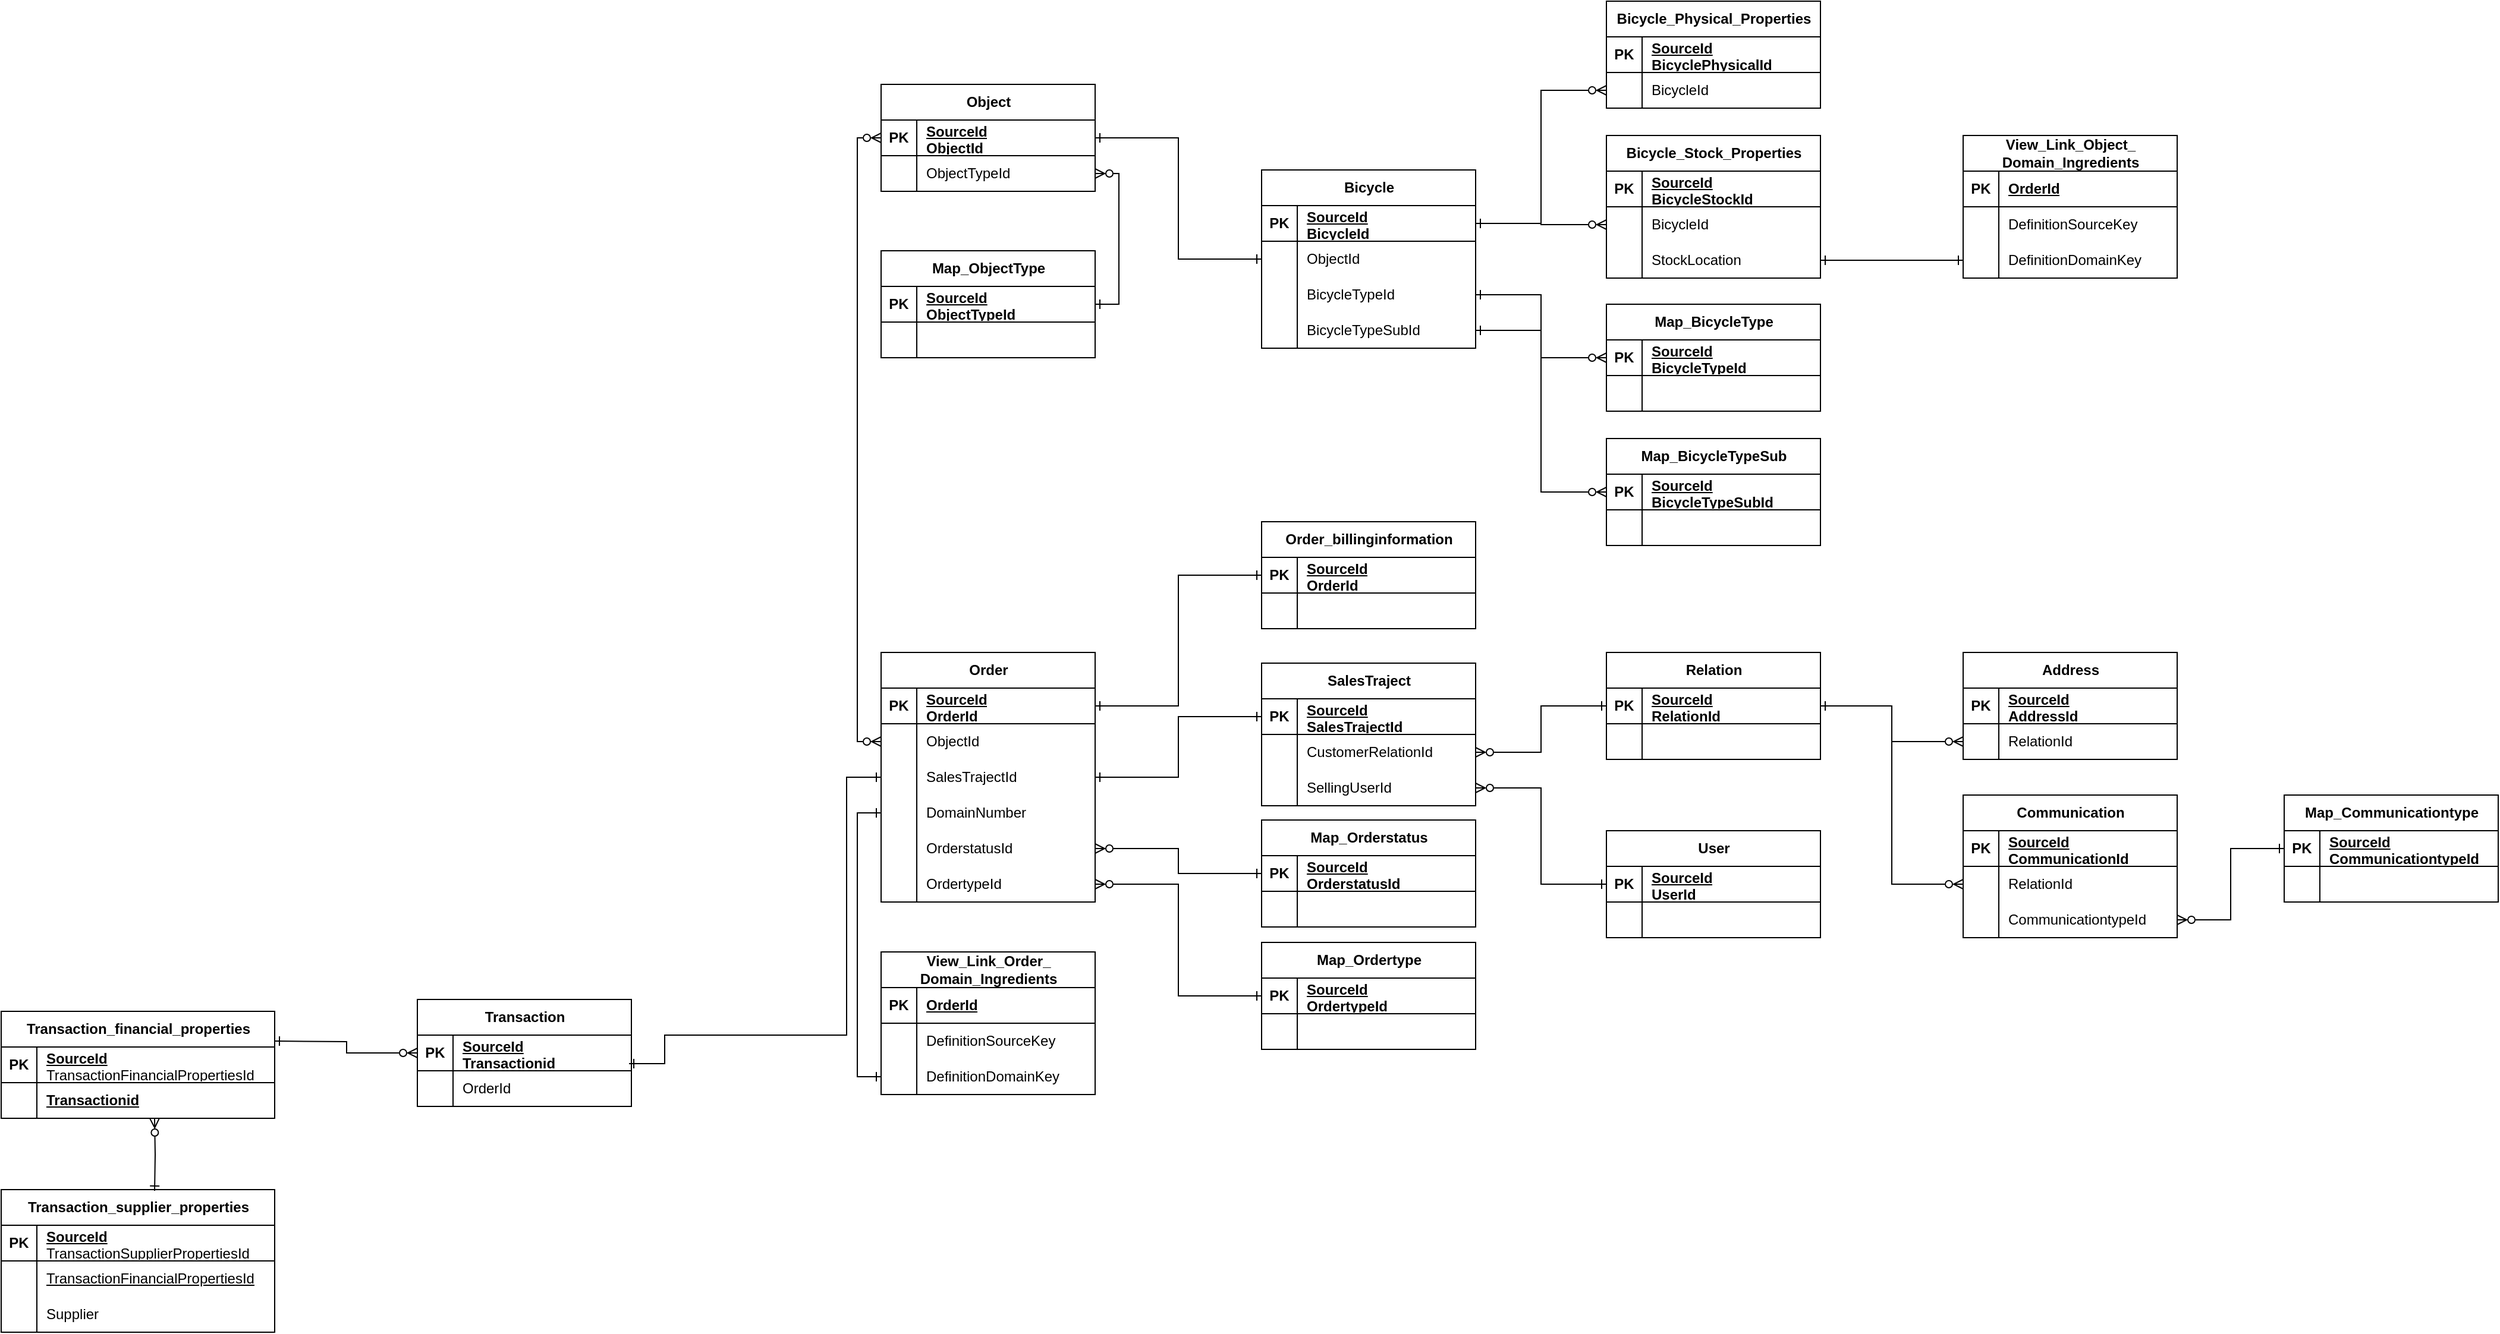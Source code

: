 <mxfile version="24.8.0" pages="2">
  <diagram name="ERD transactielijst DWH" id="_g3NkK79Sx9ZjKfTyXGX">
    <mxGraphModel dx="2253" dy="877" grid="1" gridSize="10" guides="1" tooltips="1" connect="1" arrows="1" fold="1" page="1" pageScale="1" pageWidth="827" pageHeight="1169" math="0" shadow="0">
      <root>
        <mxCell id="0" />
        <mxCell id="1" parent="0" />
        <mxCell id="Vnt78RNog6T590syeHe9-185" value="Object" style="shape=table;startSize=30;container=1;collapsible=1;childLayout=tableLayout;fixedRows=1;rowLines=0;fontStyle=1;align=center;resizeLast=1;html=1;" parent="1" vertex="1">
          <mxGeometry x="140" y="80" width="180" height="90" as="geometry" />
        </mxCell>
        <mxCell id="Vnt78RNog6T590syeHe9-186" value="" style="shape=tableRow;horizontal=0;startSize=0;swimlaneHead=0;swimlaneBody=0;fillColor=none;collapsible=0;dropTarget=0;points=[[0,0.5],[1,0.5]];portConstraint=eastwest;top=0;left=0;right=0;bottom=1;" parent="Vnt78RNog6T590syeHe9-185" vertex="1">
          <mxGeometry y="30" width="180" height="30" as="geometry" />
        </mxCell>
        <mxCell id="Vnt78RNog6T590syeHe9-187" value="PK" style="shape=partialRectangle;connectable=0;fillColor=none;top=0;left=0;bottom=0;right=0;fontStyle=1;overflow=hidden;whiteSpace=wrap;html=1;" parent="Vnt78RNog6T590syeHe9-186" vertex="1">
          <mxGeometry width="30" height="30" as="geometry">
            <mxRectangle width="30" height="30" as="alternateBounds" />
          </mxGeometry>
        </mxCell>
        <mxCell id="Vnt78RNog6T590syeHe9-188" value="SourceId&lt;div&gt;ObjectId&lt;/div&gt;" style="shape=partialRectangle;connectable=0;fillColor=none;top=0;left=0;bottom=0;right=0;align=left;spacingLeft=6;fontStyle=5;overflow=hidden;whiteSpace=wrap;html=1;" parent="Vnt78RNog6T590syeHe9-186" vertex="1">
          <mxGeometry x="30" width="150" height="30" as="geometry">
            <mxRectangle width="150" height="30" as="alternateBounds" />
          </mxGeometry>
        </mxCell>
        <mxCell id="Vnt78RNog6T590syeHe9-189" value="" style="shape=tableRow;horizontal=0;startSize=0;swimlaneHead=0;swimlaneBody=0;fillColor=none;collapsible=0;dropTarget=0;points=[[0,0.5],[1,0.5]];portConstraint=eastwest;top=0;left=0;right=0;bottom=0;" parent="Vnt78RNog6T590syeHe9-185" vertex="1">
          <mxGeometry y="60" width="180" height="30" as="geometry" />
        </mxCell>
        <mxCell id="Vnt78RNog6T590syeHe9-190" value="" style="shape=partialRectangle;connectable=0;fillColor=none;top=0;left=0;bottom=0;right=0;editable=1;overflow=hidden;whiteSpace=wrap;html=1;" parent="Vnt78RNog6T590syeHe9-189" vertex="1">
          <mxGeometry width="30" height="30" as="geometry">
            <mxRectangle width="30" height="30" as="alternateBounds" />
          </mxGeometry>
        </mxCell>
        <mxCell id="Vnt78RNog6T590syeHe9-191" value="ObjectTypeId" style="shape=partialRectangle;connectable=0;fillColor=none;top=0;left=0;bottom=0;right=0;align=left;spacingLeft=6;overflow=hidden;whiteSpace=wrap;html=1;" parent="Vnt78RNog6T590syeHe9-189" vertex="1">
          <mxGeometry x="30" width="150" height="30" as="geometry">
            <mxRectangle width="150" height="30" as="alternateBounds" />
          </mxGeometry>
        </mxCell>
        <mxCell id="Vnt78RNog6T590syeHe9-192" value="Order" style="shape=table;startSize=30;container=1;collapsible=1;childLayout=tableLayout;fixedRows=1;rowLines=0;fontStyle=1;align=center;resizeLast=1;html=1;" parent="1" vertex="1">
          <mxGeometry x="140" y="558" width="180" height="210" as="geometry" />
        </mxCell>
        <mxCell id="Vnt78RNog6T590syeHe9-193" value="" style="shape=tableRow;horizontal=0;startSize=0;swimlaneHead=0;swimlaneBody=0;fillColor=none;collapsible=0;dropTarget=0;points=[[0,0.5],[1,0.5]];portConstraint=eastwest;top=0;left=0;right=0;bottom=1;" parent="Vnt78RNog6T590syeHe9-192" vertex="1">
          <mxGeometry y="30" width="180" height="30" as="geometry" />
        </mxCell>
        <mxCell id="Vnt78RNog6T590syeHe9-194" value="PK" style="shape=partialRectangle;connectable=0;fillColor=none;top=0;left=0;bottom=0;right=0;fontStyle=1;overflow=hidden;whiteSpace=wrap;html=1;" parent="Vnt78RNog6T590syeHe9-193" vertex="1">
          <mxGeometry width="30" height="30" as="geometry">
            <mxRectangle width="30" height="30" as="alternateBounds" />
          </mxGeometry>
        </mxCell>
        <mxCell id="Vnt78RNog6T590syeHe9-195" value="SourceId&lt;div&gt;OrderId&lt;/div&gt;" style="shape=partialRectangle;connectable=0;fillColor=none;top=0;left=0;bottom=0;right=0;align=left;spacingLeft=6;fontStyle=5;overflow=hidden;whiteSpace=wrap;html=1;" parent="Vnt78RNog6T590syeHe9-193" vertex="1">
          <mxGeometry x="30" width="150" height="30" as="geometry">
            <mxRectangle width="150" height="30" as="alternateBounds" />
          </mxGeometry>
        </mxCell>
        <mxCell id="Vnt78RNog6T590syeHe9-196" value="" style="shape=tableRow;horizontal=0;startSize=0;swimlaneHead=0;swimlaneBody=0;fillColor=none;collapsible=0;dropTarget=0;points=[[0,0.5],[1,0.5]];portConstraint=eastwest;top=0;left=0;right=0;bottom=0;" parent="Vnt78RNog6T590syeHe9-192" vertex="1">
          <mxGeometry y="60" width="180" height="30" as="geometry" />
        </mxCell>
        <mxCell id="Vnt78RNog6T590syeHe9-197" value="" style="shape=partialRectangle;connectable=0;fillColor=none;top=0;left=0;bottom=0;right=0;editable=1;overflow=hidden;whiteSpace=wrap;html=1;" parent="Vnt78RNog6T590syeHe9-196" vertex="1">
          <mxGeometry width="30" height="30" as="geometry">
            <mxRectangle width="30" height="30" as="alternateBounds" />
          </mxGeometry>
        </mxCell>
        <mxCell id="Vnt78RNog6T590syeHe9-198" value="ObjectId" style="shape=partialRectangle;connectable=0;fillColor=none;top=0;left=0;bottom=0;right=0;align=left;spacingLeft=6;overflow=hidden;whiteSpace=wrap;html=1;" parent="Vnt78RNog6T590syeHe9-196" vertex="1">
          <mxGeometry x="30" width="150" height="30" as="geometry">
            <mxRectangle width="150" height="30" as="alternateBounds" />
          </mxGeometry>
        </mxCell>
        <mxCell id="Vnt78RNog6T590syeHe9-199" value="" style="shape=tableRow;horizontal=0;startSize=0;swimlaneHead=0;swimlaneBody=0;fillColor=none;collapsible=0;dropTarget=0;points=[[0,0.5],[1,0.5]];portConstraint=eastwest;top=0;left=0;right=0;bottom=0;" parent="Vnt78RNog6T590syeHe9-192" vertex="1">
          <mxGeometry y="90" width="180" height="30" as="geometry" />
        </mxCell>
        <mxCell id="Vnt78RNog6T590syeHe9-200" value="" style="shape=partialRectangle;connectable=0;fillColor=none;top=0;left=0;bottom=0;right=0;editable=1;overflow=hidden;whiteSpace=wrap;html=1;" parent="Vnt78RNog6T590syeHe9-199" vertex="1">
          <mxGeometry width="30" height="30" as="geometry">
            <mxRectangle width="30" height="30" as="alternateBounds" />
          </mxGeometry>
        </mxCell>
        <mxCell id="Vnt78RNog6T590syeHe9-201" value="SalesTrajectId" style="shape=partialRectangle;connectable=0;fillColor=none;top=0;left=0;bottom=0;right=0;align=left;spacingLeft=6;overflow=hidden;whiteSpace=wrap;html=1;" parent="Vnt78RNog6T590syeHe9-199" vertex="1">
          <mxGeometry x="30" width="150" height="30" as="geometry">
            <mxRectangle width="150" height="30" as="alternateBounds" />
          </mxGeometry>
        </mxCell>
        <mxCell id="Vnt78RNog6T590syeHe9-202" value="" style="shape=tableRow;horizontal=0;startSize=0;swimlaneHead=0;swimlaneBody=0;fillColor=none;collapsible=0;dropTarget=0;points=[[0,0.5],[1,0.5]];portConstraint=eastwest;top=0;left=0;right=0;bottom=0;" parent="Vnt78RNog6T590syeHe9-192" vertex="1">
          <mxGeometry y="120" width="180" height="30" as="geometry" />
        </mxCell>
        <mxCell id="Vnt78RNog6T590syeHe9-203" value="" style="shape=partialRectangle;connectable=0;fillColor=none;top=0;left=0;bottom=0;right=0;editable=1;overflow=hidden;whiteSpace=wrap;html=1;" parent="Vnt78RNog6T590syeHe9-202" vertex="1">
          <mxGeometry width="30" height="30" as="geometry">
            <mxRectangle width="30" height="30" as="alternateBounds" />
          </mxGeometry>
        </mxCell>
        <mxCell id="Vnt78RNog6T590syeHe9-204" value="DomainNumber" style="shape=partialRectangle;connectable=0;fillColor=none;top=0;left=0;bottom=0;right=0;align=left;spacingLeft=6;overflow=hidden;whiteSpace=wrap;html=1;" parent="Vnt78RNog6T590syeHe9-202" vertex="1">
          <mxGeometry x="30" width="150" height="30" as="geometry">
            <mxRectangle width="150" height="30" as="alternateBounds" />
          </mxGeometry>
        </mxCell>
        <mxCell id="Vnt78RNog6T590syeHe9-205" value="" style="shape=tableRow;horizontal=0;startSize=0;swimlaneHead=0;swimlaneBody=0;fillColor=none;collapsible=0;dropTarget=0;points=[[0,0.5],[1,0.5]];portConstraint=eastwest;top=0;left=0;right=0;bottom=0;" parent="Vnt78RNog6T590syeHe9-192" vertex="1">
          <mxGeometry y="150" width="180" height="30" as="geometry" />
        </mxCell>
        <mxCell id="Vnt78RNog6T590syeHe9-206" value="" style="shape=partialRectangle;connectable=0;fillColor=none;top=0;left=0;bottom=0;right=0;editable=1;overflow=hidden;whiteSpace=wrap;html=1;" parent="Vnt78RNog6T590syeHe9-205" vertex="1">
          <mxGeometry width="30" height="30" as="geometry">
            <mxRectangle width="30" height="30" as="alternateBounds" />
          </mxGeometry>
        </mxCell>
        <mxCell id="Vnt78RNog6T590syeHe9-207" value="OrderstatusId" style="shape=partialRectangle;connectable=0;fillColor=none;top=0;left=0;bottom=0;right=0;align=left;spacingLeft=6;overflow=hidden;whiteSpace=wrap;html=1;" parent="Vnt78RNog6T590syeHe9-205" vertex="1">
          <mxGeometry x="30" width="150" height="30" as="geometry">
            <mxRectangle width="150" height="30" as="alternateBounds" />
          </mxGeometry>
        </mxCell>
        <mxCell id="Vnt78RNog6T590syeHe9-208" value="" style="shape=tableRow;horizontal=0;startSize=0;swimlaneHead=0;swimlaneBody=0;fillColor=none;collapsible=0;dropTarget=0;points=[[0,0.5],[1,0.5]];portConstraint=eastwest;top=0;left=0;right=0;bottom=0;" parent="Vnt78RNog6T590syeHe9-192" vertex="1">
          <mxGeometry y="180" width="180" height="30" as="geometry" />
        </mxCell>
        <mxCell id="Vnt78RNog6T590syeHe9-209" value="" style="shape=partialRectangle;connectable=0;fillColor=none;top=0;left=0;bottom=0;right=0;editable=1;overflow=hidden;whiteSpace=wrap;html=1;" parent="Vnt78RNog6T590syeHe9-208" vertex="1">
          <mxGeometry width="30" height="30" as="geometry">
            <mxRectangle width="30" height="30" as="alternateBounds" />
          </mxGeometry>
        </mxCell>
        <mxCell id="Vnt78RNog6T590syeHe9-210" value="OrdertypeId" style="shape=partialRectangle;connectable=0;fillColor=none;top=0;left=0;bottom=0;right=0;align=left;spacingLeft=6;overflow=hidden;whiteSpace=wrap;html=1;" parent="Vnt78RNog6T590syeHe9-208" vertex="1">
          <mxGeometry x="30" width="150" height="30" as="geometry">
            <mxRectangle width="150" height="30" as="alternateBounds" />
          </mxGeometry>
        </mxCell>
        <mxCell id="Vnt78RNog6T590syeHe9-211" value="SalesTraject" style="shape=table;startSize=30;container=1;collapsible=1;childLayout=tableLayout;fixedRows=1;rowLines=0;fontStyle=1;align=center;resizeLast=1;html=1;" parent="1" vertex="1">
          <mxGeometry x="460" y="567" width="180" height="120" as="geometry" />
        </mxCell>
        <mxCell id="Vnt78RNog6T590syeHe9-212" value="" style="shape=tableRow;horizontal=0;startSize=0;swimlaneHead=0;swimlaneBody=0;fillColor=none;collapsible=0;dropTarget=0;points=[[0,0.5],[1,0.5]];portConstraint=eastwest;top=0;left=0;right=0;bottom=1;" parent="Vnt78RNog6T590syeHe9-211" vertex="1">
          <mxGeometry y="30" width="180" height="30" as="geometry" />
        </mxCell>
        <mxCell id="Vnt78RNog6T590syeHe9-213" value="PK" style="shape=partialRectangle;connectable=0;fillColor=none;top=0;left=0;bottom=0;right=0;fontStyle=1;overflow=hidden;whiteSpace=wrap;html=1;" parent="Vnt78RNog6T590syeHe9-212" vertex="1">
          <mxGeometry width="30" height="30" as="geometry">
            <mxRectangle width="30" height="30" as="alternateBounds" />
          </mxGeometry>
        </mxCell>
        <mxCell id="Vnt78RNog6T590syeHe9-214" value="SourceId&lt;div&gt;SalesTrajectId&lt;/div&gt;" style="shape=partialRectangle;connectable=0;fillColor=none;top=0;left=0;bottom=0;right=0;align=left;spacingLeft=6;fontStyle=5;overflow=hidden;whiteSpace=wrap;html=1;" parent="Vnt78RNog6T590syeHe9-212" vertex="1">
          <mxGeometry x="30" width="150" height="30" as="geometry">
            <mxRectangle width="150" height="30" as="alternateBounds" />
          </mxGeometry>
        </mxCell>
        <mxCell id="Vnt78RNog6T590syeHe9-215" value="" style="shape=tableRow;horizontal=0;startSize=0;swimlaneHead=0;swimlaneBody=0;fillColor=none;collapsible=0;dropTarget=0;points=[[0,0.5],[1,0.5]];portConstraint=eastwest;top=0;left=0;right=0;bottom=0;" parent="Vnt78RNog6T590syeHe9-211" vertex="1">
          <mxGeometry y="60" width="180" height="30" as="geometry" />
        </mxCell>
        <mxCell id="Vnt78RNog6T590syeHe9-216" value="" style="shape=partialRectangle;connectable=0;fillColor=none;top=0;left=0;bottom=0;right=0;editable=1;overflow=hidden;whiteSpace=wrap;html=1;" parent="Vnt78RNog6T590syeHe9-215" vertex="1">
          <mxGeometry width="30" height="30" as="geometry">
            <mxRectangle width="30" height="30" as="alternateBounds" />
          </mxGeometry>
        </mxCell>
        <mxCell id="Vnt78RNog6T590syeHe9-217" value="CustomerRelationId" style="shape=partialRectangle;connectable=0;fillColor=none;top=0;left=0;bottom=0;right=0;align=left;spacingLeft=6;overflow=hidden;whiteSpace=wrap;html=1;" parent="Vnt78RNog6T590syeHe9-215" vertex="1">
          <mxGeometry x="30" width="150" height="30" as="geometry">
            <mxRectangle width="150" height="30" as="alternateBounds" />
          </mxGeometry>
        </mxCell>
        <mxCell id="Vnt78RNog6T590syeHe9-218" value="" style="shape=tableRow;horizontal=0;startSize=0;swimlaneHead=0;swimlaneBody=0;fillColor=none;collapsible=0;dropTarget=0;points=[[0,0.5],[1,0.5]];portConstraint=eastwest;top=0;left=0;right=0;bottom=0;" parent="Vnt78RNog6T590syeHe9-211" vertex="1">
          <mxGeometry y="90" width="180" height="30" as="geometry" />
        </mxCell>
        <mxCell id="Vnt78RNog6T590syeHe9-219" value="" style="shape=partialRectangle;connectable=0;fillColor=none;top=0;left=0;bottom=0;right=0;editable=1;overflow=hidden;whiteSpace=wrap;html=1;" parent="Vnt78RNog6T590syeHe9-218" vertex="1">
          <mxGeometry width="30" height="30" as="geometry">
            <mxRectangle width="30" height="30" as="alternateBounds" />
          </mxGeometry>
        </mxCell>
        <mxCell id="Vnt78RNog6T590syeHe9-220" value="SellingUserId" style="shape=partialRectangle;connectable=0;fillColor=none;top=0;left=0;bottom=0;right=0;align=left;spacingLeft=6;overflow=hidden;whiteSpace=wrap;html=1;" parent="Vnt78RNog6T590syeHe9-218" vertex="1">
          <mxGeometry x="30" width="150" height="30" as="geometry">
            <mxRectangle width="150" height="30" as="alternateBounds" />
          </mxGeometry>
        </mxCell>
        <mxCell id="Vnt78RNog6T590syeHe9-221" style="edgeStyle=orthogonalEdgeStyle;rounded=0;orthogonalLoop=1;jettySize=auto;html=1;exitX=0;exitY=0.5;exitDx=0;exitDy=0;endArrow=ERone;endFill=0;startArrow=ERone;startFill=0;" parent="1" source="Vnt78RNog6T590syeHe9-212" target="Vnt78RNog6T590syeHe9-199" edge="1">
          <mxGeometry relative="1" as="geometry" />
        </mxCell>
        <mxCell id="Vnt78RNog6T590syeHe9-222" value="Map_Orderstatus" style="shape=table;startSize=30;container=1;collapsible=1;childLayout=tableLayout;fixedRows=1;rowLines=0;fontStyle=1;align=center;resizeLast=1;html=1;" parent="1" vertex="1">
          <mxGeometry x="460" y="699" width="180" height="90" as="geometry" />
        </mxCell>
        <mxCell id="Vnt78RNog6T590syeHe9-223" value="" style="shape=tableRow;horizontal=0;startSize=0;swimlaneHead=0;swimlaneBody=0;fillColor=none;collapsible=0;dropTarget=0;points=[[0,0.5],[1,0.5]];portConstraint=eastwest;top=0;left=0;right=0;bottom=1;" parent="Vnt78RNog6T590syeHe9-222" vertex="1">
          <mxGeometry y="30" width="180" height="30" as="geometry" />
        </mxCell>
        <mxCell id="Vnt78RNog6T590syeHe9-224" value="PK" style="shape=partialRectangle;connectable=0;fillColor=none;top=0;left=0;bottom=0;right=0;fontStyle=1;overflow=hidden;whiteSpace=wrap;html=1;" parent="Vnt78RNog6T590syeHe9-223" vertex="1">
          <mxGeometry width="30" height="30" as="geometry">
            <mxRectangle width="30" height="30" as="alternateBounds" />
          </mxGeometry>
        </mxCell>
        <mxCell id="Vnt78RNog6T590syeHe9-225" value="SourceId&lt;div&gt;OrderstatusId&lt;/div&gt;" style="shape=partialRectangle;connectable=0;fillColor=none;top=0;left=0;bottom=0;right=0;align=left;spacingLeft=6;fontStyle=5;overflow=hidden;whiteSpace=wrap;html=1;" parent="Vnt78RNog6T590syeHe9-223" vertex="1">
          <mxGeometry x="30" width="150" height="30" as="geometry">
            <mxRectangle width="150" height="30" as="alternateBounds" />
          </mxGeometry>
        </mxCell>
        <mxCell id="Vnt78RNog6T590syeHe9-226" value="" style="shape=tableRow;horizontal=0;startSize=0;swimlaneHead=0;swimlaneBody=0;fillColor=none;collapsible=0;dropTarget=0;points=[[0,0.5],[1,0.5]];portConstraint=eastwest;top=0;left=0;right=0;bottom=0;" parent="Vnt78RNog6T590syeHe9-222" vertex="1">
          <mxGeometry y="60" width="180" height="30" as="geometry" />
        </mxCell>
        <mxCell id="Vnt78RNog6T590syeHe9-227" value="" style="shape=partialRectangle;connectable=0;fillColor=none;top=0;left=0;bottom=0;right=0;editable=1;overflow=hidden;whiteSpace=wrap;html=1;" parent="Vnt78RNog6T590syeHe9-226" vertex="1">
          <mxGeometry width="30" height="30" as="geometry">
            <mxRectangle width="30" height="30" as="alternateBounds" />
          </mxGeometry>
        </mxCell>
        <mxCell id="Vnt78RNog6T590syeHe9-228" value="" style="shape=partialRectangle;connectable=0;fillColor=none;top=0;left=0;bottom=0;right=0;align=left;spacingLeft=6;overflow=hidden;whiteSpace=wrap;html=1;" parent="Vnt78RNog6T590syeHe9-226" vertex="1">
          <mxGeometry x="30" width="150" height="30" as="geometry">
            <mxRectangle width="150" height="30" as="alternateBounds" />
          </mxGeometry>
        </mxCell>
        <mxCell id="Vnt78RNog6T590syeHe9-229" style="edgeStyle=orthogonalEdgeStyle;rounded=0;orthogonalLoop=1;jettySize=auto;html=1;exitX=0;exitY=0.5;exitDx=0;exitDy=0;entryX=1;entryY=0.5;entryDx=0;entryDy=0;endArrow=ERzeroToMany;endFill=0;startArrow=ERone;startFill=0;" parent="1" source="Vnt78RNog6T590syeHe9-223" target="Vnt78RNog6T590syeHe9-205" edge="1">
          <mxGeometry relative="1" as="geometry" />
        </mxCell>
        <mxCell id="Vnt78RNog6T590syeHe9-230" value="Order_billinginformation" style="shape=table;startSize=30;container=1;collapsible=1;childLayout=tableLayout;fixedRows=1;rowLines=0;fontStyle=1;align=center;resizeLast=1;html=1;" parent="1" vertex="1">
          <mxGeometry x="460" y="448" width="180" height="90" as="geometry" />
        </mxCell>
        <mxCell id="Vnt78RNog6T590syeHe9-231" value="" style="shape=tableRow;horizontal=0;startSize=0;swimlaneHead=0;swimlaneBody=0;fillColor=none;collapsible=0;dropTarget=0;points=[[0,0.5],[1,0.5]];portConstraint=eastwest;top=0;left=0;right=0;bottom=1;" parent="Vnt78RNog6T590syeHe9-230" vertex="1">
          <mxGeometry y="30" width="180" height="30" as="geometry" />
        </mxCell>
        <mxCell id="Vnt78RNog6T590syeHe9-232" value="PK" style="shape=partialRectangle;connectable=0;fillColor=none;top=0;left=0;bottom=0;right=0;fontStyle=1;overflow=hidden;whiteSpace=wrap;html=1;" parent="Vnt78RNog6T590syeHe9-231" vertex="1">
          <mxGeometry width="30" height="30" as="geometry">
            <mxRectangle width="30" height="30" as="alternateBounds" />
          </mxGeometry>
        </mxCell>
        <mxCell id="Vnt78RNog6T590syeHe9-233" value="SourceId&lt;div&gt;OrderId&lt;/div&gt;" style="shape=partialRectangle;connectable=0;fillColor=none;top=0;left=0;bottom=0;right=0;align=left;spacingLeft=6;fontStyle=5;overflow=hidden;whiteSpace=wrap;html=1;" parent="Vnt78RNog6T590syeHe9-231" vertex="1">
          <mxGeometry x="30" width="150" height="30" as="geometry">
            <mxRectangle width="150" height="30" as="alternateBounds" />
          </mxGeometry>
        </mxCell>
        <mxCell id="Vnt78RNog6T590syeHe9-234" value="" style="shape=tableRow;horizontal=0;startSize=0;swimlaneHead=0;swimlaneBody=0;fillColor=none;collapsible=0;dropTarget=0;points=[[0,0.5],[1,0.5]];portConstraint=eastwest;top=0;left=0;right=0;bottom=0;" parent="Vnt78RNog6T590syeHe9-230" vertex="1">
          <mxGeometry y="60" width="180" height="30" as="geometry" />
        </mxCell>
        <mxCell id="Vnt78RNog6T590syeHe9-235" value="" style="shape=partialRectangle;connectable=0;fillColor=none;top=0;left=0;bottom=0;right=0;editable=1;overflow=hidden;whiteSpace=wrap;html=1;" parent="Vnt78RNog6T590syeHe9-234" vertex="1">
          <mxGeometry width="30" height="30" as="geometry">
            <mxRectangle width="30" height="30" as="alternateBounds" />
          </mxGeometry>
        </mxCell>
        <mxCell id="Vnt78RNog6T590syeHe9-236" value="" style="shape=partialRectangle;connectable=0;fillColor=none;top=0;left=0;bottom=0;right=0;align=left;spacingLeft=6;overflow=hidden;whiteSpace=wrap;html=1;" parent="Vnt78RNog6T590syeHe9-234" vertex="1">
          <mxGeometry x="30" width="150" height="30" as="geometry">
            <mxRectangle width="150" height="30" as="alternateBounds" />
          </mxGeometry>
        </mxCell>
        <mxCell id="Vnt78RNog6T590syeHe9-237" style="edgeStyle=orthogonalEdgeStyle;rounded=0;orthogonalLoop=1;jettySize=auto;html=1;exitX=0;exitY=0.5;exitDx=0;exitDy=0;entryX=1;entryY=0.5;entryDx=0;entryDy=0;endArrow=ERone;endFill=0;startArrow=ERone;startFill=0;" parent="1" source="Vnt78RNog6T590syeHe9-231" target="Vnt78RNog6T590syeHe9-193" edge="1">
          <mxGeometry relative="1" as="geometry" />
        </mxCell>
        <mxCell id="Vnt78RNog6T590syeHe9-238" value="Relation" style="shape=table;startSize=30;container=1;collapsible=1;childLayout=tableLayout;fixedRows=1;rowLines=0;fontStyle=1;align=center;resizeLast=1;html=1;" parent="1" vertex="1">
          <mxGeometry x="750" y="558" width="180" height="90" as="geometry" />
        </mxCell>
        <mxCell id="Vnt78RNog6T590syeHe9-239" value="" style="shape=tableRow;horizontal=0;startSize=0;swimlaneHead=0;swimlaneBody=0;fillColor=none;collapsible=0;dropTarget=0;points=[[0,0.5],[1,0.5]];portConstraint=eastwest;top=0;left=0;right=0;bottom=1;" parent="Vnt78RNog6T590syeHe9-238" vertex="1">
          <mxGeometry y="30" width="180" height="30" as="geometry" />
        </mxCell>
        <mxCell id="Vnt78RNog6T590syeHe9-240" value="PK" style="shape=partialRectangle;connectable=0;fillColor=none;top=0;left=0;bottom=0;right=0;fontStyle=1;overflow=hidden;whiteSpace=wrap;html=1;" parent="Vnt78RNog6T590syeHe9-239" vertex="1">
          <mxGeometry width="30" height="30" as="geometry">
            <mxRectangle width="30" height="30" as="alternateBounds" />
          </mxGeometry>
        </mxCell>
        <mxCell id="Vnt78RNog6T590syeHe9-241" value="SourceId&lt;div&gt;RelationId&lt;/div&gt;" style="shape=partialRectangle;connectable=0;fillColor=none;top=0;left=0;bottom=0;right=0;align=left;spacingLeft=6;fontStyle=5;overflow=hidden;whiteSpace=wrap;html=1;" parent="Vnt78RNog6T590syeHe9-239" vertex="1">
          <mxGeometry x="30" width="150" height="30" as="geometry">
            <mxRectangle width="150" height="30" as="alternateBounds" />
          </mxGeometry>
        </mxCell>
        <mxCell id="Vnt78RNog6T590syeHe9-242" value="" style="shape=tableRow;horizontal=0;startSize=0;swimlaneHead=0;swimlaneBody=0;fillColor=none;collapsible=0;dropTarget=0;points=[[0,0.5],[1,0.5]];portConstraint=eastwest;top=0;left=0;right=0;bottom=0;" parent="Vnt78RNog6T590syeHe9-238" vertex="1">
          <mxGeometry y="60" width="180" height="30" as="geometry" />
        </mxCell>
        <mxCell id="Vnt78RNog6T590syeHe9-243" value="" style="shape=partialRectangle;connectable=0;fillColor=none;top=0;left=0;bottom=0;right=0;editable=1;overflow=hidden;whiteSpace=wrap;html=1;" parent="Vnt78RNog6T590syeHe9-242" vertex="1">
          <mxGeometry width="30" height="30" as="geometry">
            <mxRectangle width="30" height="30" as="alternateBounds" />
          </mxGeometry>
        </mxCell>
        <mxCell id="Vnt78RNog6T590syeHe9-244" value="" style="shape=partialRectangle;connectable=0;fillColor=none;top=0;left=0;bottom=0;right=0;align=left;spacingLeft=6;overflow=hidden;whiteSpace=wrap;html=1;" parent="Vnt78RNog6T590syeHe9-242" vertex="1">
          <mxGeometry x="30" width="150" height="30" as="geometry">
            <mxRectangle width="150" height="30" as="alternateBounds" />
          </mxGeometry>
        </mxCell>
        <mxCell id="Vnt78RNog6T590syeHe9-245" value="Address" style="shape=table;startSize=30;container=1;collapsible=1;childLayout=tableLayout;fixedRows=1;rowLines=0;fontStyle=1;align=center;resizeLast=1;html=1;" parent="1" vertex="1">
          <mxGeometry x="1050" y="558" width="180" height="90" as="geometry" />
        </mxCell>
        <mxCell id="Vnt78RNog6T590syeHe9-246" value="" style="shape=tableRow;horizontal=0;startSize=0;swimlaneHead=0;swimlaneBody=0;fillColor=none;collapsible=0;dropTarget=0;points=[[0,0.5],[1,0.5]];portConstraint=eastwest;top=0;left=0;right=0;bottom=1;" parent="Vnt78RNog6T590syeHe9-245" vertex="1">
          <mxGeometry y="30" width="180" height="30" as="geometry" />
        </mxCell>
        <mxCell id="Vnt78RNog6T590syeHe9-247" value="PK" style="shape=partialRectangle;connectable=0;fillColor=none;top=0;left=0;bottom=0;right=0;fontStyle=1;overflow=hidden;whiteSpace=wrap;html=1;" parent="Vnt78RNog6T590syeHe9-246" vertex="1">
          <mxGeometry width="30" height="30" as="geometry">
            <mxRectangle width="30" height="30" as="alternateBounds" />
          </mxGeometry>
        </mxCell>
        <mxCell id="Vnt78RNog6T590syeHe9-248" value="SourceId&lt;div&gt;AddressId&lt;/div&gt;" style="shape=partialRectangle;connectable=0;fillColor=none;top=0;left=0;bottom=0;right=0;align=left;spacingLeft=6;fontStyle=5;overflow=hidden;whiteSpace=wrap;html=1;" parent="Vnt78RNog6T590syeHe9-246" vertex="1">
          <mxGeometry x="30" width="150" height="30" as="geometry">
            <mxRectangle width="150" height="30" as="alternateBounds" />
          </mxGeometry>
        </mxCell>
        <mxCell id="Vnt78RNog6T590syeHe9-249" value="" style="shape=tableRow;horizontal=0;startSize=0;swimlaneHead=0;swimlaneBody=0;fillColor=none;collapsible=0;dropTarget=0;points=[[0,0.5],[1,0.5]];portConstraint=eastwest;top=0;left=0;right=0;bottom=0;" parent="Vnt78RNog6T590syeHe9-245" vertex="1">
          <mxGeometry y="60" width="180" height="30" as="geometry" />
        </mxCell>
        <mxCell id="Vnt78RNog6T590syeHe9-250" value="" style="shape=partialRectangle;connectable=0;fillColor=none;top=0;left=0;bottom=0;right=0;editable=1;overflow=hidden;whiteSpace=wrap;html=1;" parent="Vnt78RNog6T590syeHe9-249" vertex="1">
          <mxGeometry width="30" height="30" as="geometry">
            <mxRectangle width="30" height="30" as="alternateBounds" />
          </mxGeometry>
        </mxCell>
        <mxCell id="Vnt78RNog6T590syeHe9-251" value="RelationId" style="shape=partialRectangle;connectable=0;fillColor=none;top=0;left=0;bottom=0;right=0;align=left;spacingLeft=6;overflow=hidden;whiteSpace=wrap;html=1;" parent="Vnt78RNog6T590syeHe9-249" vertex="1">
          <mxGeometry x="30" width="150" height="30" as="geometry">
            <mxRectangle width="150" height="30" as="alternateBounds" />
          </mxGeometry>
        </mxCell>
        <mxCell id="Vnt78RNog6T590syeHe9-252" style="edgeStyle=orthogonalEdgeStyle;rounded=0;orthogonalLoop=1;jettySize=auto;html=1;exitX=0;exitY=0.5;exitDx=0;exitDy=0;entryX=1;entryY=0.5;entryDx=0;entryDy=0;endArrow=ERone;endFill=0;startArrow=ERzeroToMany;startFill=0;" parent="1" source="Vnt78RNog6T590syeHe9-249" target="Vnt78RNog6T590syeHe9-239" edge="1">
          <mxGeometry relative="1" as="geometry" />
        </mxCell>
        <mxCell id="Vnt78RNog6T590syeHe9-253" value="Communication" style="shape=table;startSize=30;container=1;collapsible=1;childLayout=tableLayout;fixedRows=1;rowLines=0;fontStyle=1;align=center;resizeLast=1;html=1;" parent="1" vertex="1">
          <mxGeometry x="1050" y="678" width="180" height="120" as="geometry" />
        </mxCell>
        <mxCell id="Vnt78RNog6T590syeHe9-254" value="" style="shape=tableRow;horizontal=0;startSize=0;swimlaneHead=0;swimlaneBody=0;fillColor=none;collapsible=0;dropTarget=0;points=[[0,0.5],[1,0.5]];portConstraint=eastwest;top=0;left=0;right=0;bottom=1;" parent="Vnt78RNog6T590syeHe9-253" vertex="1">
          <mxGeometry y="30" width="180" height="30" as="geometry" />
        </mxCell>
        <mxCell id="Vnt78RNog6T590syeHe9-255" value="PK" style="shape=partialRectangle;connectable=0;fillColor=none;top=0;left=0;bottom=0;right=0;fontStyle=1;overflow=hidden;whiteSpace=wrap;html=1;" parent="Vnt78RNog6T590syeHe9-254" vertex="1">
          <mxGeometry width="30" height="30" as="geometry">
            <mxRectangle width="30" height="30" as="alternateBounds" />
          </mxGeometry>
        </mxCell>
        <mxCell id="Vnt78RNog6T590syeHe9-256" value="SourceId&lt;div&gt;CommunicationId&lt;/div&gt;" style="shape=partialRectangle;connectable=0;fillColor=none;top=0;left=0;bottom=0;right=0;align=left;spacingLeft=6;fontStyle=5;overflow=hidden;whiteSpace=wrap;html=1;" parent="Vnt78RNog6T590syeHe9-254" vertex="1">
          <mxGeometry x="30" width="150" height="30" as="geometry">
            <mxRectangle width="150" height="30" as="alternateBounds" />
          </mxGeometry>
        </mxCell>
        <mxCell id="Vnt78RNog6T590syeHe9-257" value="" style="shape=tableRow;horizontal=0;startSize=0;swimlaneHead=0;swimlaneBody=0;fillColor=none;collapsible=0;dropTarget=0;points=[[0,0.5],[1,0.5]];portConstraint=eastwest;top=0;left=0;right=0;bottom=0;" parent="Vnt78RNog6T590syeHe9-253" vertex="1">
          <mxGeometry y="60" width="180" height="30" as="geometry" />
        </mxCell>
        <mxCell id="Vnt78RNog6T590syeHe9-258" value="" style="shape=partialRectangle;connectable=0;fillColor=none;top=0;left=0;bottom=0;right=0;editable=1;overflow=hidden;whiteSpace=wrap;html=1;" parent="Vnt78RNog6T590syeHe9-257" vertex="1">
          <mxGeometry width="30" height="30" as="geometry">
            <mxRectangle width="30" height="30" as="alternateBounds" />
          </mxGeometry>
        </mxCell>
        <mxCell id="Vnt78RNog6T590syeHe9-259" value="RelationId" style="shape=partialRectangle;connectable=0;fillColor=none;top=0;left=0;bottom=0;right=0;align=left;spacingLeft=6;overflow=hidden;whiteSpace=wrap;html=1;" parent="Vnt78RNog6T590syeHe9-257" vertex="1">
          <mxGeometry x="30" width="150" height="30" as="geometry">
            <mxRectangle width="150" height="30" as="alternateBounds" />
          </mxGeometry>
        </mxCell>
        <mxCell id="Vnt78RNog6T590syeHe9-260" value="" style="shape=tableRow;horizontal=0;startSize=0;swimlaneHead=0;swimlaneBody=0;fillColor=none;collapsible=0;dropTarget=0;points=[[0,0.5],[1,0.5]];portConstraint=eastwest;top=0;left=0;right=0;bottom=0;" parent="Vnt78RNog6T590syeHe9-253" vertex="1">
          <mxGeometry y="90" width="180" height="30" as="geometry" />
        </mxCell>
        <mxCell id="Vnt78RNog6T590syeHe9-261" value="" style="shape=partialRectangle;connectable=0;fillColor=none;top=0;left=0;bottom=0;right=0;editable=1;overflow=hidden;whiteSpace=wrap;html=1;" parent="Vnt78RNog6T590syeHe9-260" vertex="1">
          <mxGeometry width="30" height="30" as="geometry">
            <mxRectangle width="30" height="30" as="alternateBounds" />
          </mxGeometry>
        </mxCell>
        <mxCell id="Vnt78RNog6T590syeHe9-262" value="CommunicationtypeId" style="shape=partialRectangle;connectable=0;fillColor=none;top=0;left=0;bottom=0;right=0;align=left;spacingLeft=6;overflow=hidden;whiteSpace=wrap;html=1;" parent="Vnt78RNog6T590syeHe9-260" vertex="1">
          <mxGeometry x="30" width="150" height="30" as="geometry">
            <mxRectangle width="150" height="30" as="alternateBounds" />
          </mxGeometry>
        </mxCell>
        <mxCell id="Vnt78RNog6T590syeHe9-263" style="edgeStyle=orthogonalEdgeStyle;rounded=0;orthogonalLoop=1;jettySize=auto;html=1;exitX=0;exitY=0.5;exitDx=0;exitDy=0;entryX=1;entryY=0.5;entryDx=0;entryDy=0;startArrow=ERzeroToMany;startFill=0;endArrow=ERone;endFill=0;" parent="1" source="Vnt78RNog6T590syeHe9-257" target="Vnt78RNog6T590syeHe9-239" edge="1">
          <mxGeometry relative="1" as="geometry" />
        </mxCell>
        <mxCell id="Vnt78RNog6T590syeHe9-264" value="Map_Communicationtype" style="shape=table;startSize=30;container=1;collapsible=1;childLayout=tableLayout;fixedRows=1;rowLines=0;fontStyle=1;align=center;resizeLast=1;html=1;" parent="1" vertex="1">
          <mxGeometry x="1320" y="678" width="180" height="90" as="geometry" />
        </mxCell>
        <mxCell id="Vnt78RNog6T590syeHe9-265" value="" style="shape=tableRow;horizontal=0;startSize=0;swimlaneHead=0;swimlaneBody=0;fillColor=none;collapsible=0;dropTarget=0;points=[[0,0.5],[1,0.5]];portConstraint=eastwest;top=0;left=0;right=0;bottom=1;" parent="Vnt78RNog6T590syeHe9-264" vertex="1">
          <mxGeometry y="30" width="180" height="30" as="geometry" />
        </mxCell>
        <mxCell id="Vnt78RNog6T590syeHe9-266" value="PK" style="shape=partialRectangle;connectable=0;fillColor=none;top=0;left=0;bottom=0;right=0;fontStyle=1;overflow=hidden;whiteSpace=wrap;html=1;" parent="Vnt78RNog6T590syeHe9-265" vertex="1">
          <mxGeometry width="30" height="30" as="geometry">
            <mxRectangle width="30" height="30" as="alternateBounds" />
          </mxGeometry>
        </mxCell>
        <mxCell id="Vnt78RNog6T590syeHe9-267" value="SourceId&lt;div&gt;CommunicationtypeId&lt;/div&gt;" style="shape=partialRectangle;connectable=0;fillColor=none;top=0;left=0;bottom=0;right=0;align=left;spacingLeft=6;fontStyle=5;overflow=hidden;whiteSpace=wrap;html=1;" parent="Vnt78RNog6T590syeHe9-265" vertex="1">
          <mxGeometry x="30" width="150" height="30" as="geometry">
            <mxRectangle width="150" height="30" as="alternateBounds" />
          </mxGeometry>
        </mxCell>
        <mxCell id="Vnt78RNog6T590syeHe9-268" value="" style="shape=tableRow;horizontal=0;startSize=0;swimlaneHead=0;swimlaneBody=0;fillColor=none;collapsible=0;dropTarget=0;points=[[0,0.5],[1,0.5]];portConstraint=eastwest;top=0;left=0;right=0;bottom=0;" parent="Vnt78RNog6T590syeHe9-264" vertex="1">
          <mxGeometry y="60" width="180" height="30" as="geometry" />
        </mxCell>
        <mxCell id="Vnt78RNog6T590syeHe9-269" value="" style="shape=partialRectangle;connectable=0;fillColor=none;top=0;left=0;bottom=0;right=0;editable=1;overflow=hidden;whiteSpace=wrap;html=1;" parent="Vnt78RNog6T590syeHe9-268" vertex="1">
          <mxGeometry width="30" height="30" as="geometry">
            <mxRectangle width="30" height="30" as="alternateBounds" />
          </mxGeometry>
        </mxCell>
        <mxCell id="Vnt78RNog6T590syeHe9-270" value="" style="shape=partialRectangle;connectable=0;fillColor=none;top=0;left=0;bottom=0;right=0;align=left;spacingLeft=6;overflow=hidden;whiteSpace=wrap;html=1;" parent="Vnt78RNog6T590syeHe9-268" vertex="1">
          <mxGeometry x="30" width="150" height="30" as="geometry">
            <mxRectangle width="150" height="30" as="alternateBounds" />
          </mxGeometry>
        </mxCell>
        <mxCell id="Vnt78RNog6T590syeHe9-271" style="edgeStyle=orthogonalEdgeStyle;rounded=0;orthogonalLoop=1;jettySize=auto;html=1;exitX=0;exitY=0.5;exitDx=0;exitDy=0;entryX=1;entryY=0.5;entryDx=0;entryDy=0;endArrow=ERzeroToMany;endFill=0;startArrow=ERone;startFill=0;" parent="1" source="Vnt78RNog6T590syeHe9-265" target="Vnt78RNog6T590syeHe9-260" edge="1">
          <mxGeometry relative="1" as="geometry" />
        </mxCell>
        <mxCell id="Vnt78RNog6T590syeHe9-272" style="edgeStyle=orthogonalEdgeStyle;rounded=0;orthogonalLoop=1;jettySize=auto;html=1;exitX=1;exitY=0.5;exitDx=0;exitDy=0;entryX=0;entryY=0.5;entryDx=0;entryDy=0;endArrow=ERone;endFill=0;startArrow=ERzeroToMany;startFill=0;" parent="1" source="Vnt78RNog6T590syeHe9-215" target="Vnt78RNog6T590syeHe9-239" edge="1">
          <mxGeometry relative="1" as="geometry" />
        </mxCell>
        <mxCell id="Vnt78RNog6T590syeHe9-273" value="Bicycle" style="shape=table;startSize=30;container=1;collapsible=1;childLayout=tableLayout;fixedRows=1;rowLines=0;fontStyle=1;align=center;resizeLast=1;html=1;" parent="1" vertex="1">
          <mxGeometry x="460" y="152" width="180" height="150" as="geometry" />
        </mxCell>
        <mxCell id="Vnt78RNog6T590syeHe9-274" value="" style="shape=tableRow;horizontal=0;startSize=0;swimlaneHead=0;swimlaneBody=0;fillColor=none;collapsible=0;dropTarget=0;points=[[0,0.5],[1,0.5]];portConstraint=eastwest;top=0;left=0;right=0;bottom=1;" parent="Vnt78RNog6T590syeHe9-273" vertex="1">
          <mxGeometry y="30" width="180" height="30" as="geometry" />
        </mxCell>
        <mxCell id="Vnt78RNog6T590syeHe9-275" value="PK" style="shape=partialRectangle;connectable=0;fillColor=none;top=0;left=0;bottom=0;right=0;fontStyle=1;overflow=hidden;whiteSpace=wrap;html=1;" parent="Vnt78RNog6T590syeHe9-274" vertex="1">
          <mxGeometry width="30" height="30" as="geometry">
            <mxRectangle width="30" height="30" as="alternateBounds" />
          </mxGeometry>
        </mxCell>
        <mxCell id="Vnt78RNog6T590syeHe9-276" value="SourceId&lt;div&gt;BicycleId&lt;/div&gt;" style="shape=partialRectangle;connectable=0;fillColor=none;top=0;left=0;bottom=0;right=0;align=left;spacingLeft=6;fontStyle=5;overflow=hidden;whiteSpace=wrap;html=1;" parent="Vnt78RNog6T590syeHe9-274" vertex="1">
          <mxGeometry x="30" width="150" height="30" as="geometry">
            <mxRectangle width="150" height="30" as="alternateBounds" />
          </mxGeometry>
        </mxCell>
        <mxCell id="Vnt78RNog6T590syeHe9-277" value="" style="shape=tableRow;horizontal=0;startSize=0;swimlaneHead=0;swimlaneBody=0;fillColor=none;collapsible=0;dropTarget=0;points=[[0,0.5],[1,0.5]];portConstraint=eastwest;top=0;left=0;right=0;bottom=0;" parent="Vnt78RNog6T590syeHe9-273" vertex="1">
          <mxGeometry y="60" width="180" height="30" as="geometry" />
        </mxCell>
        <mxCell id="Vnt78RNog6T590syeHe9-278" value="" style="shape=partialRectangle;connectable=0;fillColor=none;top=0;left=0;bottom=0;right=0;editable=1;overflow=hidden;whiteSpace=wrap;html=1;" parent="Vnt78RNog6T590syeHe9-277" vertex="1">
          <mxGeometry width="30" height="30" as="geometry">
            <mxRectangle width="30" height="30" as="alternateBounds" />
          </mxGeometry>
        </mxCell>
        <mxCell id="Vnt78RNog6T590syeHe9-279" value="ObjectId" style="shape=partialRectangle;connectable=0;fillColor=none;top=0;left=0;bottom=0;right=0;align=left;spacingLeft=6;overflow=hidden;whiteSpace=wrap;html=1;" parent="Vnt78RNog6T590syeHe9-277" vertex="1">
          <mxGeometry x="30" width="150" height="30" as="geometry">
            <mxRectangle width="150" height="30" as="alternateBounds" />
          </mxGeometry>
        </mxCell>
        <mxCell id="Vnt78RNog6T590syeHe9-280" value="" style="shape=tableRow;horizontal=0;startSize=0;swimlaneHead=0;swimlaneBody=0;fillColor=none;collapsible=0;dropTarget=0;points=[[0,0.5],[1,0.5]];portConstraint=eastwest;top=0;left=0;right=0;bottom=0;" parent="Vnt78RNog6T590syeHe9-273" vertex="1">
          <mxGeometry y="90" width="180" height="30" as="geometry" />
        </mxCell>
        <mxCell id="Vnt78RNog6T590syeHe9-281" value="" style="shape=partialRectangle;connectable=0;fillColor=none;top=0;left=0;bottom=0;right=0;editable=1;overflow=hidden;whiteSpace=wrap;html=1;" parent="Vnt78RNog6T590syeHe9-280" vertex="1">
          <mxGeometry width="30" height="30" as="geometry">
            <mxRectangle width="30" height="30" as="alternateBounds" />
          </mxGeometry>
        </mxCell>
        <mxCell id="Vnt78RNog6T590syeHe9-282" value="BicycleTypeId" style="shape=partialRectangle;connectable=0;fillColor=none;top=0;left=0;bottom=0;right=0;align=left;spacingLeft=6;overflow=hidden;whiteSpace=wrap;html=1;" parent="Vnt78RNog6T590syeHe9-280" vertex="1">
          <mxGeometry x="30" width="150" height="30" as="geometry">
            <mxRectangle width="150" height="30" as="alternateBounds" />
          </mxGeometry>
        </mxCell>
        <mxCell id="Vnt78RNog6T590syeHe9-283" value="" style="shape=tableRow;horizontal=0;startSize=0;swimlaneHead=0;swimlaneBody=0;fillColor=none;collapsible=0;dropTarget=0;points=[[0,0.5],[1,0.5]];portConstraint=eastwest;top=0;left=0;right=0;bottom=0;" parent="Vnt78RNog6T590syeHe9-273" vertex="1">
          <mxGeometry y="120" width="180" height="30" as="geometry" />
        </mxCell>
        <mxCell id="Vnt78RNog6T590syeHe9-284" value="" style="shape=partialRectangle;connectable=0;fillColor=none;top=0;left=0;bottom=0;right=0;editable=1;overflow=hidden;whiteSpace=wrap;html=1;" parent="Vnt78RNog6T590syeHe9-283" vertex="1">
          <mxGeometry width="30" height="30" as="geometry">
            <mxRectangle width="30" height="30" as="alternateBounds" />
          </mxGeometry>
        </mxCell>
        <mxCell id="Vnt78RNog6T590syeHe9-285" value="BicycleTypeSubId" style="shape=partialRectangle;connectable=0;fillColor=none;top=0;left=0;bottom=0;right=0;align=left;spacingLeft=6;overflow=hidden;whiteSpace=wrap;html=1;" parent="Vnt78RNog6T590syeHe9-283" vertex="1">
          <mxGeometry x="30" width="150" height="30" as="geometry">
            <mxRectangle width="150" height="30" as="alternateBounds" />
          </mxGeometry>
        </mxCell>
        <mxCell id="Vnt78RNog6T590syeHe9-286" style="edgeStyle=orthogonalEdgeStyle;rounded=0;orthogonalLoop=1;jettySize=auto;html=1;exitX=0;exitY=0.5;exitDx=0;exitDy=0;entryX=1;entryY=0.5;entryDx=0;entryDy=0;endArrow=ERone;endFill=0;startArrow=ERone;startFill=0;" parent="1" source="Vnt78RNog6T590syeHe9-277" target="Vnt78RNog6T590syeHe9-186" edge="1">
          <mxGeometry relative="1" as="geometry" />
        </mxCell>
        <mxCell id="Vnt78RNog6T590syeHe9-287" value="Map_ObjectType" style="shape=table;startSize=30;container=1;collapsible=1;childLayout=tableLayout;fixedRows=1;rowLines=0;fontStyle=1;align=center;resizeLast=1;html=1;" parent="1" vertex="1">
          <mxGeometry x="140" y="220" width="180" height="90" as="geometry" />
        </mxCell>
        <mxCell id="Vnt78RNog6T590syeHe9-288" value="" style="shape=tableRow;horizontal=0;startSize=0;swimlaneHead=0;swimlaneBody=0;fillColor=none;collapsible=0;dropTarget=0;points=[[0,0.5],[1,0.5]];portConstraint=eastwest;top=0;left=0;right=0;bottom=1;" parent="Vnt78RNog6T590syeHe9-287" vertex="1">
          <mxGeometry y="30" width="180" height="30" as="geometry" />
        </mxCell>
        <mxCell id="Vnt78RNog6T590syeHe9-289" value="PK" style="shape=partialRectangle;connectable=0;fillColor=none;top=0;left=0;bottom=0;right=0;fontStyle=1;overflow=hidden;whiteSpace=wrap;html=1;" parent="Vnt78RNog6T590syeHe9-288" vertex="1">
          <mxGeometry width="30" height="30" as="geometry">
            <mxRectangle width="30" height="30" as="alternateBounds" />
          </mxGeometry>
        </mxCell>
        <mxCell id="Vnt78RNog6T590syeHe9-290" value="SourceId&lt;div&gt;ObjectTypeId&lt;/div&gt;" style="shape=partialRectangle;connectable=0;fillColor=none;top=0;left=0;bottom=0;right=0;align=left;spacingLeft=6;fontStyle=5;overflow=hidden;whiteSpace=wrap;html=1;" parent="Vnt78RNog6T590syeHe9-288" vertex="1">
          <mxGeometry x="30" width="150" height="30" as="geometry">
            <mxRectangle width="150" height="30" as="alternateBounds" />
          </mxGeometry>
        </mxCell>
        <mxCell id="Vnt78RNog6T590syeHe9-291" value="" style="shape=tableRow;horizontal=0;startSize=0;swimlaneHead=0;swimlaneBody=0;fillColor=none;collapsible=0;dropTarget=0;points=[[0,0.5],[1,0.5]];portConstraint=eastwest;top=0;left=0;right=0;bottom=0;" parent="Vnt78RNog6T590syeHe9-287" vertex="1">
          <mxGeometry y="60" width="180" height="30" as="geometry" />
        </mxCell>
        <mxCell id="Vnt78RNog6T590syeHe9-292" value="" style="shape=partialRectangle;connectable=0;fillColor=none;top=0;left=0;bottom=0;right=0;editable=1;overflow=hidden;whiteSpace=wrap;html=1;" parent="Vnt78RNog6T590syeHe9-291" vertex="1">
          <mxGeometry width="30" height="30" as="geometry">
            <mxRectangle width="30" height="30" as="alternateBounds" />
          </mxGeometry>
        </mxCell>
        <mxCell id="Vnt78RNog6T590syeHe9-293" value="" style="shape=partialRectangle;connectable=0;fillColor=none;top=0;left=0;bottom=0;right=0;align=left;spacingLeft=6;overflow=hidden;whiteSpace=wrap;html=1;" parent="Vnt78RNog6T590syeHe9-291" vertex="1">
          <mxGeometry x="30" width="150" height="30" as="geometry">
            <mxRectangle width="150" height="30" as="alternateBounds" />
          </mxGeometry>
        </mxCell>
        <mxCell id="Vnt78RNog6T590syeHe9-294" style="edgeStyle=orthogonalEdgeStyle;rounded=0;orthogonalLoop=1;jettySize=auto;html=1;exitX=1;exitY=0.5;exitDx=0;exitDy=0;entryX=1;entryY=0.5;entryDx=0;entryDy=0;endArrow=ERzeroToMany;endFill=0;startArrow=ERone;startFill=0;" parent="1" source="Vnt78RNog6T590syeHe9-288" target="Vnt78RNog6T590syeHe9-189" edge="1">
          <mxGeometry relative="1" as="geometry" />
        </mxCell>
        <mxCell id="Vnt78RNog6T590syeHe9-295" value="Map_BicycleType" style="shape=table;startSize=30;container=1;collapsible=1;childLayout=tableLayout;fixedRows=1;rowLines=0;fontStyle=1;align=center;resizeLast=1;html=1;" parent="1" vertex="1">
          <mxGeometry x="750" y="265" width="180" height="90" as="geometry" />
        </mxCell>
        <mxCell id="Vnt78RNog6T590syeHe9-296" value="" style="shape=tableRow;horizontal=0;startSize=0;swimlaneHead=0;swimlaneBody=0;fillColor=none;collapsible=0;dropTarget=0;points=[[0,0.5],[1,0.5]];portConstraint=eastwest;top=0;left=0;right=0;bottom=1;" parent="Vnt78RNog6T590syeHe9-295" vertex="1">
          <mxGeometry y="30" width="180" height="30" as="geometry" />
        </mxCell>
        <mxCell id="Vnt78RNog6T590syeHe9-297" value="PK" style="shape=partialRectangle;connectable=0;fillColor=none;top=0;left=0;bottom=0;right=0;fontStyle=1;overflow=hidden;whiteSpace=wrap;html=1;" parent="Vnt78RNog6T590syeHe9-296" vertex="1">
          <mxGeometry width="30" height="30" as="geometry">
            <mxRectangle width="30" height="30" as="alternateBounds" />
          </mxGeometry>
        </mxCell>
        <mxCell id="Vnt78RNog6T590syeHe9-298" value="SourceId&lt;div&gt;BicycleTypeId&lt;/div&gt;" style="shape=partialRectangle;connectable=0;fillColor=none;top=0;left=0;bottom=0;right=0;align=left;spacingLeft=6;fontStyle=5;overflow=hidden;whiteSpace=wrap;html=1;" parent="Vnt78RNog6T590syeHe9-296" vertex="1">
          <mxGeometry x="30" width="150" height="30" as="geometry">
            <mxRectangle width="150" height="30" as="alternateBounds" />
          </mxGeometry>
        </mxCell>
        <mxCell id="Vnt78RNog6T590syeHe9-299" value="" style="shape=tableRow;horizontal=0;startSize=0;swimlaneHead=0;swimlaneBody=0;fillColor=none;collapsible=0;dropTarget=0;points=[[0,0.5],[1,0.5]];portConstraint=eastwest;top=0;left=0;right=0;bottom=0;" parent="Vnt78RNog6T590syeHe9-295" vertex="1">
          <mxGeometry y="60" width="180" height="30" as="geometry" />
        </mxCell>
        <mxCell id="Vnt78RNog6T590syeHe9-300" value="" style="shape=partialRectangle;connectable=0;fillColor=none;top=0;left=0;bottom=0;right=0;editable=1;overflow=hidden;whiteSpace=wrap;html=1;" parent="Vnt78RNog6T590syeHe9-299" vertex="1">
          <mxGeometry width="30" height="30" as="geometry">
            <mxRectangle width="30" height="30" as="alternateBounds" />
          </mxGeometry>
        </mxCell>
        <mxCell id="Vnt78RNog6T590syeHe9-301" value="" style="shape=partialRectangle;connectable=0;fillColor=none;top=0;left=0;bottom=0;right=0;align=left;spacingLeft=6;overflow=hidden;whiteSpace=wrap;html=1;" parent="Vnt78RNog6T590syeHe9-299" vertex="1">
          <mxGeometry x="30" width="150" height="30" as="geometry">
            <mxRectangle width="150" height="30" as="alternateBounds" />
          </mxGeometry>
        </mxCell>
        <mxCell id="Vnt78RNog6T590syeHe9-302" value="Map_BicycleTypeSub" style="shape=table;startSize=30;container=1;collapsible=1;childLayout=tableLayout;fixedRows=1;rowLines=0;fontStyle=1;align=center;resizeLast=1;html=1;" parent="1" vertex="1">
          <mxGeometry x="750" y="378" width="180" height="90" as="geometry" />
        </mxCell>
        <mxCell id="Vnt78RNog6T590syeHe9-303" value="" style="shape=tableRow;horizontal=0;startSize=0;swimlaneHead=0;swimlaneBody=0;fillColor=none;collapsible=0;dropTarget=0;points=[[0,0.5],[1,0.5]];portConstraint=eastwest;top=0;left=0;right=0;bottom=1;" parent="Vnt78RNog6T590syeHe9-302" vertex="1">
          <mxGeometry y="30" width="180" height="30" as="geometry" />
        </mxCell>
        <mxCell id="Vnt78RNog6T590syeHe9-304" value="PK" style="shape=partialRectangle;connectable=0;fillColor=none;top=0;left=0;bottom=0;right=0;fontStyle=1;overflow=hidden;whiteSpace=wrap;html=1;" parent="Vnt78RNog6T590syeHe9-303" vertex="1">
          <mxGeometry width="30" height="30" as="geometry">
            <mxRectangle width="30" height="30" as="alternateBounds" />
          </mxGeometry>
        </mxCell>
        <mxCell id="Vnt78RNog6T590syeHe9-305" value="SourceId&lt;div&gt;BicycleTypeSubId&lt;/div&gt;" style="shape=partialRectangle;connectable=0;fillColor=none;top=0;left=0;bottom=0;right=0;align=left;spacingLeft=6;fontStyle=5;overflow=hidden;whiteSpace=wrap;html=1;" parent="Vnt78RNog6T590syeHe9-303" vertex="1">
          <mxGeometry x="30" width="150" height="30" as="geometry">
            <mxRectangle width="150" height="30" as="alternateBounds" />
          </mxGeometry>
        </mxCell>
        <mxCell id="Vnt78RNog6T590syeHe9-306" value="" style="shape=tableRow;horizontal=0;startSize=0;swimlaneHead=0;swimlaneBody=0;fillColor=none;collapsible=0;dropTarget=0;points=[[0,0.5],[1,0.5]];portConstraint=eastwest;top=0;left=0;right=0;bottom=0;" parent="Vnt78RNog6T590syeHe9-302" vertex="1">
          <mxGeometry y="60" width="180" height="30" as="geometry" />
        </mxCell>
        <mxCell id="Vnt78RNog6T590syeHe9-307" value="" style="shape=partialRectangle;connectable=0;fillColor=none;top=0;left=0;bottom=0;right=0;editable=1;overflow=hidden;whiteSpace=wrap;html=1;" parent="Vnt78RNog6T590syeHe9-306" vertex="1">
          <mxGeometry width="30" height="30" as="geometry">
            <mxRectangle width="30" height="30" as="alternateBounds" />
          </mxGeometry>
        </mxCell>
        <mxCell id="Vnt78RNog6T590syeHe9-308" value="" style="shape=partialRectangle;connectable=0;fillColor=none;top=0;left=0;bottom=0;right=0;align=left;spacingLeft=6;overflow=hidden;whiteSpace=wrap;html=1;" parent="Vnt78RNog6T590syeHe9-306" vertex="1">
          <mxGeometry x="30" width="150" height="30" as="geometry">
            <mxRectangle width="150" height="30" as="alternateBounds" />
          </mxGeometry>
        </mxCell>
        <mxCell id="Vnt78RNog6T590syeHe9-309" style="edgeStyle=orthogonalEdgeStyle;rounded=0;orthogonalLoop=1;jettySize=auto;html=1;exitX=1;exitY=0.5;exitDx=0;exitDy=0;entryX=0;entryY=0.5;entryDx=0;entryDy=0;endArrow=ERzeroToMany;endFill=0;startArrow=ERone;startFill=0;" parent="1" source="Vnt78RNog6T590syeHe9-280" target="Vnt78RNog6T590syeHe9-296" edge="1">
          <mxGeometry relative="1" as="geometry" />
        </mxCell>
        <mxCell id="Vnt78RNog6T590syeHe9-310" style="edgeStyle=orthogonalEdgeStyle;rounded=0;orthogonalLoop=1;jettySize=auto;html=1;exitX=1;exitY=0.5;exitDx=0;exitDy=0;entryX=0;entryY=0.5;entryDx=0;entryDy=0;startArrow=ERone;startFill=0;endArrow=ERzeroToMany;endFill=0;" parent="1" source="Vnt78RNog6T590syeHe9-283" target="Vnt78RNog6T590syeHe9-303" edge="1">
          <mxGeometry relative="1" as="geometry" />
        </mxCell>
        <mxCell id="Vnt78RNog6T590syeHe9-311" value="Bicycle_Stock_Properties" style="shape=table;startSize=30;container=1;collapsible=1;childLayout=tableLayout;fixedRows=1;rowLines=0;fontStyle=1;align=center;resizeLast=1;html=1;" parent="1" vertex="1">
          <mxGeometry x="750" y="123" width="180" height="120" as="geometry" />
        </mxCell>
        <mxCell id="Vnt78RNog6T590syeHe9-312" value="" style="shape=tableRow;horizontal=0;startSize=0;swimlaneHead=0;swimlaneBody=0;fillColor=none;collapsible=0;dropTarget=0;points=[[0,0.5],[1,0.5]];portConstraint=eastwest;top=0;left=0;right=0;bottom=1;" parent="Vnt78RNog6T590syeHe9-311" vertex="1">
          <mxGeometry y="30" width="180" height="30" as="geometry" />
        </mxCell>
        <mxCell id="Vnt78RNog6T590syeHe9-313" value="PK" style="shape=partialRectangle;connectable=0;fillColor=none;top=0;left=0;bottom=0;right=0;fontStyle=1;overflow=hidden;whiteSpace=wrap;html=1;" parent="Vnt78RNog6T590syeHe9-312" vertex="1">
          <mxGeometry width="30" height="30" as="geometry">
            <mxRectangle width="30" height="30" as="alternateBounds" />
          </mxGeometry>
        </mxCell>
        <mxCell id="Vnt78RNog6T590syeHe9-314" value="SourceId&lt;div&gt;BicycleStockId&lt;/div&gt;" style="shape=partialRectangle;connectable=0;fillColor=none;top=0;left=0;bottom=0;right=0;align=left;spacingLeft=6;fontStyle=5;overflow=hidden;whiteSpace=wrap;html=1;" parent="Vnt78RNog6T590syeHe9-312" vertex="1">
          <mxGeometry x="30" width="150" height="30" as="geometry">
            <mxRectangle width="150" height="30" as="alternateBounds" />
          </mxGeometry>
        </mxCell>
        <mxCell id="Vnt78RNog6T590syeHe9-315" value="" style="shape=tableRow;horizontal=0;startSize=0;swimlaneHead=0;swimlaneBody=0;fillColor=none;collapsible=0;dropTarget=0;points=[[0,0.5],[1,0.5]];portConstraint=eastwest;top=0;left=0;right=0;bottom=0;" parent="Vnt78RNog6T590syeHe9-311" vertex="1">
          <mxGeometry y="60" width="180" height="30" as="geometry" />
        </mxCell>
        <mxCell id="Vnt78RNog6T590syeHe9-316" value="" style="shape=partialRectangle;connectable=0;fillColor=none;top=0;left=0;bottom=0;right=0;editable=1;overflow=hidden;whiteSpace=wrap;html=1;" parent="Vnt78RNog6T590syeHe9-315" vertex="1">
          <mxGeometry width="30" height="30" as="geometry">
            <mxRectangle width="30" height="30" as="alternateBounds" />
          </mxGeometry>
        </mxCell>
        <mxCell id="Vnt78RNog6T590syeHe9-317" value="BicycleId" style="shape=partialRectangle;connectable=0;fillColor=none;top=0;left=0;bottom=0;right=0;align=left;spacingLeft=6;overflow=hidden;whiteSpace=wrap;html=1;" parent="Vnt78RNog6T590syeHe9-315" vertex="1">
          <mxGeometry x="30" width="150" height="30" as="geometry">
            <mxRectangle width="150" height="30" as="alternateBounds" />
          </mxGeometry>
        </mxCell>
        <mxCell id="Vnt78RNog6T590syeHe9-318" value="" style="shape=tableRow;horizontal=0;startSize=0;swimlaneHead=0;swimlaneBody=0;fillColor=none;collapsible=0;dropTarget=0;points=[[0,0.5],[1,0.5]];portConstraint=eastwest;top=0;left=0;right=0;bottom=0;" parent="Vnt78RNog6T590syeHe9-311" vertex="1">
          <mxGeometry y="90" width="180" height="30" as="geometry" />
        </mxCell>
        <mxCell id="Vnt78RNog6T590syeHe9-319" value="" style="shape=partialRectangle;connectable=0;fillColor=none;top=0;left=0;bottom=0;right=0;editable=1;overflow=hidden;whiteSpace=wrap;html=1;" parent="Vnt78RNog6T590syeHe9-318" vertex="1">
          <mxGeometry width="30" height="30" as="geometry">
            <mxRectangle width="30" height="30" as="alternateBounds" />
          </mxGeometry>
        </mxCell>
        <mxCell id="Vnt78RNog6T590syeHe9-320" value="StockLocation" style="shape=partialRectangle;connectable=0;fillColor=none;top=0;left=0;bottom=0;right=0;align=left;spacingLeft=6;overflow=hidden;whiteSpace=wrap;html=1;" parent="Vnt78RNog6T590syeHe9-318" vertex="1">
          <mxGeometry x="30" width="150" height="30" as="geometry">
            <mxRectangle width="150" height="30" as="alternateBounds" />
          </mxGeometry>
        </mxCell>
        <mxCell id="Vnt78RNog6T590syeHe9-321" value="Bicycle_Physical_Properties" style="shape=table;startSize=30;container=1;collapsible=1;childLayout=tableLayout;fixedRows=1;rowLines=0;fontStyle=1;align=center;resizeLast=1;html=1;" parent="1" vertex="1">
          <mxGeometry x="750" y="10" width="180" height="90" as="geometry" />
        </mxCell>
        <mxCell id="Vnt78RNog6T590syeHe9-322" value="" style="shape=tableRow;horizontal=0;startSize=0;swimlaneHead=0;swimlaneBody=0;fillColor=none;collapsible=0;dropTarget=0;points=[[0,0.5],[1,0.5]];portConstraint=eastwest;top=0;left=0;right=0;bottom=1;" parent="Vnt78RNog6T590syeHe9-321" vertex="1">
          <mxGeometry y="30" width="180" height="30" as="geometry" />
        </mxCell>
        <mxCell id="Vnt78RNog6T590syeHe9-323" value="PK" style="shape=partialRectangle;connectable=0;fillColor=none;top=0;left=0;bottom=0;right=0;fontStyle=1;overflow=hidden;whiteSpace=wrap;html=1;" parent="Vnt78RNog6T590syeHe9-322" vertex="1">
          <mxGeometry width="30" height="30" as="geometry">
            <mxRectangle width="30" height="30" as="alternateBounds" />
          </mxGeometry>
        </mxCell>
        <mxCell id="Vnt78RNog6T590syeHe9-324" value="SourceId&lt;div&gt;BicyclePhysicalId&lt;/div&gt;" style="shape=partialRectangle;connectable=0;fillColor=none;top=0;left=0;bottom=0;right=0;align=left;spacingLeft=6;fontStyle=5;overflow=hidden;whiteSpace=wrap;html=1;" parent="Vnt78RNog6T590syeHe9-322" vertex="1">
          <mxGeometry x="30" width="150" height="30" as="geometry">
            <mxRectangle width="150" height="30" as="alternateBounds" />
          </mxGeometry>
        </mxCell>
        <mxCell id="Vnt78RNog6T590syeHe9-325" value="" style="shape=tableRow;horizontal=0;startSize=0;swimlaneHead=0;swimlaneBody=0;fillColor=none;collapsible=0;dropTarget=0;points=[[0,0.5],[1,0.5]];portConstraint=eastwest;top=0;left=0;right=0;bottom=0;" parent="Vnt78RNog6T590syeHe9-321" vertex="1">
          <mxGeometry y="60" width="180" height="30" as="geometry" />
        </mxCell>
        <mxCell id="Vnt78RNog6T590syeHe9-326" value="" style="shape=partialRectangle;connectable=0;fillColor=none;top=0;left=0;bottom=0;right=0;editable=1;overflow=hidden;whiteSpace=wrap;html=1;" parent="Vnt78RNog6T590syeHe9-325" vertex="1">
          <mxGeometry width="30" height="30" as="geometry">
            <mxRectangle width="30" height="30" as="alternateBounds" />
          </mxGeometry>
        </mxCell>
        <mxCell id="Vnt78RNog6T590syeHe9-327" value="BicycleId" style="shape=partialRectangle;connectable=0;fillColor=none;top=0;left=0;bottom=0;right=0;align=left;spacingLeft=6;overflow=hidden;whiteSpace=wrap;html=1;" parent="Vnt78RNog6T590syeHe9-325" vertex="1">
          <mxGeometry x="30" width="150" height="30" as="geometry">
            <mxRectangle width="150" height="30" as="alternateBounds" />
          </mxGeometry>
        </mxCell>
        <mxCell id="Vnt78RNog6T590syeHe9-328" style="edgeStyle=orthogonalEdgeStyle;rounded=0;orthogonalLoop=1;jettySize=auto;html=1;exitX=0;exitY=0.5;exitDx=0;exitDy=0;entryX=1;entryY=0.5;entryDx=0;entryDy=0;startArrow=ERzeroToMany;startFill=0;endArrow=ERone;endFill=0;" parent="1" source="Vnt78RNog6T590syeHe9-325" target="Vnt78RNog6T590syeHe9-274" edge="1">
          <mxGeometry relative="1" as="geometry" />
        </mxCell>
        <mxCell id="Vnt78RNog6T590syeHe9-329" style="edgeStyle=orthogonalEdgeStyle;rounded=0;orthogonalLoop=1;jettySize=auto;html=1;exitX=0;exitY=0.5;exitDx=0;exitDy=0;entryX=1;entryY=0.5;entryDx=0;entryDy=0;endArrow=ERone;endFill=0;startArrow=ERzeroToMany;startFill=0;" parent="1" source="Vnt78RNog6T590syeHe9-315" target="Vnt78RNog6T590syeHe9-274" edge="1">
          <mxGeometry relative="1" as="geometry" />
        </mxCell>
        <mxCell id="Vnt78RNog6T590syeHe9-330" style="edgeStyle=orthogonalEdgeStyle;rounded=0;orthogonalLoop=1;jettySize=auto;html=1;exitX=0;exitY=0.5;exitDx=0;exitDy=0;entryX=0;entryY=0.5;entryDx=0;entryDy=0;endArrow=ERzeroToMany;endFill=0;startArrow=ERzeroToMany;startFill=0;" parent="1" source="Vnt78RNog6T590syeHe9-196" target="Vnt78RNog6T590syeHe9-186" edge="1">
          <mxGeometry relative="1" as="geometry" />
        </mxCell>
        <mxCell id="Vnt78RNog6T590syeHe9-331" value="View_Link_Order_&lt;div&gt;Domain_Ingredients&lt;/div&gt;" style="shape=table;startSize=30;container=1;collapsible=1;childLayout=tableLayout;fixedRows=1;rowLines=0;fontStyle=1;align=center;resizeLast=1;html=1;" parent="1" vertex="1">
          <mxGeometry x="140" y="810" width="180" height="120" as="geometry" />
        </mxCell>
        <mxCell id="Vnt78RNog6T590syeHe9-332" value="" style="shape=tableRow;horizontal=0;startSize=0;swimlaneHead=0;swimlaneBody=0;fillColor=none;collapsible=0;dropTarget=0;points=[[0,0.5],[1,0.5]];portConstraint=eastwest;top=0;left=0;right=0;bottom=1;" parent="Vnt78RNog6T590syeHe9-331" vertex="1">
          <mxGeometry y="30" width="180" height="30" as="geometry" />
        </mxCell>
        <mxCell id="Vnt78RNog6T590syeHe9-333" value="PK" style="shape=partialRectangle;connectable=0;fillColor=none;top=0;left=0;bottom=0;right=0;fontStyle=1;overflow=hidden;whiteSpace=wrap;html=1;" parent="Vnt78RNog6T590syeHe9-332" vertex="1">
          <mxGeometry width="30" height="30" as="geometry">
            <mxRectangle width="30" height="30" as="alternateBounds" />
          </mxGeometry>
        </mxCell>
        <mxCell id="Vnt78RNog6T590syeHe9-334" value="OrderId" style="shape=partialRectangle;connectable=0;fillColor=none;top=0;left=0;bottom=0;right=0;align=left;spacingLeft=6;fontStyle=5;overflow=hidden;whiteSpace=wrap;html=1;" parent="Vnt78RNog6T590syeHe9-332" vertex="1">
          <mxGeometry x="30" width="150" height="30" as="geometry">
            <mxRectangle width="150" height="30" as="alternateBounds" />
          </mxGeometry>
        </mxCell>
        <mxCell id="Vnt78RNog6T590syeHe9-335" value="" style="shape=tableRow;horizontal=0;startSize=0;swimlaneHead=0;swimlaneBody=0;fillColor=none;collapsible=0;dropTarget=0;points=[[0,0.5],[1,0.5]];portConstraint=eastwest;top=0;left=0;right=0;bottom=0;" parent="Vnt78RNog6T590syeHe9-331" vertex="1">
          <mxGeometry y="60" width="180" height="30" as="geometry" />
        </mxCell>
        <mxCell id="Vnt78RNog6T590syeHe9-336" value="" style="shape=partialRectangle;connectable=0;fillColor=none;top=0;left=0;bottom=0;right=0;editable=1;overflow=hidden;whiteSpace=wrap;html=1;" parent="Vnt78RNog6T590syeHe9-335" vertex="1">
          <mxGeometry width="30" height="30" as="geometry">
            <mxRectangle width="30" height="30" as="alternateBounds" />
          </mxGeometry>
        </mxCell>
        <mxCell id="Vnt78RNog6T590syeHe9-337" value="DefinitionSourceKey" style="shape=partialRectangle;connectable=0;fillColor=none;top=0;left=0;bottom=0;right=0;align=left;spacingLeft=6;overflow=hidden;whiteSpace=wrap;html=1;" parent="Vnt78RNog6T590syeHe9-335" vertex="1">
          <mxGeometry x="30" width="150" height="30" as="geometry">
            <mxRectangle width="150" height="30" as="alternateBounds" />
          </mxGeometry>
        </mxCell>
        <mxCell id="Vnt78RNog6T590syeHe9-338" value="" style="shape=tableRow;horizontal=0;startSize=0;swimlaneHead=0;swimlaneBody=0;fillColor=none;collapsible=0;dropTarget=0;points=[[0,0.5],[1,0.5]];portConstraint=eastwest;top=0;left=0;right=0;bottom=0;" parent="Vnt78RNog6T590syeHe9-331" vertex="1">
          <mxGeometry y="90" width="180" height="30" as="geometry" />
        </mxCell>
        <mxCell id="Vnt78RNog6T590syeHe9-339" value="" style="shape=partialRectangle;connectable=0;fillColor=none;top=0;left=0;bottom=0;right=0;editable=1;overflow=hidden;whiteSpace=wrap;html=1;" parent="Vnt78RNog6T590syeHe9-338" vertex="1">
          <mxGeometry width="30" height="30" as="geometry">
            <mxRectangle width="30" height="30" as="alternateBounds" />
          </mxGeometry>
        </mxCell>
        <mxCell id="Vnt78RNog6T590syeHe9-340" value="DefinitionDomainKey" style="shape=partialRectangle;connectable=0;fillColor=none;top=0;left=0;bottom=0;right=0;align=left;spacingLeft=6;overflow=hidden;whiteSpace=wrap;html=1;" parent="Vnt78RNog6T590syeHe9-338" vertex="1">
          <mxGeometry x="30" width="150" height="30" as="geometry">
            <mxRectangle width="150" height="30" as="alternateBounds" />
          </mxGeometry>
        </mxCell>
        <mxCell id="Vnt78RNog6T590syeHe9-341" style="edgeStyle=orthogonalEdgeStyle;rounded=0;orthogonalLoop=1;jettySize=auto;html=1;entryX=0;entryY=0.5;entryDx=0;entryDy=0;endArrow=ERone;endFill=0;startArrow=ERone;startFill=0;" parent="1" source="Vnt78RNog6T590syeHe9-202" target="Vnt78RNog6T590syeHe9-338" edge="1">
          <mxGeometry relative="1" as="geometry" />
        </mxCell>
        <mxCell id="Vnt78RNog6T590syeHe9-342" value="View_Link_Object_&lt;div&gt;Domain_Ingredients&lt;/div&gt;" style="shape=table;startSize=30;container=1;collapsible=1;childLayout=tableLayout;fixedRows=1;rowLines=0;fontStyle=1;align=center;resizeLast=1;html=1;" parent="1" vertex="1">
          <mxGeometry x="1050" y="123" width="180" height="120" as="geometry" />
        </mxCell>
        <mxCell id="Vnt78RNog6T590syeHe9-343" value="" style="shape=tableRow;horizontal=0;startSize=0;swimlaneHead=0;swimlaneBody=0;fillColor=none;collapsible=0;dropTarget=0;points=[[0,0.5],[1,0.5]];portConstraint=eastwest;top=0;left=0;right=0;bottom=1;" parent="Vnt78RNog6T590syeHe9-342" vertex="1">
          <mxGeometry y="30" width="180" height="30" as="geometry" />
        </mxCell>
        <mxCell id="Vnt78RNog6T590syeHe9-344" value="PK" style="shape=partialRectangle;connectable=0;fillColor=none;top=0;left=0;bottom=0;right=0;fontStyle=1;overflow=hidden;whiteSpace=wrap;html=1;" parent="Vnt78RNog6T590syeHe9-343" vertex="1">
          <mxGeometry width="30" height="30" as="geometry">
            <mxRectangle width="30" height="30" as="alternateBounds" />
          </mxGeometry>
        </mxCell>
        <mxCell id="Vnt78RNog6T590syeHe9-345" value="OrderId" style="shape=partialRectangle;connectable=0;fillColor=none;top=0;left=0;bottom=0;right=0;align=left;spacingLeft=6;fontStyle=5;overflow=hidden;whiteSpace=wrap;html=1;" parent="Vnt78RNog6T590syeHe9-343" vertex="1">
          <mxGeometry x="30" width="150" height="30" as="geometry">
            <mxRectangle width="150" height="30" as="alternateBounds" />
          </mxGeometry>
        </mxCell>
        <mxCell id="Vnt78RNog6T590syeHe9-346" value="" style="shape=tableRow;horizontal=0;startSize=0;swimlaneHead=0;swimlaneBody=0;fillColor=none;collapsible=0;dropTarget=0;points=[[0,0.5],[1,0.5]];portConstraint=eastwest;top=0;left=0;right=0;bottom=0;" parent="Vnt78RNog6T590syeHe9-342" vertex="1">
          <mxGeometry y="60" width="180" height="30" as="geometry" />
        </mxCell>
        <mxCell id="Vnt78RNog6T590syeHe9-347" value="" style="shape=partialRectangle;connectable=0;fillColor=none;top=0;left=0;bottom=0;right=0;editable=1;overflow=hidden;whiteSpace=wrap;html=1;" parent="Vnt78RNog6T590syeHe9-346" vertex="1">
          <mxGeometry width="30" height="30" as="geometry">
            <mxRectangle width="30" height="30" as="alternateBounds" />
          </mxGeometry>
        </mxCell>
        <mxCell id="Vnt78RNog6T590syeHe9-348" value="DefinitionSourceKey" style="shape=partialRectangle;connectable=0;fillColor=none;top=0;left=0;bottom=0;right=0;align=left;spacingLeft=6;overflow=hidden;whiteSpace=wrap;html=1;" parent="Vnt78RNog6T590syeHe9-346" vertex="1">
          <mxGeometry x="30" width="150" height="30" as="geometry">
            <mxRectangle width="150" height="30" as="alternateBounds" />
          </mxGeometry>
        </mxCell>
        <mxCell id="Vnt78RNog6T590syeHe9-349" value="" style="shape=tableRow;horizontal=0;startSize=0;swimlaneHead=0;swimlaneBody=0;fillColor=none;collapsible=0;dropTarget=0;points=[[0,0.5],[1,0.5]];portConstraint=eastwest;top=0;left=0;right=0;bottom=0;" parent="Vnt78RNog6T590syeHe9-342" vertex="1">
          <mxGeometry y="90" width="180" height="30" as="geometry" />
        </mxCell>
        <mxCell id="Vnt78RNog6T590syeHe9-350" value="" style="shape=partialRectangle;connectable=0;fillColor=none;top=0;left=0;bottom=0;right=0;editable=1;overflow=hidden;whiteSpace=wrap;html=1;" parent="Vnt78RNog6T590syeHe9-349" vertex="1">
          <mxGeometry width="30" height="30" as="geometry">
            <mxRectangle width="30" height="30" as="alternateBounds" />
          </mxGeometry>
        </mxCell>
        <mxCell id="Vnt78RNog6T590syeHe9-351" value="DefinitionDomainKey" style="shape=partialRectangle;connectable=0;fillColor=none;top=0;left=0;bottom=0;right=0;align=left;spacingLeft=6;overflow=hidden;whiteSpace=wrap;html=1;" parent="Vnt78RNog6T590syeHe9-349" vertex="1">
          <mxGeometry x="30" width="150" height="30" as="geometry">
            <mxRectangle width="150" height="30" as="alternateBounds" />
          </mxGeometry>
        </mxCell>
        <mxCell id="Vnt78RNog6T590syeHe9-352" style="edgeStyle=orthogonalEdgeStyle;rounded=0;orthogonalLoop=1;jettySize=auto;html=1;exitX=1;exitY=0.5;exitDx=0;exitDy=0;endArrow=ERone;endFill=0;startArrow=ERone;startFill=0;" parent="1" source="Vnt78RNog6T590syeHe9-318" target="Vnt78RNog6T590syeHe9-349" edge="1">
          <mxGeometry relative="1" as="geometry" />
        </mxCell>
        <mxCell id="Vnt78RNog6T590syeHe9-353" value="Map_Ordertype" style="shape=table;startSize=30;container=1;collapsible=1;childLayout=tableLayout;fixedRows=1;rowLines=0;fontStyle=1;align=center;resizeLast=1;html=1;" parent="1" vertex="1">
          <mxGeometry x="460" y="802" width="180" height="90" as="geometry" />
        </mxCell>
        <mxCell id="Vnt78RNog6T590syeHe9-354" value="" style="shape=tableRow;horizontal=0;startSize=0;swimlaneHead=0;swimlaneBody=0;fillColor=none;collapsible=0;dropTarget=0;points=[[0,0.5],[1,0.5]];portConstraint=eastwest;top=0;left=0;right=0;bottom=1;" parent="Vnt78RNog6T590syeHe9-353" vertex="1">
          <mxGeometry y="30" width="180" height="30" as="geometry" />
        </mxCell>
        <mxCell id="Vnt78RNog6T590syeHe9-355" value="PK" style="shape=partialRectangle;connectable=0;fillColor=none;top=0;left=0;bottom=0;right=0;fontStyle=1;overflow=hidden;whiteSpace=wrap;html=1;" parent="Vnt78RNog6T590syeHe9-354" vertex="1">
          <mxGeometry width="30" height="30" as="geometry">
            <mxRectangle width="30" height="30" as="alternateBounds" />
          </mxGeometry>
        </mxCell>
        <mxCell id="Vnt78RNog6T590syeHe9-356" value="SourceId&lt;div&gt;OrdertypeId&lt;/div&gt;" style="shape=partialRectangle;connectable=0;fillColor=none;top=0;left=0;bottom=0;right=0;align=left;spacingLeft=6;fontStyle=5;overflow=hidden;whiteSpace=wrap;html=1;" parent="Vnt78RNog6T590syeHe9-354" vertex="1">
          <mxGeometry x="30" width="150" height="30" as="geometry">
            <mxRectangle width="150" height="30" as="alternateBounds" />
          </mxGeometry>
        </mxCell>
        <mxCell id="Vnt78RNog6T590syeHe9-357" value="" style="shape=tableRow;horizontal=0;startSize=0;swimlaneHead=0;swimlaneBody=0;fillColor=none;collapsible=0;dropTarget=0;points=[[0,0.5],[1,0.5]];portConstraint=eastwest;top=0;left=0;right=0;bottom=0;" parent="Vnt78RNog6T590syeHe9-353" vertex="1">
          <mxGeometry y="60" width="180" height="30" as="geometry" />
        </mxCell>
        <mxCell id="Vnt78RNog6T590syeHe9-358" value="" style="shape=partialRectangle;connectable=0;fillColor=none;top=0;left=0;bottom=0;right=0;editable=1;overflow=hidden;whiteSpace=wrap;html=1;" parent="Vnt78RNog6T590syeHe9-357" vertex="1">
          <mxGeometry width="30" height="30" as="geometry">
            <mxRectangle width="30" height="30" as="alternateBounds" />
          </mxGeometry>
        </mxCell>
        <mxCell id="Vnt78RNog6T590syeHe9-359" value="" style="shape=partialRectangle;connectable=0;fillColor=none;top=0;left=0;bottom=0;right=0;align=left;spacingLeft=6;overflow=hidden;whiteSpace=wrap;html=1;" parent="Vnt78RNog6T590syeHe9-357" vertex="1">
          <mxGeometry x="30" width="150" height="30" as="geometry">
            <mxRectangle width="150" height="30" as="alternateBounds" />
          </mxGeometry>
        </mxCell>
        <mxCell id="Vnt78RNog6T590syeHe9-360" style="edgeStyle=orthogonalEdgeStyle;rounded=0;orthogonalLoop=1;jettySize=auto;html=1;exitX=1;exitY=0.5;exitDx=0;exitDy=0;entryX=0;entryY=0.5;entryDx=0;entryDy=0;endArrow=ERone;endFill=0;startArrow=ERzeroToMany;startFill=0;" parent="1" source="Vnt78RNog6T590syeHe9-208" target="Vnt78RNog6T590syeHe9-354" edge="1">
          <mxGeometry relative="1" as="geometry" />
        </mxCell>
        <mxCell id="Vnt78RNog6T590syeHe9-361" value="User" style="shape=table;startSize=30;container=1;collapsible=1;childLayout=tableLayout;fixedRows=1;rowLines=0;fontStyle=1;align=center;resizeLast=1;html=1;" parent="1" vertex="1">
          <mxGeometry x="750" y="708" width="180" height="90" as="geometry" />
        </mxCell>
        <mxCell id="Vnt78RNog6T590syeHe9-362" value="" style="shape=tableRow;horizontal=0;startSize=0;swimlaneHead=0;swimlaneBody=0;fillColor=none;collapsible=0;dropTarget=0;points=[[0,0.5],[1,0.5]];portConstraint=eastwest;top=0;left=0;right=0;bottom=1;" parent="Vnt78RNog6T590syeHe9-361" vertex="1">
          <mxGeometry y="30" width="180" height="30" as="geometry" />
        </mxCell>
        <mxCell id="Vnt78RNog6T590syeHe9-363" value="PK" style="shape=partialRectangle;connectable=0;fillColor=none;top=0;left=0;bottom=0;right=0;fontStyle=1;overflow=hidden;whiteSpace=wrap;html=1;" parent="Vnt78RNog6T590syeHe9-362" vertex="1">
          <mxGeometry width="30" height="30" as="geometry">
            <mxRectangle width="30" height="30" as="alternateBounds" />
          </mxGeometry>
        </mxCell>
        <mxCell id="Vnt78RNog6T590syeHe9-364" value="SourceId&lt;div&gt;UserId&lt;/div&gt;" style="shape=partialRectangle;connectable=0;fillColor=none;top=0;left=0;bottom=0;right=0;align=left;spacingLeft=6;fontStyle=5;overflow=hidden;whiteSpace=wrap;html=1;" parent="Vnt78RNog6T590syeHe9-362" vertex="1">
          <mxGeometry x="30" width="150" height="30" as="geometry">
            <mxRectangle width="150" height="30" as="alternateBounds" />
          </mxGeometry>
        </mxCell>
        <mxCell id="Vnt78RNog6T590syeHe9-365" value="" style="shape=tableRow;horizontal=0;startSize=0;swimlaneHead=0;swimlaneBody=0;fillColor=none;collapsible=0;dropTarget=0;points=[[0,0.5],[1,0.5]];portConstraint=eastwest;top=0;left=0;right=0;bottom=0;" parent="Vnt78RNog6T590syeHe9-361" vertex="1">
          <mxGeometry y="60" width="180" height="30" as="geometry" />
        </mxCell>
        <mxCell id="Vnt78RNog6T590syeHe9-366" value="" style="shape=partialRectangle;connectable=0;fillColor=none;top=0;left=0;bottom=0;right=0;editable=1;overflow=hidden;whiteSpace=wrap;html=1;" parent="Vnt78RNog6T590syeHe9-365" vertex="1">
          <mxGeometry width="30" height="30" as="geometry">
            <mxRectangle width="30" height="30" as="alternateBounds" />
          </mxGeometry>
        </mxCell>
        <mxCell id="Vnt78RNog6T590syeHe9-367" value="" style="shape=partialRectangle;connectable=0;fillColor=none;top=0;left=0;bottom=0;right=0;align=left;spacingLeft=6;overflow=hidden;whiteSpace=wrap;html=1;" parent="Vnt78RNog6T590syeHe9-365" vertex="1">
          <mxGeometry x="30" width="150" height="30" as="geometry">
            <mxRectangle width="150" height="30" as="alternateBounds" />
          </mxGeometry>
        </mxCell>
        <mxCell id="Vnt78RNog6T590syeHe9-368" style="edgeStyle=orthogonalEdgeStyle;rounded=0;orthogonalLoop=1;jettySize=auto;html=1;exitX=0;exitY=0.5;exitDx=0;exitDy=0;entryX=1;entryY=0.5;entryDx=0;entryDy=0;endArrow=ERzeroToMany;endFill=0;startArrow=ERone;startFill=0;" parent="1" source="Vnt78RNog6T590syeHe9-362" target="Vnt78RNog6T590syeHe9-218" edge="1">
          <mxGeometry relative="1" as="geometry" />
        </mxCell>
        <mxCell id="Vnt78RNog6T590syeHe9-369" value="Transaction" style="shape=table;startSize=30;container=1;collapsible=1;childLayout=tableLayout;fixedRows=1;rowLines=0;fontStyle=1;align=center;resizeLast=1;html=1;" parent="1" vertex="1">
          <mxGeometry x="-250" y="850" width="180" height="90" as="geometry" />
        </mxCell>
        <mxCell id="Vnt78RNog6T590syeHe9-370" value="" style="shape=tableRow;horizontal=0;startSize=0;swimlaneHead=0;swimlaneBody=0;fillColor=none;collapsible=0;dropTarget=0;points=[[0,0.5],[1,0.5]];portConstraint=eastwest;top=0;left=0;right=0;bottom=1;" parent="Vnt78RNog6T590syeHe9-369" vertex="1">
          <mxGeometry y="30" width="180" height="30" as="geometry" />
        </mxCell>
        <mxCell id="Vnt78RNog6T590syeHe9-371" value="PK" style="shape=partialRectangle;connectable=0;fillColor=none;top=0;left=0;bottom=0;right=0;fontStyle=1;overflow=hidden;whiteSpace=wrap;html=1;" parent="Vnt78RNog6T590syeHe9-370" vertex="1">
          <mxGeometry width="30" height="30" as="geometry">
            <mxRectangle width="30" height="30" as="alternateBounds" />
          </mxGeometry>
        </mxCell>
        <mxCell id="Vnt78RNog6T590syeHe9-372" value="SourceId&lt;div&gt;&lt;span style=&quot;text-wrap: nowrap;&quot;&gt;Transactionid&lt;/span&gt;&lt;br&gt;&lt;/div&gt;" style="shape=partialRectangle;connectable=0;fillColor=none;top=0;left=0;bottom=0;right=0;align=left;spacingLeft=6;fontStyle=5;overflow=hidden;whiteSpace=wrap;html=1;" parent="Vnt78RNog6T590syeHe9-370" vertex="1">
          <mxGeometry x="30" width="150" height="30" as="geometry">
            <mxRectangle width="150" height="30" as="alternateBounds" />
          </mxGeometry>
        </mxCell>
        <mxCell id="Vnt78RNog6T590syeHe9-373" value="" style="shape=tableRow;horizontal=0;startSize=0;swimlaneHead=0;swimlaneBody=0;fillColor=none;collapsible=0;dropTarget=0;points=[[0,0.5],[1,0.5]];portConstraint=eastwest;top=0;left=0;right=0;bottom=0;" parent="Vnt78RNog6T590syeHe9-369" vertex="1">
          <mxGeometry y="60" width="180" height="30" as="geometry" />
        </mxCell>
        <mxCell id="Vnt78RNog6T590syeHe9-374" value="" style="shape=partialRectangle;connectable=0;fillColor=none;top=0;left=0;bottom=0;right=0;editable=1;overflow=hidden;whiteSpace=wrap;html=1;" parent="Vnt78RNog6T590syeHe9-373" vertex="1">
          <mxGeometry width="30" height="30" as="geometry">
            <mxRectangle width="30" height="30" as="alternateBounds" />
          </mxGeometry>
        </mxCell>
        <mxCell id="Vnt78RNog6T590syeHe9-375" value="&lt;span style=&quot;text-wrap: nowrap;&quot;&gt;OrderId&lt;/span&gt;" style="shape=partialRectangle;connectable=0;fillColor=none;top=0;left=0;bottom=0;right=0;align=left;spacingLeft=6;overflow=hidden;whiteSpace=wrap;html=1;" parent="Vnt78RNog6T590syeHe9-373" vertex="1">
          <mxGeometry x="30" width="150" height="30" as="geometry">
            <mxRectangle width="150" height="30" as="alternateBounds" />
          </mxGeometry>
        </mxCell>
        <mxCell id="Vnt78RNog6T590syeHe9-382" style="edgeStyle=orthogonalEdgeStyle;rounded=0;orthogonalLoop=1;jettySize=auto;html=1;exitX=0.989;exitY=0.8;exitDx=0;exitDy=0;endArrow=ERone;endFill=0;startArrow=ERone;startFill=0;exitPerimeter=0;entryX=0;entryY=0.5;entryDx=0;entryDy=0;" parent="1" source="Vnt78RNog6T590syeHe9-370" target="Vnt78RNog6T590syeHe9-199" edge="1">
          <mxGeometry relative="1" as="geometry">
            <mxPoint x="-31.98" y="887.01" as="sourcePoint" />
            <mxPoint x="110" y="670" as="targetPoint" />
            <Array as="points">
              <mxPoint x="-42" y="880" />
              <mxPoint x="111" y="880" />
              <mxPoint x="111" y="663" />
            </Array>
          </mxGeometry>
        </mxCell>
        <mxCell id="Vnt78RNog6T590syeHe9-415" style="edgeStyle=orthogonalEdgeStyle;rounded=0;orthogonalLoop=1;jettySize=auto;html=1;entryX=0;entryY=0.5;entryDx=0;entryDy=0;endArrow=ERzeroToMany;endFill=0;startArrow=ERone;startFill=0;" parent="1" target="Vnt78RNog6T590syeHe9-370" edge="1">
          <mxGeometry relative="1" as="geometry">
            <mxPoint x="-370" y="885" as="sourcePoint" />
            <mxPoint x="-390" y="874.25" as="targetPoint" />
          </mxGeometry>
        </mxCell>
        <mxCell id="Vnt78RNog6T590syeHe9-390" value="Transaction_supplier_properties" style="shape=table;startSize=30;container=1;collapsible=1;childLayout=tableLayout;fixedRows=1;rowLines=0;fontStyle=1;align=center;resizeLast=1;html=1;" parent="1" vertex="1">
          <mxGeometry x="-600" y="1010" width="230" height="120" as="geometry" />
        </mxCell>
        <mxCell id="Vnt78RNog6T590syeHe9-391" value="" style="shape=tableRow;horizontal=0;startSize=0;swimlaneHead=0;swimlaneBody=0;fillColor=none;collapsible=0;dropTarget=0;points=[[0,0.5],[1,0.5]];portConstraint=eastwest;top=0;left=0;right=0;bottom=1;" parent="Vnt78RNog6T590syeHe9-390" vertex="1">
          <mxGeometry y="30" width="230" height="30" as="geometry" />
        </mxCell>
        <mxCell id="Vnt78RNog6T590syeHe9-392" value="PK" style="shape=partialRectangle;connectable=0;fillColor=none;top=0;left=0;bottom=0;right=0;fontStyle=1;overflow=hidden;whiteSpace=wrap;html=1;" parent="Vnt78RNog6T590syeHe9-391" vertex="1">
          <mxGeometry width="30" height="30" as="geometry">
            <mxRectangle width="30" height="30" as="alternateBounds" />
          </mxGeometry>
        </mxCell>
        <mxCell id="Vnt78RNog6T590syeHe9-393" value="SourceId&lt;div&gt;&lt;span style=&quot;font-weight: 400;&quot;&gt;TransactionSupplierPropertiesId&lt;/span&gt;&lt;br&gt;&lt;/div&gt;" style="shape=partialRectangle;connectable=0;fillColor=none;top=0;left=0;bottom=0;right=0;align=left;spacingLeft=6;fontStyle=5;overflow=hidden;whiteSpace=wrap;html=1;" parent="Vnt78RNog6T590syeHe9-391" vertex="1">
          <mxGeometry x="30" width="200" height="30" as="geometry">
            <mxRectangle width="200" height="30" as="alternateBounds" />
          </mxGeometry>
        </mxCell>
        <mxCell id="Vnt78RNog6T590syeHe9-394" value="" style="shape=tableRow;horizontal=0;startSize=0;swimlaneHead=0;swimlaneBody=0;fillColor=none;collapsible=0;dropTarget=0;points=[[0,0.5],[1,0.5]];portConstraint=eastwest;top=0;left=0;right=0;bottom=0;" parent="Vnt78RNog6T590syeHe9-390" vertex="1">
          <mxGeometry y="60" width="230" height="30" as="geometry" />
        </mxCell>
        <mxCell id="Vnt78RNog6T590syeHe9-395" value="" style="shape=partialRectangle;connectable=0;fillColor=none;top=0;left=0;bottom=0;right=0;editable=1;overflow=hidden;whiteSpace=wrap;html=1;" parent="Vnt78RNog6T590syeHe9-394" vertex="1">
          <mxGeometry width="30" height="30" as="geometry">
            <mxRectangle width="30" height="30" as="alternateBounds" />
          </mxGeometry>
        </mxCell>
        <mxCell id="Vnt78RNog6T590syeHe9-396" value="&lt;span style=&quot;text-decoration-line: underline;&quot;&gt;TransactionFinancialPropertiesId&lt;/span&gt;" style="shape=partialRectangle;connectable=0;fillColor=none;top=0;left=0;bottom=0;right=0;align=left;spacingLeft=6;overflow=hidden;whiteSpace=wrap;html=1;" parent="Vnt78RNog6T590syeHe9-394" vertex="1">
          <mxGeometry x="30" width="200" height="30" as="geometry">
            <mxRectangle width="200" height="30" as="alternateBounds" />
          </mxGeometry>
        </mxCell>
        <mxCell id="Vnt78RNog6T590syeHe9-397" value="" style="shape=tableRow;horizontal=0;startSize=0;swimlaneHead=0;swimlaneBody=0;fillColor=none;collapsible=0;dropTarget=0;points=[[0,0.5],[1,0.5]];portConstraint=eastwest;top=0;left=0;right=0;bottom=0;" parent="Vnt78RNog6T590syeHe9-390" vertex="1">
          <mxGeometry y="90" width="230" height="30" as="geometry" />
        </mxCell>
        <mxCell id="Vnt78RNog6T590syeHe9-398" value="" style="shape=partialRectangle;connectable=0;fillColor=none;top=0;left=0;bottom=0;right=0;editable=1;overflow=hidden;whiteSpace=wrap;html=1;" parent="Vnt78RNog6T590syeHe9-397" vertex="1">
          <mxGeometry width="30" height="30" as="geometry">
            <mxRectangle width="30" height="30" as="alternateBounds" />
          </mxGeometry>
        </mxCell>
        <mxCell id="Vnt78RNog6T590syeHe9-399" value="Supplier" style="shape=partialRectangle;connectable=0;fillColor=none;top=0;left=0;bottom=0;right=0;align=left;spacingLeft=6;overflow=hidden;whiteSpace=wrap;html=1;" parent="Vnt78RNog6T590syeHe9-397" vertex="1">
          <mxGeometry x="30" width="200" height="30" as="geometry">
            <mxRectangle width="200" height="30" as="alternateBounds" />
          </mxGeometry>
        </mxCell>
        <mxCell id="Vnt78RNog6T590syeHe9-416" value="Transaction_financial_properties" style="shape=table;startSize=30;container=1;collapsible=1;childLayout=tableLayout;fixedRows=1;rowLines=0;fontStyle=1;align=center;resizeLast=1;html=1;" parent="1" vertex="1">
          <mxGeometry x="-600" y="860" width="230" height="90" as="geometry" />
        </mxCell>
        <mxCell id="Vnt78RNog6T590syeHe9-417" value="" style="shape=tableRow;horizontal=0;startSize=0;swimlaneHead=0;swimlaneBody=0;fillColor=none;collapsible=0;dropTarget=0;points=[[0,0.5],[1,0.5]];portConstraint=eastwest;top=0;left=0;right=0;bottom=1;" parent="Vnt78RNog6T590syeHe9-416" vertex="1">
          <mxGeometry y="30" width="230" height="30" as="geometry" />
        </mxCell>
        <mxCell id="Vnt78RNog6T590syeHe9-418" value="PK" style="shape=partialRectangle;connectable=0;fillColor=none;top=0;left=0;bottom=0;right=0;fontStyle=1;overflow=hidden;whiteSpace=wrap;html=1;" parent="Vnt78RNog6T590syeHe9-417" vertex="1">
          <mxGeometry width="30" height="30" as="geometry">
            <mxRectangle width="30" height="30" as="alternateBounds" />
          </mxGeometry>
        </mxCell>
        <mxCell id="Vnt78RNog6T590syeHe9-419" value="SourceId&lt;div&gt;&lt;span style=&quot;font-weight: 400;&quot;&gt;TransactionFinancialPropertiesId&lt;/span&gt;&lt;br&gt;&lt;/div&gt;" style="shape=partialRectangle;connectable=0;fillColor=none;top=0;left=0;bottom=0;right=0;align=left;spacingLeft=6;fontStyle=5;overflow=hidden;whiteSpace=wrap;html=1;" parent="Vnt78RNog6T590syeHe9-417" vertex="1">
          <mxGeometry x="30" width="200" height="30" as="geometry">
            <mxRectangle width="200" height="30" as="alternateBounds" />
          </mxGeometry>
        </mxCell>
        <mxCell id="Vnt78RNog6T590syeHe9-420" value="" style="shape=tableRow;horizontal=0;startSize=0;swimlaneHead=0;swimlaneBody=0;fillColor=none;collapsible=0;dropTarget=0;points=[[0,0.5],[1,0.5]];portConstraint=eastwest;top=0;left=0;right=0;bottom=0;" parent="Vnt78RNog6T590syeHe9-416" vertex="1">
          <mxGeometry y="60" width="230" height="30" as="geometry" />
        </mxCell>
        <mxCell id="Vnt78RNog6T590syeHe9-421" value="" style="shape=partialRectangle;connectable=0;fillColor=none;top=0;left=0;bottom=0;right=0;editable=1;overflow=hidden;whiteSpace=wrap;html=1;" parent="Vnt78RNog6T590syeHe9-420" vertex="1">
          <mxGeometry width="30" height="30" as="geometry">
            <mxRectangle width="30" height="30" as="alternateBounds" />
          </mxGeometry>
        </mxCell>
        <mxCell id="Vnt78RNog6T590syeHe9-422" value="&lt;span style=&quot;font-weight: 700; text-wrap: nowrap; text-decoration-line: underline;&quot;&gt;Transactionid&lt;/span&gt;" style="shape=partialRectangle;connectable=0;fillColor=none;top=0;left=0;bottom=0;right=0;align=left;spacingLeft=6;overflow=hidden;whiteSpace=wrap;html=1;" parent="Vnt78RNog6T590syeHe9-420" vertex="1">
          <mxGeometry x="30" width="200" height="30" as="geometry">
            <mxRectangle width="200" height="30" as="alternateBounds" />
          </mxGeometry>
        </mxCell>
        <mxCell id="Vnt78RNog6T590syeHe9-426" style="edgeStyle=orthogonalEdgeStyle;rounded=0;orthogonalLoop=1;jettySize=auto;html=1;entryX=0.561;entryY=0.008;entryDx=0;entryDy=0;endArrow=ERone;endFill=0;startArrow=ERzeroToMany;startFill=0;entryPerimeter=0;" parent="1" target="Vnt78RNog6T590syeHe9-390" edge="1">
          <mxGeometry relative="1" as="geometry">
            <mxPoint x="-471" y="950" as="sourcePoint" />
            <mxPoint x="-370.5" y="1064" as="targetPoint" />
          </mxGeometry>
        </mxCell>
      </root>
    </mxGraphModel>
  </diagram>
  <diagram id="0N0kc6xsER7yoMGvh7Th" name="ERD transactielijst datamart transactielijst">
    <mxGraphModel dx="2253" dy="877" grid="1" gridSize="10" guides="1" tooltips="1" connect="1" arrows="1" fold="1" page="1" pageScale="1" pageWidth="827" pageHeight="1169" math="0" shadow="0">
      <root>
        <mxCell id="0" />
        <mxCell id="1" parent="0" />
        <mxCell id="j_1EpaKsArGxpa-1nL2K-1" value="&lt;span style=&quot;font-weight: normal;&quot;&gt;datamart_transactie.order&lt;/span&gt;" style="shape=table;startSize=30;container=1;collapsible=1;childLayout=tableLayout;fixedRows=1;rowLines=0;fontStyle=1;align=center;resizeLast=1;html=1;whiteSpace=wrap;" vertex="1" parent="1">
          <mxGeometry x="-160" y="280" width="190" height="240" as="geometry" />
        </mxCell>
        <mxCell id="j_1EpaKsArGxpa-1nL2K-2" value="" style="shape=tableRow;horizontal=0;startSize=0;swimlaneHead=0;swimlaneBody=0;fillColor=none;collapsible=0;dropTarget=0;points=[[0,0.5],[1,0.5]];portConstraint=eastwest;top=0;left=0;right=0;bottom=0;html=1;" vertex="1" parent="j_1EpaKsArGxpa-1nL2K-1">
          <mxGeometry y="30" width="190" height="30" as="geometry" />
        </mxCell>
        <mxCell id="j_1EpaKsArGxpa-1nL2K-3" value="PK" style="shape=partialRectangle;connectable=0;fillColor=none;top=0;left=0;bottom=0;right=0;fontStyle=1;overflow=hidden;html=1;whiteSpace=wrap;" vertex="1" parent="j_1EpaKsArGxpa-1nL2K-2">
          <mxGeometry width="30" height="30" as="geometry">
            <mxRectangle width="30" height="30" as="alternateBounds" />
          </mxGeometry>
        </mxCell>
        <mxCell id="j_1EpaKsArGxpa-1nL2K-4" value="&lt;span style=&quot;font-weight: normal;&quot;&gt;BronId&lt;/span&gt;" style="shape=partialRectangle;connectable=0;fillColor=none;top=0;left=0;bottom=0;right=0;align=left;spacingLeft=6;fontStyle=5;overflow=hidden;html=1;whiteSpace=wrap;" vertex="1" parent="j_1EpaKsArGxpa-1nL2K-2">
          <mxGeometry x="30" width="160" height="30" as="geometry">
            <mxRectangle width="160" height="30" as="alternateBounds" />
          </mxGeometry>
        </mxCell>
        <mxCell id="j_1EpaKsArGxpa-1nL2K-5" value="" style="shape=tableRow;horizontal=0;startSize=0;swimlaneHead=0;swimlaneBody=0;fillColor=none;collapsible=0;dropTarget=0;points=[[0,0.5],[1,0.5]];portConstraint=eastwest;top=0;left=0;right=0;bottom=1;html=1;" vertex="1" parent="j_1EpaKsArGxpa-1nL2K-1">
          <mxGeometry y="60" width="190" height="30" as="geometry" />
        </mxCell>
        <mxCell id="j_1EpaKsArGxpa-1nL2K-6" value="PK" style="shape=partialRectangle;connectable=0;fillColor=none;top=0;left=0;bottom=0;right=0;fontStyle=1;overflow=hidden;html=1;whiteSpace=wrap;" vertex="1" parent="j_1EpaKsArGxpa-1nL2K-5">
          <mxGeometry width="30" height="30" as="geometry">
            <mxRectangle width="30" height="30" as="alternateBounds" />
          </mxGeometry>
        </mxCell>
        <mxCell id="j_1EpaKsArGxpa-1nL2K-7" value="&lt;span style=&quot;font-weight: normal;&quot;&gt;OrderId&lt;/span&gt;" style="shape=partialRectangle;connectable=0;fillColor=none;top=0;left=0;bottom=0;right=0;align=left;spacingLeft=6;fontStyle=5;overflow=hidden;html=1;whiteSpace=wrap;" vertex="1" parent="j_1EpaKsArGxpa-1nL2K-5">
          <mxGeometry x="30" width="160" height="30" as="geometry">
            <mxRectangle width="160" height="30" as="alternateBounds" />
          </mxGeometry>
        </mxCell>
        <mxCell id="j_1EpaKsArGxpa-1nL2K-8" value="" style="shape=tableRow;horizontal=0;startSize=0;swimlaneHead=0;swimlaneBody=0;fillColor=none;collapsible=0;dropTarget=0;points=[[0,0.5],[1,0.5]];portConstraint=eastwest;top=0;left=0;right=0;bottom=0;html=1;" vertex="1" parent="j_1EpaKsArGxpa-1nL2K-1">
          <mxGeometry y="90" width="190" height="30" as="geometry" />
        </mxCell>
        <mxCell id="j_1EpaKsArGxpa-1nL2K-9" value="" style="shape=partialRectangle;connectable=0;fillColor=none;top=0;left=0;bottom=0;right=0;editable=1;overflow=hidden;html=1;whiteSpace=wrap;" vertex="1" parent="j_1EpaKsArGxpa-1nL2K-8">
          <mxGeometry width="30" height="30" as="geometry">
            <mxRectangle width="30" height="30" as="alternateBounds" />
          </mxGeometry>
        </mxCell>
        <mxCell id="j_1EpaKsArGxpa-1nL2K-10" value="Goedgekeurddatum" style="shape=partialRectangle;connectable=0;fillColor=none;top=0;left=0;bottom=0;right=0;align=left;spacingLeft=6;overflow=hidden;html=1;whiteSpace=wrap;" vertex="1" parent="j_1EpaKsArGxpa-1nL2K-8">
          <mxGeometry x="30" width="160" height="30" as="geometry">
            <mxRectangle width="160" height="30" as="alternateBounds" />
          </mxGeometry>
        </mxCell>
        <mxCell id="j_1EpaKsArGxpa-1nL2K-23" value="" style="shape=tableRow;horizontal=0;startSize=0;swimlaneHead=0;swimlaneBody=0;fillColor=none;collapsible=0;dropTarget=0;points=[[0,0.5],[1,0.5]];portConstraint=eastwest;top=0;left=0;right=0;bottom=0;html=1;" vertex="1" parent="j_1EpaKsArGxpa-1nL2K-1">
          <mxGeometry y="120" width="190" height="30" as="geometry" />
        </mxCell>
        <mxCell id="j_1EpaKsArGxpa-1nL2K-24" value="" style="shape=partialRectangle;connectable=0;fillColor=none;top=0;left=0;bottom=0;right=0;editable=1;overflow=hidden;html=1;whiteSpace=wrap;" vertex="1" parent="j_1EpaKsArGxpa-1nL2K-23">
          <mxGeometry width="30" height="30" as="geometry">
            <mxRectangle width="30" height="30" as="alternateBounds" />
          </mxGeometry>
        </mxCell>
        <mxCell id="j_1EpaKsArGxpa-1nL2K-25" value="Barcode" style="shape=partialRectangle;connectable=0;fillColor=none;top=0;left=0;bottom=0;right=0;align=left;spacingLeft=6;overflow=hidden;html=1;whiteSpace=wrap;" vertex="1" parent="j_1EpaKsArGxpa-1nL2K-23">
          <mxGeometry x="30" width="160" height="30" as="geometry">
            <mxRectangle width="160" height="30" as="alternateBounds" />
          </mxGeometry>
        </mxCell>
        <mxCell id="j_1EpaKsArGxpa-1nL2K-11" value="" style="shape=tableRow;horizontal=0;startSize=0;swimlaneHead=0;swimlaneBody=0;fillColor=none;collapsible=0;dropTarget=0;points=[[0,0.5],[1,0.5]];portConstraint=eastwest;top=0;left=0;right=0;bottom=0;html=1;" vertex="1" parent="j_1EpaKsArGxpa-1nL2K-1">
          <mxGeometry y="150" width="190" height="30" as="geometry" />
        </mxCell>
        <mxCell id="j_1EpaKsArGxpa-1nL2K-12" value="" style="shape=partialRectangle;connectable=0;fillColor=none;top=0;left=0;bottom=0;right=0;editable=1;overflow=hidden;html=1;whiteSpace=wrap;" vertex="1" parent="j_1EpaKsArGxpa-1nL2K-11">
          <mxGeometry width="30" height="30" as="geometry">
            <mxRectangle width="30" height="30" as="alternateBounds" />
          </mxGeometry>
        </mxCell>
        <mxCell id="j_1EpaKsArGxpa-1nL2K-13" value="VerkooptrajectId" style="shape=partialRectangle;connectable=0;fillColor=none;top=0;left=0;bottom=0;right=0;align=left;spacingLeft=6;overflow=hidden;html=1;whiteSpace=wrap;" vertex="1" parent="j_1EpaKsArGxpa-1nL2K-11">
          <mxGeometry x="30" width="160" height="30" as="geometry">
            <mxRectangle width="160" height="30" as="alternateBounds" />
          </mxGeometry>
        </mxCell>
        <mxCell id="j_1EpaKsArGxpa-1nL2K-17" style="shape=tableRow;horizontal=0;startSize=0;swimlaneHead=0;swimlaneBody=0;fillColor=none;collapsible=0;dropTarget=0;points=[[0,0.5],[1,0.5]];portConstraint=eastwest;top=0;left=0;right=0;bottom=0;html=1;" vertex="1" parent="j_1EpaKsArGxpa-1nL2K-1">
          <mxGeometry y="180" width="190" height="30" as="geometry" />
        </mxCell>
        <mxCell id="j_1EpaKsArGxpa-1nL2K-18" style="shape=partialRectangle;connectable=0;fillColor=none;top=0;left=0;bottom=0;right=0;editable=1;overflow=hidden;html=1;whiteSpace=wrap;" vertex="1" parent="j_1EpaKsArGxpa-1nL2K-17">
          <mxGeometry width="30" height="30" as="geometry">
            <mxRectangle width="30" height="30" as="alternateBounds" />
          </mxGeometry>
        </mxCell>
        <mxCell id="j_1EpaKsArGxpa-1nL2K-19" value="Vestiging_BronId" style="shape=partialRectangle;connectable=0;fillColor=none;top=0;left=0;bottom=0;right=0;align=left;spacingLeft=6;overflow=hidden;html=1;whiteSpace=wrap;" vertex="1" parent="j_1EpaKsArGxpa-1nL2K-17">
          <mxGeometry x="30" width="160" height="30" as="geometry">
            <mxRectangle width="160" height="30" as="alternateBounds" />
          </mxGeometry>
        </mxCell>
        <mxCell id="j_1EpaKsArGxpa-1nL2K-20" style="shape=tableRow;horizontal=0;startSize=0;swimlaneHead=0;swimlaneBody=0;fillColor=none;collapsible=0;dropTarget=0;points=[[0,0.5],[1,0.5]];portConstraint=eastwest;top=0;left=0;right=0;bottom=0;html=1;" vertex="1" parent="j_1EpaKsArGxpa-1nL2K-1">
          <mxGeometry y="210" width="190" height="30" as="geometry" />
        </mxCell>
        <mxCell id="j_1EpaKsArGxpa-1nL2K-21" style="shape=partialRectangle;connectable=0;fillColor=none;top=0;left=0;bottom=0;right=0;editable=1;overflow=hidden;html=1;whiteSpace=wrap;" vertex="1" parent="j_1EpaKsArGxpa-1nL2K-20">
          <mxGeometry width="30" height="30" as="geometry">
            <mxRectangle width="30" height="30" as="alternateBounds" />
          </mxGeometry>
        </mxCell>
        <mxCell id="j_1EpaKsArGxpa-1nL2K-22" value="VestigingId" style="shape=partialRectangle;connectable=0;fillColor=none;top=0;left=0;bottom=0;right=0;align=left;spacingLeft=6;overflow=hidden;html=1;whiteSpace=wrap;" vertex="1" parent="j_1EpaKsArGxpa-1nL2K-20">
          <mxGeometry x="30" width="160" height="30" as="geometry">
            <mxRectangle width="160" height="30" as="alternateBounds" />
          </mxGeometry>
        </mxCell>
        <mxCell id="j_1EpaKsArGxpa-1nL2K-26" value="&lt;span style=&quot;font-weight: normal;&quot;&gt;datamart_transactie.&lt;/span&gt;&lt;div&gt;&lt;span style=&quot;font-weight: normal;&quot;&gt;datuminformatie&lt;/span&gt;&lt;/div&gt;" style="shape=table;startSize=30;container=1;collapsible=1;childLayout=tableLayout;fixedRows=1;rowLines=0;fontStyle=1;align=center;resizeLast=1;html=1;whiteSpace=wrap;" vertex="1" parent="1">
          <mxGeometry x="190" y="130" width="160" height="120" as="geometry" />
        </mxCell>
        <mxCell id="j_1EpaKsArGxpa-1nL2K-27" value="" style="shape=tableRow;horizontal=0;startSize=0;swimlaneHead=0;swimlaneBody=0;fillColor=none;collapsible=0;dropTarget=0;points=[[0,0.5],[1,0.5]];portConstraint=eastwest;top=0;left=0;right=0;bottom=1;html=1;" vertex="1" parent="j_1EpaKsArGxpa-1nL2K-26">
          <mxGeometry y="30" width="160" height="30" as="geometry" />
        </mxCell>
        <mxCell id="j_1EpaKsArGxpa-1nL2K-28" value="&lt;b&gt;PK&lt;/b&gt;" style="shape=partialRectangle;connectable=0;fillColor=none;top=0;left=0;bottom=0;right=0;fontStyle=0;overflow=hidden;html=1;whiteSpace=wrap;" vertex="1" parent="j_1EpaKsArGxpa-1nL2K-27">
          <mxGeometry width="30" height="30" as="geometry">
            <mxRectangle width="30" height="30" as="alternateBounds" />
          </mxGeometry>
        </mxCell>
        <mxCell id="j_1EpaKsArGxpa-1nL2K-29" value="&lt;span style=&quot;font-weight: normal;&quot;&gt;DatumId&lt;/span&gt;" style="shape=partialRectangle;connectable=0;fillColor=none;top=0;left=0;bottom=0;right=0;align=left;spacingLeft=6;fontStyle=5;overflow=hidden;html=1;whiteSpace=wrap;" vertex="1" parent="j_1EpaKsArGxpa-1nL2K-27">
          <mxGeometry x="30" width="130" height="30" as="geometry">
            <mxRectangle width="130" height="30" as="alternateBounds" />
          </mxGeometry>
        </mxCell>
        <mxCell id="j_1EpaKsArGxpa-1nL2K-30" value="" style="shape=tableRow;horizontal=0;startSize=0;swimlaneHead=0;swimlaneBody=0;fillColor=none;collapsible=0;dropTarget=0;points=[[0,0.5],[1,0.5]];portConstraint=eastwest;top=0;left=0;right=0;bottom=0;html=1;" vertex="1" parent="j_1EpaKsArGxpa-1nL2K-26">
          <mxGeometry y="60" width="160" height="30" as="geometry" />
        </mxCell>
        <mxCell id="j_1EpaKsArGxpa-1nL2K-31" value="" style="shape=partialRectangle;connectable=0;fillColor=none;top=0;left=0;bottom=0;right=0;editable=1;overflow=hidden;html=1;whiteSpace=wrap;" vertex="1" parent="j_1EpaKsArGxpa-1nL2K-30">
          <mxGeometry width="30" height="30" as="geometry">
            <mxRectangle width="30" height="30" as="alternateBounds" />
          </mxGeometry>
        </mxCell>
        <mxCell id="j_1EpaKsArGxpa-1nL2K-32" value="Jaar" style="shape=partialRectangle;connectable=0;fillColor=none;top=0;left=0;bottom=0;right=0;align=left;spacingLeft=6;overflow=hidden;html=1;whiteSpace=wrap;" vertex="1" parent="j_1EpaKsArGxpa-1nL2K-30">
          <mxGeometry x="30" width="130" height="30" as="geometry">
            <mxRectangle width="130" height="30" as="alternateBounds" />
          </mxGeometry>
        </mxCell>
        <mxCell id="j_1EpaKsArGxpa-1nL2K-33" style="shape=tableRow;horizontal=0;startSize=0;swimlaneHead=0;swimlaneBody=0;fillColor=none;collapsible=0;dropTarget=0;points=[[0,0.5],[1,0.5]];portConstraint=eastwest;top=0;left=0;right=0;bottom=0;html=1;" vertex="1" parent="j_1EpaKsArGxpa-1nL2K-26">
          <mxGeometry y="90" width="160" height="30" as="geometry" />
        </mxCell>
        <mxCell id="j_1EpaKsArGxpa-1nL2K-34" style="shape=partialRectangle;connectable=0;fillColor=none;top=0;left=0;bottom=0;right=0;editable=1;overflow=hidden;html=1;whiteSpace=wrap;" vertex="1" parent="j_1EpaKsArGxpa-1nL2K-33">
          <mxGeometry width="30" height="30" as="geometry">
            <mxRectangle width="30" height="30" as="alternateBounds" />
          </mxGeometry>
        </mxCell>
        <mxCell id="j_1EpaKsArGxpa-1nL2K-35" value="Maand" style="shape=partialRectangle;connectable=0;fillColor=none;top=0;left=0;bottom=0;right=0;align=left;spacingLeft=6;overflow=hidden;html=1;whiteSpace=wrap;" vertex="1" parent="j_1EpaKsArGxpa-1nL2K-33">
          <mxGeometry x="30" width="130" height="30" as="geometry">
            <mxRectangle width="130" height="30" as="alternateBounds" />
          </mxGeometry>
        </mxCell>
        <mxCell id="j_1EpaKsArGxpa-1nL2K-36" style="edgeStyle=orthogonalEdgeStyle;rounded=0;orthogonalLoop=1;jettySize=auto;html=1;jumpStyle=arc;exitX=0.006;exitY=1;exitDx=0;exitDy=0;exitPerimeter=0;entryX=0.995;entryY=0.767;entryDx=0;entryDy=0;entryPerimeter=0;" edge="1" parent="1">
          <mxGeometry relative="1" as="geometry">
            <mxPoint x="191.91" y="220" as="sourcePoint" />
            <mxPoint x="30.0" y="393.01" as="targetPoint" />
            <Array as="points">
              <mxPoint x="71" y="220" />
              <mxPoint x="71" y="380" />
              <mxPoint x="61" y="380" />
              <mxPoint x="61" y="393" />
            </Array>
          </mxGeometry>
        </mxCell>
        <mxCell id="j_1EpaKsArGxpa-1nL2K-78" value="&lt;span style=&quot;font-weight: normal;&quot;&gt;datamart_transactie.aanvullende&lt;br&gt;_definities&lt;br&gt;&lt;/span&gt;" style="shape=table;startSize=50;container=1;collapsible=1;childLayout=tableLayout;fixedRows=1;rowLines=0;fontStyle=1;align=center;resizeLast=1;html=1;whiteSpace=wrap;" vertex="1" parent="1">
          <mxGeometry x="240" y="270" width="185" height="200" as="geometry" />
        </mxCell>
        <mxCell id="j_1EpaKsArGxpa-1nL2K-79" value="" style="shape=tableRow;horizontal=0;startSize=0;swimlaneHead=0;swimlaneBody=0;fillColor=none;collapsible=0;dropTarget=0;points=[[0,0.5],[1,0.5]];portConstraint=eastwest;top=0;left=0;right=0;bottom=0;html=1;" vertex="1" parent="j_1EpaKsArGxpa-1nL2K-78">
          <mxGeometry y="50" width="185" height="30" as="geometry" />
        </mxCell>
        <mxCell id="j_1EpaKsArGxpa-1nL2K-80" value="PK" style="shape=partialRectangle;connectable=0;fillColor=none;top=0;left=0;bottom=0;right=0;fontStyle=1;overflow=hidden;html=1;whiteSpace=wrap;" vertex="1" parent="j_1EpaKsArGxpa-1nL2K-79">
          <mxGeometry width="30" height="30" as="geometry">
            <mxRectangle width="30" height="30" as="alternateBounds" />
          </mxGeometry>
        </mxCell>
        <mxCell id="j_1EpaKsArGxpa-1nL2K-81" value="&lt;span style=&quot;font-weight: normal;&quot;&gt;BronId&lt;/span&gt;" style="shape=partialRectangle;connectable=0;fillColor=none;top=0;left=0;bottom=0;right=0;align=left;spacingLeft=6;fontStyle=5;overflow=hidden;html=1;whiteSpace=wrap;" vertex="1" parent="j_1EpaKsArGxpa-1nL2K-79">
          <mxGeometry x="30" width="155" height="30" as="geometry">
            <mxRectangle width="155" height="30" as="alternateBounds" />
          </mxGeometry>
        </mxCell>
        <mxCell id="j_1EpaKsArGxpa-1nL2K-82" value="" style="shape=tableRow;horizontal=0;startSize=0;swimlaneHead=0;swimlaneBody=0;fillColor=none;collapsible=0;dropTarget=0;points=[[0,0.5],[1,0.5]];portConstraint=eastwest;top=0;left=0;right=0;bottom=1;html=1;" vertex="1" parent="j_1EpaKsArGxpa-1nL2K-78">
          <mxGeometry y="80" width="185" height="30" as="geometry" />
        </mxCell>
        <mxCell id="j_1EpaKsArGxpa-1nL2K-83" value="PK" style="shape=partialRectangle;connectable=0;fillColor=none;top=0;left=0;bottom=0;right=0;fontStyle=1;overflow=hidden;html=1;whiteSpace=wrap;" vertex="1" parent="j_1EpaKsArGxpa-1nL2K-82">
          <mxGeometry width="30" height="30" as="geometry">
            <mxRectangle width="30" height="30" as="alternateBounds" />
          </mxGeometry>
        </mxCell>
        <mxCell id="j_1EpaKsArGxpa-1nL2K-84" value="&lt;span style=&quot;font-weight: normal;&quot;&gt;OrderId&lt;/span&gt;" style="shape=partialRectangle;connectable=0;fillColor=none;top=0;left=0;bottom=0;right=0;align=left;spacingLeft=6;fontStyle=5;overflow=hidden;html=1;whiteSpace=wrap;" vertex="1" parent="j_1EpaKsArGxpa-1nL2K-82">
          <mxGeometry x="30" width="155" height="30" as="geometry">
            <mxRectangle width="155" height="30" as="alternateBounds" />
          </mxGeometry>
        </mxCell>
        <mxCell id="j_1EpaKsArGxpa-1nL2K-85" value="" style="shape=tableRow;horizontal=0;startSize=0;swimlaneHead=0;swimlaneBody=0;fillColor=none;collapsible=0;dropTarget=0;points=[[0,0.5],[1,0.5]];portConstraint=eastwest;top=0;left=0;right=0;bottom=0;html=1;" vertex="1" parent="j_1EpaKsArGxpa-1nL2K-78">
          <mxGeometry y="110" width="185" height="30" as="geometry" />
        </mxCell>
        <mxCell id="j_1EpaKsArGxpa-1nL2K-86" value="" style="shape=partialRectangle;connectable=0;fillColor=none;top=0;left=0;bottom=0;right=0;editable=1;overflow=hidden;html=1;whiteSpace=wrap;" vertex="1" parent="j_1EpaKsArGxpa-1nL2K-85">
          <mxGeometry width="30" height="30" as="geometry">
            <mxRectangle width="30" height="30" as="alternateBounds" />
          </mxGeometry>
        </mxCell>
        <mxCell id="j_1EpaKsArGxpa-1nL2K-87" value="Telling" style="shape=partialRectangle;connectable=0;fillColor=none;top=0;left=0;bottom=0;right=0;align=left;spacingLeft=6;overflow=hidden;html=1;whiteSpace=wrap;" vertex="1" parent="j_1EpaKsArGxpa-1nL2K-85">
          <mxGeometry x="30" width="155" height="30" as="geometry">
            <mxRectangle width="155" height="30" as="alternateBounds" />
          </mxGeometry>
        </mxCell>
        <mxCell id="j_1EpaKsArGxpa-1nL2K-88" value="" style="shape=tableRow;horizontal=0;startSize=0;swimlaneHead=0;swimlaneBody=0;fillColor=none;collapsible=0;dropTarget=0;points=[[0,0.5],[1,0.5]];portConstraint=eastwest;top=0;left=0;right=0;bottom=0;html=1;" vertex="1" parent="j_1EpaKsArGxpa-1nL2K-78">
          <mxGeometry y="140" width="185" height="30" as="geometry" />
        </mxCell>
        <mxCell id="j_1EpaKsArGxpa-1nL2K-89" value="" style="shape=partialRectangle;connectable=0;fillColor=none;top=0;left=0;bottom=0;right=0;editable=1;overflow=hidden;html=1;whiteSpace=wrap;" vertex="1" parent="j_1EpaKsArGxpa-1nL2K-88">
          <mxGeometry width="30" height="30" as="geometry">
            <mxRectangle width="30" height="30" as="alternateBounds" />
          </mxGeometry>
        </mxCell>
        <mxCell id="j_1EpaKsArGxpa-1nL2K-90" value="BackOrder" style="shape=partialRectangle;connectable=0;fillColor=none;top=0;left=0;bottom=0;right=0;align=left;spacingLeft=6;overflow=hidden;html=1;whiteSpace=wrap;" vertex="1" parent="j_1EpaKsArGxpa-1nL2K-88">
          <mxGeometry x="30" width="155" height="30" as="geometry">
            <mxRectangle width="155" height="30" as="alternateBounds" />
          </mxGeometry>
        </mxCell>
        <mxCell id="j_1EpaKsArGxpa-1nL2K-91" value="" style="shape=tableRow;horizontal=0;startSize=0;swimlaneHead=0;swimlaneBody=0;fillColor=none;collapsible=0;dropTarget=0;points=[[0,0.5],[1,0.5]];portConstraint=eastwest;top=0;left=0;right=0;bottom=0;html=1;" vertex="1" parent="j_1EpaKsArGxpa-1nL2K-78">
          <mxGeometry y="170" width="185" height="30" as="geometry" />
        </mxCell>
        <mxCell id="j_1EpaKsArGxpa-1nL2K-92" value="" style="shape=partialRectangle;connectable=0;fillColor=none;top=0;left=0;bottom=0;right=0;editable=1;overflow=hidden;html=1;whiteSpace=wrap;" vertex="1" parent="j_1EpaKsArGxpa-1nL2K-91">
          <mxGeometry width="30" height="30" as="geometry">
            <mxRectangle width="30" height="30" as="alternateBounds" />
          </mxGeometry>
        </mxCell>
        <mxCell id="j_1EpaKsArGxpa-1nL2K-93" value="Marge" style="shape=partialRectangle;connectable=0;fillColor=none;top=0;left=0;bottom=0;right=0;align=left;spacingLeft=6;overflow=hidden;html=1;whiteSpace=wrap;" vertex="1" parent="j_1EpaKsArGxpa-1nL2K-91">
          <mxGeometry x="30" width="155" height="30" as="geometry">
            <mxRectangle width="155" height="30" as="alternateBounds" />
          </mxGeometry>
        </mxCell>
        <mxCell id="j_1EpaKsArGxpa-1nL2K-94" style="edgeStyle=orthogonalEdgeStyle;rounded=0;orthogonalLoop=1;jettySize=auto;html=1;startArrow=classic;startFill=1;entryX=-0.022;entryY=0.933;entryDx=0;entryDy=0;entryPerimeter=0;exitX=1;exitY=0.5;exitDx=0;exitDy=0;" edge="1" parent="1" source="j_1EpaKsArGxpa-1nL2K-11" target="j_1EpaKsArGxpa-1nL2K-85">
          <mxGeometry relative="1" as="geometry">
            <mxPoint x="50" y="440" as="sourcePoint" />
            <mxPoint x="106" y="667" as="targetPoint" />
            <Array as="points">
              <mxPoint x="50" y="445" />
              <mxPoint x="50" y="450" />
              <mxPoint x="110" y="450" />
              <mxPoint x="110" y="410" />
              <mxPoint x="196" y="410" />
              <mxPoint x="196" y="408" />
            </Array>
          </mxGeometry>
        </mxCell>
        <mxCell id="j_1EpaKsArGxpa-1nL2K-95" value="&lt;span style=&quot;font-weight: normal;&quot;&gt;datamart_transactie&lt;/span&gt;&lt;span style=&quot;background-color: initial; font-weight: normal;&quot;&gt;.&lt;/span&gt;&lt;div&gt;&lt;span style=&quot;background-color: initial; font-weight: normal;&quot;&gt;vestiging&lt;/span&gt;&lt;/div&gt;" style="shape=table;startSize=30;container=1;collapsible=1;childLayout=tableLayout;fixedRows=1;rowLines=0;fontStyle=1;align=center;resizeLast=1;html=1;whiteSpace=wrap;" vertex="1" parent="1">
          <mxGeometry x="-410" y="520" width="145" height="120" as="geometry" />
        </mxCell>
        <mxCell id="j_1EpaKsArGxpa-1nL2K-96" value="" style="shape=tableRow;horizontal=0;startSize=0;swimlaneHead=0;swimlaneBody=0;fillColor=none;collapsible=0;dropTarget=0;points=[[0,0.5],[1,0.5]];portConstraint=eastwest;top=0;left=0;right=0;bottom=0;html=1;" vertex="1" parent="j_1EpaKsArGxpa-1nL2K-95">
          <mxGeometry y="30" width="145" height="30" as="geometry" />
        </mxCell>
        <mxCell id="j_1EpaKsArGxpa-1nL2K-97" value="PK" style="shape=partialRectangle;connectable=0;fillColor=none;top=0;left=0;bottom=0;right=0;fontStyle=1;overflow=hidden;html=1;whiteSpace=wrap;" vertex="1" parent="j_1EpaKsArGxpa-1nL2K-96">
          <mxGeometry width="30" height="30" as="geometry">
            <mxRectangle width="30" height="30" as="alternateBounds" />
          </mxGeometry>
        </mxCell>
        <mxCell id="j_1EpaKsArGxpa-1nL2K-98" value="&lt;span style=&quot;font-weight: normal;&quot;&gt;BronId&lt;/span&gt;" style="shape=partialRectangle;connectable=0;fillColor=none;top=0;left=0;bottom=0;right=0;align=left;spacingLeft=6;fontStyle=5;overflow=hidden;html=1;whiteSpace=wrap;" vertex="1" parent="j_1EpaKsArGxpa-1nL2K-96">
          <mxGeometry x="30" width="115" height="30" as="geometry">
            <mxRectangle width="115" height="30" as="alternateBounds" />
          </mxGeometry>
        </mxCell>
        <mxCell id="j_1EpaKsArGxpa-1nL2K-99" value="" style="shape=tableRow;horizontal=0;startSize=0;swimlaneHead=0;swimlaneBody=0;fillColor=none;collapsible=0;dropTarget=0;points=[[0,0.5],[1,0.5]];portConstraint=eastwest;top=0;left=0;right=0;bottom=1;html=1;" vertex="1" parent="j_1EpaKsArGxpa-1nL2K-95">
          <mxGeometry y="60" width="145" height="30" as="geometry" />
        </mxCell>
        <mxCell id="j_1EpaKsArGxpa-1nL2K-100" value="PK" style="shape=partialRectangle;connectable=0;fillColor=none;top=0;left=0;bottom=0;right=0;fontStyle=1;overflow=hidden;html=1;whiteSpace=wrap;" vertex="1" parent="j_1EpaKsArGxpa-1nL2K-99">
          <mxGeometry width="30" height="30" as="geometry">
            <mxRectangle width="30" height="30" as="alternateBounds" />
          </mxGeometry>
        </mxCell>
        <mxCell id="j_1EpaKsArGxpa-1nL2K-101" value="&lt;span style=&quot;font-weight: 400;&quot;&gt;VestigingId&lt;/span&gt;" style="shape=partialRectangle;connectable=0;fillColor=none;top=0;left=0;bottom=0;right=0;align=left;spacingLeft=6;fontStyle=5;overflow=hidden;html=1;whiteSpace=wrap;" vertex="1" parent="j_1EpaKsArGxpa-1nL2K-99">
          <mxGeometry x="30" width="115" height="30" as="geometry">
            <mxRectangle width="115" height="30" as="alternateBounds" />
          </mxGeometry>
        </mxCell>
        <mxCell id="j_1EpaKsArGxpa-1nL2K-102" value="" style="shape=tableRow;horizontal=0;startSize=0;swimlaneHead=0;swimlaneBody=0;fillColor=none;collapsible=0;dropTarget=0;points=[[0,0.5],[1,0.5]];portConstraint=eastwest;top=0;left=0;right=0;bottom=0;html=1;" vertex="1" parent="j_1EpaKsArGxpa-1nL2K-95">
          <mxGeometry y="90" width="145" height="30" as="geometry" />
        </mxCell>
        <mxCell id="j_1EpaKsArGxpa-1nL2K-103" value="" style="shape=partialRectangle;connectable=0;fillColor=none;top=0;left=0;bottom=0;right=0;editable=1;overflow=hidden;html=1;whiteSpace=wrap;" vertex="1" parent="j_1EpaKsArGxpa-1nL2K-102">
          <mxGeometry width="30" height="30" as="geometry">
            <mxRectangle width="30" height="30" as="alternateBounds" />
          </mxGeometry>
        </mxCell>
        <mxCell id="j_1EpaKsArGxpa-1nL2K-104" value="" style="shape=partialRectangle;connectable=0;fillColor=none;top=0;left=0;bottom=0;right=0;align=left;spacingLeft=6;overflow=hidden;html=1;whiteSpace=wrap;" vertex="1" parent="j_1EpaKsArGxpa-1nL2K-102">
          <mxGeometry x="30" width="115" height="30" as="geometry">
            <mxRectangle width="115" height="30" as="alternateBounds" />
          </mxGeometry>
        </mxCell>
        <mxCell id="j_1EpaKsArGxpa-1nL2K-105" style="edgeStyle=orthogonalEdgeStyle;rounded=0;orthogonalLoop=1;jettySize=auto;html=1;entryX=1;entryY=0.5;entryDx=0;entryDy=0;exitX=0;exitY=0.5;exitDx=0;exitDy=0;" edge="1" parent="1" source="j_1EpaKsArGxpa-1nL2K-20" target="j_1EpaKsArGxpa-1nL2K-99">
          <mxGeometry relative="1" as="geometry">
            <mxPoint x="-180" y="488" as="sourcePoint" />
            <mxPoint x="-230" y="590" as="targetPoint" />
            <Array as="points">
              <mxPoint x="-160" y="488" />
              <mxPoint x="-229" y="488" />
              <mxPoint x="-229" y="595" />
            </Array>
          </mxGeometry>
        </mxCell>
        <mxCell id="j_1EpaKsArGxpa-1nL2K-106" value="&lt;span style=&quot;font-weight: normal;&quot;&gt;datamart_transactie.&lt;/span&gt;&lt;div&gt;&lt;span style=&quot;font-weight: normal; background-color: initial;&quot;&gt;vestiging&lt;/span&gt;&lt;span style=&quot;font-weight: normal; background-color: initial;&quot;&gt;_kenmerk&lt;/span&gt;&lt;/div&gt;" style="shape=table;startSize=30;container=1;collapsible=1;childLayout=tableLayout;fixedRows=1;rowLines=0;fontStyle=1;align=center;resizeLast=1;html=1;whiteSpace=wrap;" vertex="1" parent="1">
          <mxGeometry x="-710" y="525" width="170" height="180" as="geometry" />
        </mxCell>
        <mxCell id="j_1EpaKsArGxpa-1nL2K-107" value="" style="shape=tableRow;horizontal=0;startSize=0;swimlaneHead=0;swimlaneBody=0;fillColor=none;collapsible=0;dropTarget=0;points=[[0,0.5],[1,0.5]];portConstraint=eastwest;top=0;left=0;right=0;bottom=0;html=1;" vertex="1" parent="j_1EpaKsArGxpa-1nL2K-106">
          <mxGeometry y="30" width="170" height="30" as="geometry" />
        </mxCell>
        <mxCell id="j_1EpaKsArGxpa-1nL2K-108" value="PK" style="shape=partialRectangle;connectable=0;fillColor=none;top=0;left=0;bottom=0;right=0;fontStyle=1;overflow=hidden;html=1;whiteSpace=wrap;" vertex="1" parent="j_1EpaKsArGxpa-1nL2K-107">
          <mxGeometry width="30" height="30" as="geometry">
            <mxRectangle width="30" height="30" as="alternateBounds" />
          </mxGeometry>
        </mxCell>
        <mxCell id="j_1EpaKsArGxpa-1nL2K-109" value="&lt;span style=&quot;font-weight: normal;&quot;&gt;BronId&lt;/span&gt;" style="shape=partialRectangle;connectable=0;fillColor=none;top=0;left=0;bottom=0;right=0;align=left;spacingLeft=6;fontStyle=5;overflow=hidden;html=1;whiteSpace=wrap;" vertex="1" parent="j_1EpaKsArGxpa-1nL2K-107">
          <mxGeometry x="30" width="140" height="30" as="geometry">
            <mxRectangle width="140" height="30" as="alternateBounds" />
          </mxGeometry>
        </mxCell>
        <mxCell id="j_1EpaKsArGxpa-1nL2K-110" value="" style="shape=tableRow;horizontal=0;startSize=0;swimlaneHead=0;swimlaneBody=0;fillColor=none;collapsible=0;dropTarget=0;points=[[0,0.5],[1,0.5]];portConstraint=eastwest;top=0;left=0;right=0;bottom=1;html=1;" vertex="1" parent="j_1EpaKsArGxpa-1nL2K-106">
          <mxGeometry y="60" width="170" height="30" as="geometry" />
        </mxCell>
        <mxCell id="j_1EpaKsArGxpa-1nL2K-111" value="PK" style="shape=partialRectangle;connectable=0;fillColor=none;top=0;left=0;bottom=0;right=0;fontStyle=1;overflow=hidden;html=1;whiteSpace=wrap;" vertex="1" parent="j_1EpaKsArGxpa-1nL2K-110">
          <mxGeometry width="30" height="30" as="geometry">
            <mxRectangle width="30" height="30" as="alternateBounds" />
          </mxGeometry>
        </mxCell>
        <mxCell id="j_1EpaKsArGxpa-1nL2K-112" value="&lt;span style=&quot;font-weight: 400;&quot;&gt;VestigingKenmerkId&lt;/span&gt;" style="shape=partialRectangle;connectable=0;fillColor=none;top=0;left=0;bottom=0;right=0;align=left;spacingLeft=6;fontStyle=5;overflow=hidden;html=1;whiteSpace=wrap;" vertex="1" parent="j_1EpaKsArGxpa-1nL2K-110">
          <mxGeometry x="30" width="140" height="30" as="geometry">
            <mxRectangle width="140" height="30" as="alternateBounds" />
          </mxGeometry>
        </mxCell>
        <mxCell id="j_1EpaKsArGxpa-1nL2K-113" value="" style="shape=tableRow;horizontal=0;startSize=0;swimlaneHead=0;swimlaneBody=0;fillColor=none;collapsible=0;dropTarget=0;points=[[0,0.5],[1,0.5]];portConstraint=eastwest;top=0;left=0;right=0;bottom=0;html=1;" vertex="1" parent="j_1EpaKsArGxpa-1nL2K-106">
          <mxGeometry y="90" width="170" height="30" as="geometry" />
        </mxCell>
        <mxCell id="j_1EpaKsArGxpa-1nL2K-114" value="" style="shape=partialRectangle;connectable=0;fillColor=none;top=0;left=0;bottom=0;right=0;editable=1;overflow=hidden;html=1;whiteSpace=wrap;" vertex="1" parent="j_1EpaKsArGxpa-1nL2K-113">
          <mxGeometry width="30" height="30" as="geometry">
            <mxRectangle width="30" height="30" as="alternateBounds" />
          </mxGeometry>
        </mxCell>
        <mxCell id="j_1EpaKsArGxpa-1nL2K-115" value="VestigingId" style="shape=partialRectangle;connectable=0;fillColor=none;top=0;left=0;bottom=0;right=0;align=left;spacingLeft=6;overflow=hidden;html=1;whiteSpace=wrap;" vertex="1" parent="j_1EpaKsArGxpa-1nL2K-113">
          <mxGeometry x="30" width="140" height="30" as="geometry">
            <mxRectangle width="140" height="30" as="alternateBounds" />
          </mxGeometry>
        </mxCell>
        <mxCell id="j_1EpaKsArGxpa-1nL2K-120" value="" style="shape=tableRow;horizontal=0;startSize=0;swimlaneHead=0;swimlaneBody=0;fillColor=none;collapsible=0;dropTarget=0;points=[[0,0.5],[1,0.5]];portConstraint=eastwest;top=0;left=0;right=0;bottom=0;html=1;" vertex="1" parent="j_1EpaKsArGxpa-1nL2K-106">
          <mxGeometry y="120" width="170" height="30" as="geometry" />
        </mxCell>
        <mxCell id="j_1EpaKsArGxpa-1nL2K-121" value="" style="shape=partialRectangle;connectable=0;fillColor=none;top=0;left=0;bottom=0;right=0;editable=1;overflow=hidden;html=1;whiteSpace=wrap;" vertex="1" parent="j_1EpaKsArGxpa-1nL2K-120">
          <mxGeometry width="30" height="30" as="geometry">
            <mxRectangle width="30" height="30" as="alternateBounds" />
          </mxGeometry>
        </mxCell>
        <mxCell id="j_1EpaKsArGxpa-1nL2K-122" value="Kenmerktype" style="shape=partialRectangle;connectable=0;fillColor=none;top=0;left=0;bottom=0;right=0;align=left;spacingLeft=6;overflow=hidden;html=1;whiteSpace=wrap;" vertex="1" parent="j_1EpaKsArGxpa-1nL2K-120">
          <mxGeometry x="30" width="140" height="30" as="geometry">
            <mxRectangle width="140" height="30" as="alternateBounds" />
          </mxGeometry>
        </mxCell>
        <mxCell id="j_1EpaKsArGxpa-1nL2K-123" value="" style="shape=tableRow;horizontal=0;startSize=0;swimlaneHead=0;swimlaneBody=0;fillColor=none;collapsible=0;dropTarget=0;points=[[0,0.5],[1,0.5]];portConstraint=eastwest;top=0;left=0;right=0;bottom=0;html=1;" vertex="1" parent="j_1EpaKsArGxpa-1nL2K-106">
          <mxGeometry y="150" width="170" height="30" as="geometry" />
        </mxCell>
        <mxCell id="j_1EpaKsArGxpa-1nL2K-124" value="" style="shape=partialRectangle;connectable=0;fillColor=none;top=0;left=0;bottom=0;right=0;editable=1;overflow=hidden;html=1;whiteSpace=wrap;" vertex="1" parent="j_1EpaKsArGxpa-1nL2K-123">
          <mxGeometry width="30" height="30" as="geometry">
            <mxRectangle width="30" height="30" as="alternateBounds" />
          </mxGeometry>
        </mxCell>
        <mxCell id="j_1EpaKsArGxpa-1nL2K-125" value="Kenmerkwaarde" style="shape=partialRectangle;connectable=0;fillColor=none;top=0;left=0;bottom=0;right=0;align=left;spacingLeft=6;overflow=hidden;html=1;whiteSpace=wrap;" vertex="1" parent="j_1EpaKsArGxpa-1nL2K-123">
          <mxGeometry x="30" width="140" height="30" as="geometry">
            <mxRectangle width="140" height="30" as="alternateBounds" />
          </mxGeometry>
        </mxCell>
        <mxCell id="j_1EpaKsArGxpa-1nL2K-116" style="edgeStyle=orthogonalEdgeStyle;rounded=0;orthogonalLoop=1;jettySize=auto;html=1;" edge="1" parent="1">
          <mxGeometry relative="1" as="geometry">
            <mxPoint x="-540" y="600" as="sourcePoint" />
            <mxPoint x="-410" y="600" as="targetPoint" />
          </mxGeometry>
        </mxCell>
        <mxCell id="j_1EpaKsArGxpa-1nL2K-129" value="&lt;span style=&quot;font-weight: normal;&quot;&gt;datamart_transactie.&lt;/span&gt;&lt;div&gt;&lt;span style=&quot;font-weight: normal;&quot;&gt;verkooptraject&lt;br&gt;&lt;/span&gt;&lt;/div&gt;" style="shape=table;startSize=30;container=1;collapsible=1;childLayout=tableLayout;fixedRows=1;rowLines=0;fontStyle=1;align=center;resizeLast=1;html=1;whiteSpace=wrap;" vertex="1" parent="1">
          <mxGeometry x="-170" y="585" width="190" height="180" as="geometry" />
        </mxCell>
        <mxCell id="j_1EpaKsArGxpa-1nL2K-130" value="" style="shape=tableRow;horizontal=0;startSize=0;swimlaneHead=0;swimlaneBody=0;fillColor=none;collapsible=0;dropTarget=0;points=[[0,0.5],[1,0.5]];portConstraint=eastwest;top=0;left=0;right=0;bottom=0;html=1;" vertex="1" parent="j_1EpaKsArGxpa-1nL2K-129">
          <mxGeometry y="30" width="190" height="30" as="geometry" />
        </mxCell>
        <mxCell id="j_1EpaKsArGxpa-1nL2K-131" value="PK" style="shape=partialRectangle;connectable=0;fillColor=none;top=0;left=0;bottom=0;right=0;fontStyle=1;overflow=hidden;html=1;whiteSpace=wrap;" vertex="1" parent="j_1EpaKsArGxpa-1nL2K-130">
          <mxGeometry width="30" height="30" as="geometry">
            <mxRectangle width="30" height="30" as="alternateBounds" />
          </mxGeometry>
        </mxCell>
        <mxCell id="j_1EpaKsArGxpa-1nL2K-132" value="&lt;span style=&quot;font-weight: normal;&quot;&gt;BronId&lt;/span&gt;" style="shape=partialRectangle;connectable=0;fillColor=none;top=0;left=0;bottom=0;right=0;align=left;spacingLeft=6;fontStyle=5;overflow=hidden;html=1;whiteSpace=wrap;" vertex="1" parent="j_1EpaKsArGxpa-1nL2K-130">
          <mxGeometry x="30" width="160" height="30" as="geometry">
            <mxRectangle width="160" height="30" as="alternateBounds" />
          </mxGeometry>
        </mxCell>
        <mxCell id="j_1EpaKsArGxpa-1nL2K-133" value="" style="shape=tableRow;horizontal=0;startSize=0;swimlaneHead=0;swimlaneBody=0;fillColor=none;collapsible=0;dropTarget=0;points=[[0,0.5],[1,0.5]];portConstraint=eastwest;top=0;left=0;right=0;bottom=1;html=1;" vertex="1" parent="j_1EpaKsArGxpa-1nL2K-129">
          <mxGeometry y="60" width="190" height="30" as="geometry" />
        </mxCell>
        <mxCell id="j_1EpaKsArGxpa-1nL2K-134" value="PK" style="shape=partialRectangle;connectable=0;fillColor=none;top=0;left=0;bottom=0;right=0;fontStyle=1;overflow=hidden;html=1;whiteSpace=wrap;" vertex="1" parent="j_1EpaKsArGxpa-1nL2K-133">
          <mxGeometry width="30" height="30" as="geometry">
            <mxRectangle width="30" height="30" as="alternateBounds" />
          </mxGeometry>
        </mxCell>
        <mxCell id="j_1EpaKsArGxpa-1nL2K-135" value="&lt;span style=&quot;font-weight: normal;&quot;&gt;VerkooptrajectId&lt;/span&gt;" style="shape=partialRectangle;connectable=0;fillColor=none;top=0;left=0;bottom=0;right=0;align=left;spacingLeft=6;fontStyle=5;overflow=hidden;html=1;whiteSpace=wrap;" vertex="1" parent="j_1EpaKsArGxpa-1nL2K-133">
          <mxGeometry x="30" width="160" height="30" as="geometry">
            <mxRectangle width="160" height="30" as="alternateBounds" />
          </mxGeometry>
        </mxCell>
        <mxCell id="j_1EpaKsArGxpa-1nL2K-136" value="" style="shape=tableRow;horizontal=0;startSize=0;swimlaneHead=0;swimlaneBody=0;fillColor=none;collapsible=0;dropTarget=0;points=[[0,0.5],[1,0.5]];portConstraint=eastwest;top=0;left=0;right=0;bottom=0;html=1;" vertex="1" parent="j_1EpaKsArGxpa-1nL2K-129">
          <mxGeometry y="90" width="190" height="30" as="geometry" />
        </mxCell>
        <mxCell id="j_1EpaKsArGxpa-1nL2K-137" value="" style="shape=partialRectangle;connectable=0;fillColor=none;top=0;left=0;bottom=0;right=0;editable=1;overflow=hidden;html=1;whiteSpace=wrap;" vertex="1" parent="j_1EpaKsArGxpa-1nL2K-136">
          <mxGeometry width="30" height="30" as="geometry">
            <mxRectangle width="30" height="30" as="alternateBounds" />
          </mxGeometry>
        </mxCell>
        <mxCell id="j_1EpaKsArGxpa-1nL2K-138" value="KlantRelatieId" style="shape=partialRectangle;connectable=0;fillColor=none;top=0;left=0;bottom=0;right=0;align=left;spacingLeft=6;overflow=hidden;html=1;whiteSpace=wrap;" vertex="1" parent="j_1EpaKsArGxpa-1nL2K-136">
          <mxGeometry x="30" width="160" height="30" as="geometry">
            <mxRectangle width="160" height="30" as="alternateBounds" />
          </mxGeometry>
        </mxCell>
        <mxCell id="j_1EpaKsArGxpa-1nL2K-142" style="shape=tableRow;horizontal=0;startSize=0;swimlaneHead=0;swimlaneBody=0;fillColor=none;collapsible=0;dropTarget=0;points=[[0,0.5],[1,0.5]];portConstraint=eastwest;top=0;left=0;right=0;bottom=0;html=1;" vertex="1" parent="j_1EpaKsArGxpa-1nL2K-129">
          <mxGeometry y="120" width="190" height="30" as="geometry" />
        </mxCell>
        <mxCell id="j_1EpaKsArGxpa-1nL2K-143" style="shape=partialRectangle;connectable=0;fillColor=none;top=0;left=0;bottom=0;right=0;editable=1;overflow=hidden;html=1;whiteSpace=wrap;" vertex="1" parent="j_1EpaKsArGxpa-1nL2K-142">
          <mxGeometry width="30" height="30" as="geometry">
            <mxRectangle width="30" height="30" as="alternateBounds" />
          </mxGeometry>
        </mxCell>
        <mxCell id="j_1EpaKsArGxpa-1nL2K-144" value="VerkoopendeGebruikerId" style="shape=partialRectangle;connectable=0;fillColor=none;top=0;left=0;bottom=0;right=0;align=left;spacingLeft=6;overflow=hidden;html=1;whiteSpace=wrap;" vertex="1" parent="j_1EpaKsArGxpa-1nL2K-142">
          <mxGeometry x="30" width="160" height="30" as="geometry">
            <mxRectangle width="160" height="30" as="alternateBounds" />
          </mxGeometry>
        </mxCell>
        <mxCell id="j_1EpaKsArGxpa-1nL2K-145" style="shape=tableRow;horizontal=0;startSize=0;swimlaneHead=0;swimlaneBody=0;fillColor=none;collapsible=0;dropTarget=0;points=[[0,0.5],[1,0.5]];portConstraint=eastwest;top=0;left=0;right=0;bottom=0;html=1;" vertex="1" parent="j_1EpaKsArGxpa-1nL2K-129">
          <mxGeometry y="150" width="190" height="30" as="geometry" />
        </mxCell>
        <mxCell id="j_1EpaKsArGxpa-1nL2K-146" style="shape=partialRectangle;connectable=0;fillColor=none;top=0;left=0;bottom=0;right=0;editable=1;overflow=hidden;html=1;whiteSpace=wrap;" vertex="1" parent="j_1EpaKsArGxpa-1nL2K-145">
          <mxGeometry width="30" height="30" as="geometry">
            <mxRectangle width="30" height="30" as="alternateBounds" />
          </mxGeometry>
        </mxCell>
        <mxCell id="j_1EpaKsArGxpa-1nL2K-147" value="NieuwGebruikt" style="shape=partialRectangle;connectable=0;fillColor=none;top=0;left=0;bottom=0;right=0;align=left;spacingLeft=6;overflow=hidden;html=1;whiteSpace=wrap;" vertex="1" parent="j_1EpaKsArGxpa-1nL2K-145">
          <mxGeometry x="30" width="160" height="30" as="geometry">
            <mxRectangle width="160" height="30" as="alternateBounds" />
          </mxGeometry>
        </mxCell>
        <mxCell id="j_1EpaKsArGxpa-1nL2K-148" style="edgeStyle=orthogonalEdgeStyle;rounded=0;orthogonalLoop=1;jettySize=auto;html=1;exitX=0;exitY=0.5;exitDx=0;exitDy=0;" edge="1" parent="1" source="j_1EpaKsArGxpa-1nL2K-136" target="j_1EpaKsArGxpa-1nL2K-20">
          <mxGeometry relative="1" as="geometry">
            <Array as="points">
              <mxPoint x="-170" y="730" />
              <mxPoint x="-200" y="730" />
              <mxPoint x="-200" y="510" />
            </Array>
            <mxPoint x="-160" y="510" as="targetPoint" />
            <mxPoint x="-300" y="730" as="sourcePoint" />
          </mxGeometry>
        </mxCell>
        <mxCell id="j_1EpaKsArGxpa-1nL2K-165" value="&lt;span style=&quot;font-weight: normal;&quot;&gt;datamart_transactie.relatie_&lt;br&gt;communicatie_adres&lt;br&gt;&lt;/span&gt;" style="shape=table;startSize=50;container=1;collapsible=1;childLayout=tableLayout;fixedRows=1;rowLines=0;fontStyle=1;align=center;resizeLast=1;html=1;whiteSpace=wrap;" vertex="1" parent="1">
          <mxGeometry x="-390" y="790" width="160" height="260" as="geometry" />
        </mxCell>
        <mxCell id="j_1EpaKsArGxpa-1nL2K-166" value="" style="shape=tableRow;horizontal=0;startSize=0;swimlaneHead=0;swimlaneBody=0;fillColor=none;collapsible=0;dropTarget=0;points=[[0,0.5],[1,0.5]];portConstraint=eastwest;top=0;left=0;right=0;bottom=0;html=1;" vertex="1" parent="j_1EpaKsArGxpa-1nL2K-165">
          <mxGeometry y="50" width="160" height="30" as="geometry" />
        </mxCell>
        <mxCell id="j_1EpaKsArGxpa-1nL2K-167" value="PK" style="shape=partialRectangle;connectable=0;fillColor=none;top=0;left=0;bottom=0;right=0;fontStyle=1;overflow=hidden;html=1;whiteSpace=wrap;" vertex="1" parent="j_1EpaKsArGxpa-1nL2K-166">
          <mxGeometry width="30" height="30" as="geometry">
            <mxRectangle width="30" height="30" as="alternateBounds" />
          </mxGeometry>
        </mxCell>
        <mxCell id="j_1EpaKsArGxpa-1nL2K-168" value="&lt;span style=&quot;font-weight: normal;&quot;&gt;BronId&lt;/span&gt;" style="shape=partialRectangle;connectable=0;fillColor=none;top=0;left=0;bottom=0;right=0;align=left;spacingLeft=6;fontStyle=5;overflow=hidden;html=1;whiteSpace=wrap;" vertex="1" parent="j_1EpaKsArGxpa-1nL2K-166">
          <mxGeometry x="30" width="130" height="30" as="geometry">
            <mxRectangle width="130" height="30" as="alternateBounds" />
          </mxGeometry>
        </mxCell>
        <mxCell id="j_1EpaKsArGxpa-1nL2K-169" value="" style="shape=tableRow;horizontal=0;startSize=0;swimlaneHead=0;swimlaneBody=0;fillColor=none;collapsible=0;dropTarget=0;points=[[0,0.5],[1,0.5]];portConstraint=eastwest;top=0;left=0;right=0;bottom=1;html=1;" vertex="1" parent="j_1EpaKsArGxpa-1nL2K-165">
          <mxGeometry y="80" width="160" height="30" as="geometry" />
        </mxCell>
        <mxCell id="j_1EpaKsArGxpa-1nL2K-170" value="PK" style="shape=partialRectangle;connectable=0;fillColor=none;top=0;left=0;bottom=0;right=0;fontStyle=1;overflow=hidden;html=1;whiteSpace=wrap;" vertex="1" parent="j_1EpaKsArGxpa-1nL2K-169">
          <mxGeometry width="30" height="30" as="geometry">
            <mxRectangle width="30" height="30" as="alternateBounds" />
          </mxGeometry>
        </mxCell>
        <mxCell id="j_1EpaKsArGxpa-1nL2K-171" value="&lt;span style=&quot;font-weight: normal;&quot;&gt;RelatieId&lt;/span&gt;" style="shape=partialRectangle;connectable=0;fillColor=none;top=0;left=0;bottom=0;right=0;align=left;spacingLeft=6;fontStyle=5;overflow=hidden;html=1;whiteSpace=wrap;" vertex="1" parent="j_1EpaKsArGxpa-1nL2K-169">
          <mxGeometry x="30" width="130" height="30" as="geometry">
            <mxRectangle width="130" height="30" as="alternateBounds" />
          </mxGeometry>
        </mxCell>
        <mxCell id="j_1EpaKsArGxpa-1nL2K-172" value="" style="shape=tableRow;horizontal=0;startSize=0;swimlaneHead=0;swimlaneBody=0;fillColor=none;collapsible=0;dropTarget=0;points=[[0,0.5],[1,0.5]];portConstraint=eastwest;top=0;left=0;right=0;bottom=0;html=1;" vertex="1" parent="j_1EpaKsArGxpa-1nL2K-165">
          <mxGeometry y="110" width="160" height="30" as="geometry" />
        </mxCell>
        <mxCell id="j_1EpaKsArGxpa-1nL2K-173" value="" style="shape=partialRectangle;connectable=0;fillColor=none;top=0;left=0;bottom=0;right=0;editable=1;overflow=hidden;html=1;whiteSpace=wrap;" vertex="1" parent="j_1EpaKsArGxpa-1nL2K-172">
          <mxGeometry width="30" height="30" as="geometry">
            <mxRectangle width="30" height="30" as="alternateBounds" />
          </mxGeometry>
        </mxCell>
        <mxCell id="j_1EpaKsArGxpa-1nL2K-174" value="Relatienaam" style="shape=partialRectangle;connectable=0;fillColor=none;top=0;left=0;bottom=0;right=0;align=left;spacingLeft=6;overflow=hidden;html=1;whiteSpace=wrap;" vertex="1" parent="j_1EpaKsArGxpa-1nL2K-172">
          <mxGeometry x="30" width="130" height="30" as="geometry">
            <mxRectangle width="130" height="30" as="alternateBounds" />
          </mxGeometry>
        </mxCell>
        <mxCell id="j_1EpaKsArGxpa-1nL2K-175" value="" style="shape=tableRow;horizontal=0;startSize=0;swimlaneHead=0;swimlaneBody=0;fillColor=none;collapsible=0;dropTarget=0;points=[[0,0.5],[1,0.5]];portConstraint=eastwest;top=0;left=0;right=0;bottom=0;html=1;" vertex="1" parent="j_1EpaKsArGxpa-1nL2K-165">
          <mxGeometry y="140" width="160" height="30" as="geometry" />
        </mxCell>
        <mxCell id="j_1EpaKsArGxpa-1nL2K-176" value="" style="shape=partialRectangle;connectable=0;fillColor=none;top=0;left=0;bottom=0;right=0;editable=1;overflow=hidden;html=1;whiteSpace=wrap;" vertex="1" parent="j_1EpaKsArGxpa-1nL2K-175">
          <mxGeometry width="30" height="30" as="geometry">
            <mxRectangle width="30" height="30" as="alternateBounds" />
          </mxGeometry>
        </mxCell>
        <mxCell id="j_1EpaKsArGxpa-1nL2K-177" value="Adres" style="shape=partialRectangle;connectable=0;fillColor=none;top=0;left=0;bottom=0;right=0;align=left;spacingLeft=6;overflow=hidden;html=1;whiteSpace=wrap;" vertex="1" parent="j_1EpaKsArGxpa-1nL2K-175">
          <mxGeometry x="30" width="130" height="30" as="geometry">
            <mxRectangle width="130" height="30" as="alternateBounds" />
          </mxGeometry>
        </mxCell>
        <mxCell id="j_1EpaKsArGxpa-1nL2K-178" style="shape=tableRow;horizontal=0;startSize=0;swimlaneHead=0;swimlaneBody=0;fillColor=none;collapsible=0;dropTarget=0;points=[[0,0.5],[1,0.5]];portConstraint=eastwest;top=0;left=0;right=0;bottom=0;html=1;" vertex="1" parent="j_1EpaKsArGxpa-1nL2K-165">
          <mxGeometry y="170" width="160" height="30" as="geometry" />
        </mxCell>
        <mxCell id="j_1EpaKsArGxpa-1nL2K-179" style="shape=partialRectangle;connectable=0;fillColor=none;top=0;left=0;bottom=0;right=0;editable=1;overflow=hidden;html=1;whiteSpace=wrap;" vertex="1" parent="j_1EpaKsArGxpa-1nL2K-178">
          <mxGeometry width="30" height="30" as="geometry">
            <mxRectangle width="30" height="30" as="alternateBounds" />
          </mxGeometry>
        </mxCell>
        <mxCell id="j_1EpaKsArGxpa-1nL2K-180" value="Postcode" style="shape=partialRectangle;connectable=0;fillColor=none;top=0;left=0;bottom=0;right=0;align=left;spacingLeft=6;overflow=hidden;html=1;whiteSpace=wrap;" vertex="1" parent="j_1EpaKsArGxpa-1nL2K-178">
          <mxGeometry x="30" width="130" height="30" as="geometry">
            <mxRectangle width="130" height="30" as="alternateBounds" />
          </mxGeometry>
        </mxCell>
        <mxCell id="j_1EpaKsArGxpa-1nL2K-181" style="shape=tableRow;horizontal=0;startSize=0;swimlaneHead=0;swimlaneBody=0;fillColor=none;collapsible=0;dropTarget=0;points=[[0,0.5],[1,0.5]];portConstraint=eastwest;top=0;left=0;right=0;bottom=0;html=1;" vertex="1" parent="j_1EpaKsArGxpa-1nL2K-165">
          <mxGeometry y="200" width="160" height="30" as="geometry" />
        </mxCell>
        <mxCell id="j_1EpaKsArGxpa-1nL2K-182" style="shape=partialRectangle;connectable=0;fillColor=none;top=0;left=0;bottom=0;right=0;editable=1;overflow=hidden;html=1;whiteSpace=wrap;" vertex="1" parent="j_1EpaKsArGxpa-1nL2K-181">
          <mxGeometry width="30" height="30" as="geometry">
            <mxRectangle width="30" height="30" as="alternateBounds" />
          </mxGeometry>
        </mxCell>
        <mxCell id="j_1EpaKsArGxpa-1nL2K-183" value="Stad" style="shape=partialRectangle;connectable=0;fillColor=none;top=0;left=0;bottom=0;right=0;align=left;spacingLeft=6;overflow=hidden;html=1;whiteSpace=wrap;" vertex="1" parent="j_1EpaKsArGxpa-1nL2K-181">
          <mxGeometry x="30" width="130" height="30" as="geometry">
            <mxRectangle width="130" height="30" as="alternateBounds" />
          </mxGeometry>
        </mxCell>
        <mxCell id="j_1EpaKsArGxpa-1nL2K-184" style="shape=tableRow;horizontal=0;startSize=0;swimlaneHead=0;swimlaneBody=0;fillColor=none;collapsible=0;dropTarget=0;points=[[0,0.5],[1,0.5]];portConstraint=eastwest;top=0;left=0;right=0;bottom=0;html=1;" vertex="1" parent="j_1EpaKsArGxpa-1nL2K-165">
          <mxGeometry y="230" width="160" height="30" as="geometry" />
        </mxCell>
        <mxCell id="j_1EpaKsArGxpa-1nL2K-185" style="shape=partialRectangle;connectable=0;fillColor=none;top=0;left=0;bottom=0;right=0;editable=1;overflow=hidden;html=1;whiteSpace=wrap;" vertex="1" parent="j_1EpaKsArGxpa-1nL2K-184">
          <mxGeometry width="30" height="30" as="geometry">
            <mxRectangle width="30" height="30" as="alternateBounds" />
          </mxGeometry>
        </mxCell>
        <mxCell id="j_1EpaKsArGxpa-1nL2K-186" value="TelefoonnummerPrive" style="shape=partialRectangle;connectable=0;fillColor=none;top=0;left=0;bottom=0;right=0;align=left;spacingLeft=6;overflow=hidden;html=1;whiteSpace=wrap;" vertex="1" parent="j_1EpaKsArGxpa-1nL2K-184">
          <mxGeometry x="30" width="130" height="30" as="geometry">
            <mxRectangle width="130" height="30" as="alternateBounds" />
          </mxGeometry>
        </mxCell>
        <mxCell id="j_1EpaKsArGxpa-1nL2K-187" style="edgeStyle=orthogonalEdgeStyle;rounded=0;orthogonalLoop=1;jettySize=auto;html=1;exitX=1;exitY=0.5;exitDx=0;exitDy=0;entryX=0.058;entryY=1.033;entryDx=0;entryDy=0;entryPerimeter=0;" edge="1" parent="1" target="j_1EpaKsArGxpa-1nL2K-145">
          <mxGeometry relative="1" as="geometry">
            <Array as="points">
              <mxPoint x="-230" y="962" />
              <mxPoint x="-195" y="962" />
              <mxPoint x="-195" y="862" />
              <mxPoint x="-160" y="862" />
            </Array>
            <mxPoint x="-230" y="960" as="sourcePoint" />
            <mxPoint x="-195" y="790" as="targetPoint" />
          </mxGeometry>
        </mxCell>
        <mxCell id="j_1EpaKsArGxpa-1nL2K-188" value="&lt;span style=&quot;font-weight: normal;&quot;&gt;datamart_transactie.gebruiker&lt;br&gt;&lt;/span&gt;" style="shape=table;startSize=29;container=1;collapsible=1;childLayout=tableLayout;fixedRows=1;rowLines=0;fontStyle=1;align=center;resizeLast=1;html=1;whiteSpace=wrap;" vertex="1" parent="1">
          <mxGeometry x="20" y="830" width="170" height="119" as="geometry" />
        </mxCell>
        <mxCell id="j_1EpaKsArGxpa-1nL2K-189" value="" style="shape=tableRow;horizontal=0;startSize=0;swimlaneHead=0;swimlaneBody=0;fillColor=none;collapsible=0;dropTarget=0;points=[[0,0.5],[1,0.5]];portConstraint=eastwest;top=0;left=0;right=0;bottom=0;html=1;" vertex="1" parent="j_1EpaKsArGxpa-1nL2K-188">
          <mxGeometry y="29" width="170" height="30" as="geometry" />
        </mxCell>
        <mxCell id="j_1EpaKsArGxpa-1nL2K-190" value="PK" style="shape=partialRectangle;connectable=0;fillColor=none;top=0;left=0;bottom=0;right=0;fontStyle=1;overflow=hidden;html=1;whiteSpace=wrap;" vertex="1" parent="j_1EpaKsArGxpa-1nL2K-189">
          <mxGeometry width="30" height="30" as="geometry">
            <mxRectangle width="30" height="30" as="alternateBounds" />
          </mxGeometry>
        </mxCell>
        <mxCell id="j_1EpaKsArGxpa-1nL2K-191" value="&lt;span style=&quot;font-weight: normal;&quot;&gt;BronId&lt;/span&gt;" style="shape=partialRectangle;connectable=0;fillColor=none;top=0;left=0;bottom=0;right=0;align=left;spacingLeft=6;fontStyle=5;overflow=hidden;html=1;whiteSpace=wrap;" vertex="1" parent="j_1EpaKsArGxpa-1nL2K-189">
          <mxGeometry x="30" width="140" height="30" as="geometry">
            <mxRectangle width="140" height="30" as="alternateBounds" />
          </mxGeometry>
        </mxCell>
        <mxCell id="j_1EpaKsArGxpa-1nL2K-192" value="" style="shape=tableRow;horizontal=0;startSize=0;swimlaneHead=0;swimlaneBody=0;fillColor=none;collapsible=0;dropTarget=0;points=[[0,0.5],[1,0.5]];portConstraint=eastwest;top=0;left=0;right=0;bottom=1;html=1;" vertex="1" parent="j_1EpaKsArGxpa-1nL2K-188">
          <mxGeometry y="59" width="170" height="30" as="geometry" />
        </mxCell>
        <mxCell id="j_1EpaKsArGxpa-1nL2K-193" value="PK" style="shape=partialRectangle;connectable=0;fillColor=none;top=0;left=0;bottom=0;right=0;fontStyle=1;overflow=hidden;html=1;whiteSpace=wrap;" vertex="1" parent="j_1EpaKsArGxpa-1nL2K-192">
          <mxGeometry width="30" height="30" as="geometry">
            <mxRectangle width="30" height="30" as="alternateBounds" />
          </mxGeometry>
        </mxCell>
        <mxCell id="j_1EpaKsArGxpa-1nL2K-194" value="&lt;span style=&quot;font-weight: normal;&quot;&gt;GebruikerId&lt;/span&gt;" style="shape=partialRectangle;connectable=0;fillColor=none;top=0;left=0;bottom=0;right=0;align=left;spacingLeft=6;fontStyle=5;overflow=hidden;html=1;whiteSpace=wrap;" vertex="1" parent="j_1EpaKsArGxpa-1nL2K-192">
          <mxGeometry x="30" width="140" height="30" as="geometry">
            <mxRectangle width="140" height="30" as="alternateBounds" />
          </mxGeometry>
        </mxCell>
        <mxCell id="j_1EpaKsArGxpa-1nL2K-195" value="" style="shape=tableRow;horizontal=0;startSize=0;swimlaneHead=0;swimlaneBody=0;fillColor=none;collapsible=0;dropTarget=0;points=[[0,0.5],[1,0.5]];portConstraint=eastwest;top=0;left=0;right=0;bottom=0;html=1;" vertex="1" parent="j_1EpaKsArGxpa-1nL2K-188">
          <mxGeometry y="89" width="170" height="30" as="geometry" />
        </mxCell>
        <mxCell id="j_1EpaKsArGxpa-1nL2K-196" value="" style="shape=partialRectangle;connectable=0;fillColor=none;top=0;left=0;bottom=0;right=0;editable=1;overflow=hidden;html=1;whiteSpace=wrap;" vertex="1" parent="j_1EpaKsArGxpa-1nL2K-195">
          <mxGeometry width="30" height="30" as="geometry">
            <mxRectangle width="30" height="30" as="alternateBounds" />
          </mxGeometry>
        </mxCell>
        <mxCell id="j_1EpaKsArGxpa-1nL2K-197" value="Gebruikernaam" style="shape=partialRectangle;connectable=0;fillColor=none;top=0;left=0;bottom=0;right=0;align=left;spacingLeft=6;overflow=hidden;html=1;whiteSpace=wrap;" vertex="1" parent="j_1EpaKsArGxpa-1nL2K-195">
          <mxGeometry x="30" width="140" height="30" as="geometry">
            <mxRectangle width="140" height="30" as="alternateBounds" />
          </mxGeometry>
        </mxCell>
        <mxCell id="j_1EpaKsArGxpa-1nL2K-201" style="edgeStyle=orthogonalEdgeStyle;rounded=0;orthogonalLoop=1;jettySize=auto;html=1;entryX=1.005;entryY=0.133;entryDx=0;entryDy=0;entryPerimeter=0;" edge="1" parent="1" target="j_1EpaKsArGxpa-1nL2K-142">
          <mxGeometry relative="1" as="geometry">
            <mxPoint x="120" y="830" as="sourcePoint" />
            <mxPoint x="60" y="765" as="targetPoint" />
            <Array as="points">
              <mxPoint x="120" y="827" />
              <mxPoint x="120" y="754" />
            </Array>
          </mxGeometry>
        </mxCell>
        <mxCell id="j_1EpaKsArGxpa-1nL2K-216" value="&lt;span style=&quot;font-weight: normal;&quot;&gt;datamart_orders.fiets&lt;br&gt;&lt;/span&gt;" style="shape=table;startSize=30;container=1;collapsible=1;childLayout=tableLayout;fixedRows=1;rowLines=0;fontStyle=1;align=center;resizeLast=1;html=1;whiteSpace=wrap;" vertex="1" parent="1">
          <mxGeometry x="-450" y="280" width="160" height="180" as="geometry" />
        </mxCell>
        <mxCell id="j_1EpaKsArGxpa-1nL2K-217" value="" style="shape=tableRow;horizontal=0;startSize=0;swimlaneHead=0;swimlaneBody=0;fillColor=none;collapsible=0;dropTarget=0;points=[[0,0.5],[1,0.5]];portConstraint=eastwest;top=0;left=0;right=0;bottom=0;html=1;" vertex="1" parent="j_1EpaKsArGxpa-1nL2K-216">
          <mxGeometry y="30" width="160" height="30" as="geometry" />
        </mxCell>
        <mxCell id="j_1EpaKsArGxpa-1nL2K-218" value="PK" style="shape=partialRectangle;connectable=0;fillColor=none;top=0;left=0;bottom=0;right=0;fontStyle=1;overflow=hidden;html=1;whiteSpace=wrap;" vertex="1" parent="j_1EpaKsArGxpa-1nL2K-217">
          <mxGeometry width="30" height="30" as="geometry">
            <mxRectangle width="30" height="30" as="alternateBounds" />
          </mxGeometry>
        </mxCell>
        <mxCell id="j_1EpaKsArGxpa-1nL2K-219" value="&lt;span style=&quot;font-weight: normal;&quot;&gt;BronId&lt;/span&gt;" style="shape=partialRectangle;connectable=0;fillColor=none;top=0;left=0;bottom=0;right=0;align=left;spacingLeft=6;fontStyle=5;overflow=hidden;html=1;whiteSpace=wrap;" vertex="1" parent="j_1EpaKsArGxpa-1nL2K-217">
          <mxGeometry x="30" width="130" height="30" as="geometry">
            <mxRectangle width="130" height="30" as="alternateBounds" />
          </mxGeometry>
        </mxCell>
        <mxCell id="j_1EpaKsArGxpa-1nL2K-220" value="" style="shape=tableRow;horizontal=0;startSize=0;swimlaneHead=0;swimlaneBody=0;fillColor=none;collapsible=0;dropTarget=0;points=[[0,0.5],[1,0.5]];portConstraint=eastwest;top=0;left=0;right=0;bottom=1;html=1;" vertex="1" parent="j_1EpaKsArGxpa-1nL2K-216">
          <mxGeometry y="60" width="160" height="30" as="geometry" />
        </mxCell>
        <mxCell id="j_1EpaKsArGxpa-1nL2K-221" value="PK" style="shape=partialRectangle;connectable=0;fillColor=none;top=0;left=0;bottom=0;right=0;fontStyle=1;overflow=hidden;html=1;whiteSpace=wrap;" vertex="1" parent="j_1EpaKsArGxpa-1nL2K-220">
          <mxGeometry width="30" height="30" as="geometry">
            <mxRectangle width="30" height="30" as="alternateBounds" />
          </mxGeometry>
        </mxCell>
        <mxCell id="j_1EpaKsArGxpa-1nL2K-222" value="&lt;span style=&quot;font-weight: normal;&quot;&gt;Barcode&lt;/span&gt;" style="shape=partialRectangle;connectable=0;fillColor=none;top=0;left=0;bottom=0;right=0;align=left;spacingLeft=6;fontStyle=5;overflow=hidden;html=1;whiteSpace=wrap;" vertex="1" parent="j_1EpaKsArGxpa-1nL2K-220">
          <mxGeometry x="30" width="130" height="30" as="geometry">
            <mxRectangle width="130" height="30" as="alternateBounds" />
          </mxGeometry>
        </mxCell>
        <mxCell id="j_1EpaKsArGxpa-1nL2K-223" value="" style="shape=tableRow;horizontal=0;startSize=0;swimlaneHead=0;swimlaneBody=0;fillColor=none;collapsible=0;dropTarget=0;points=[[0,0.5],[1,0.5]];portConstraint=eastwest;top=0;left=0;right=0;bottom=0;html=1;" vertex="1" parent="j_1EpaKsArGxpa-1nL2K-216">
          <mxGeometry y="90" width="160" height="30" as="geometry" />
        </mxCell>
        <mxCell id="j_1EpaKsArGxpa-1nL2K-224" value="" style="shape=partialRectangle;connectable=0;fillColor=none;top=0;left=0;bottom=0;right=0;editable=1;overflow=hidden;html=1;whiteSpace=wrap;" vertex="1" parent="j_1EpaKsArGxpa-1nL2K-223">
          <mxGeometry width="30" height="30" as="geometry">
            <mxRectangle width="30" height="30" as="alternateBounds" />
          </mxGeometry>
        </mxCell>
        <mxCell id="j_1EpaKsArGxpa-1nL2K-225" value="Merk" style="shape=partialRectangle;connectable=0;fillColor=none;top=0;left=0;bottom=0;right=0;align=left;spacingLeft=6;overflow=hidden;html=1;whiteSpace=wrap;" vertex="1" parent="j_1EpaKsArGxpa-1nL2K-223">
          <mxGeometry x="30" width="130" height="30" as="geometry">
            <mxRectangle width="130" height="30" as="alternateBounds" />
          </mxGeometry>
        </mxCell>
        <mxCell id="j_1EpaKsArGxpa-1nL2K-226" value="" style="shape=tableRow;horizontal=0;startSize=0;swimlaneHead=0;swimlaneBody=0;fillColor=none;collapsible=0;dropTarget=0;points=[[0,0.5],[1,0.5]];portConstraint=eastwest;top=0;left=0;right=0;bottom=0;html=1;" vertex="1" parent="j_1EpaKsArGxpa-1nL2K-216">
          <mxGeometry y="120" width="160" height="30" as="geometry" />
        </mxCell>
        <mxCell id="j_1EpaKsArGxpa-1nL2K-227" value="" style="shape=partialRectangle;connectable=0;fillColor=none;top=0;left=0;bottom=0;right=0;editable=1;overflow=hidden;html=1;whiteSpace=wrap;" vertex="1" parent="j_1EpaKsArGxpa-1nL2K-226">
          <mxGeometry width="30" height="30" as="geometry">
            <mxRectangle width="30" height="30" as="alternateBounds" />
          </mxGeometry>
        </mxCell>
        <mxCell id="j_1EpaKsArGxpa-1nL2K-228" value="Model" style="shape=partialRectangle;connectable=0;fillColor=none;top=0;left=0;bottom=0;right=0;align=left;spacingLeft=6;overflow=hidden;html=1;whiteSpace=wrap;" vertex="1" parent="j_1EpaKsArGxpa-1nL2K-226">
          <mxGeometry x="30" width="130" height="30" as="geometry">
            <mxRectangle width="130" height="30" as="alternateBounds" />
          </mxGeometry>
        </mxCell>
        <mxCell id="j_1EpaKsArGxpa-1nL2K-229" value="" style="shape=tableRow;horizontal=0;startSize=0;swimlaneHead=0;swimlaneBody=0;fillColor=none;collapsible=0;dropTarget=0;points=[[0,0.5],[1,0.5]];portConstraint=eastwest;top=0;left=0;right=0;bottom=0;html=1;" vertex="1" parent="j_1EpaKsArGxpa-1nL2K-216">
          <mxGeometry y="150" width="160" height="30" as="geometry" />
        </mxCell>
        <mxCell id="j_1EpaKsArGxpa-1nL2K-230" value="" style="shape=partialRectangle;connectable=0;fillColor=none;top=0;left=0;bottom=0;right=0;editable=1;overflow=hidden;html=1;whiteSpace=wrap;" vertex="1" parent="j_1EpaKsArGxpa-1nL2K-229">
          <mxGeometry width="30" height="30" as="geometry">
            <mxRectangle width="30" height="30" as="alternateBounds" />
          </mxGeometry>
        </mxCell>
        <mxCell id="j_1EpaKsArGxpa-1nL2K-231" value="Fietsgroep" style="shape=partialRectangle;connectable=0;fillColor=none;top=0;left=0;bottom=0;right=0;align=left;spacingLeft=6;overflow=hidden;html=1;whiteSpace=wrap;" vertex="1" parent="j_1EpaKsArGxpa-1nL2K-229">
          <mxGeometry x="30" width="130" height="30" as="geometry">
            <mxRectangle width="130" height="30" as="alternateBounds" />
          </mxGeometry>
        </mxCell>
        <mxCell id="j_1EpaKsArGxpa-1nL2K-233" style="edgeStyle=orthogonalEdgeStyle;rounded=0;orthogonalLoop=1;jettySize=auto;html=1;entryX=1;entryY=0.5;entryDx=0;entryDy=0;exitX=0;exitY=0.5;exitDx=0;exitDy=0;" edge="1" parent="1" source="j_1EpaKsArGxpa-1nL2K-23" target="j_1EpaKsArGxpa-1nL2K-226">
          <mxGeometry relative="1" as="geometry">
            <mxPoint x="-160" y="415" as="sourcePoint" />
            <mxPoint x="-225" y="350" as="targetPoint" />
          </mxGeometry>
        </mxCell>
        <mxCell id="3lLN6qx4aprnccXx-_va-1" value="&lt;span style=&quot;font-weight: normal;&quot;&gt;datamart_transactie.transactie&lt;br&gt;&lt;/span&gt;" style="shape=table;startSize=50;container=1;collapsible=1;childLayout=tableLayout;fixedRows=1;rowLines=0;fontStyle=1;align=center;resizeLast=1;html=1;whiteSpace=wrap;" vertex="1" parent="1">
          <mxGeometry x="260" y="540" width="185" height="290" as="geometry" />
        </mxCell>
        <mxCell id="3lLN6qx4aprnccXx-_va-2" value="" style="shape=tableRow;horizontal=0;startSize=0;swimlaneHead=0;swimlaneBody=0;fillColor=none;collapsible=0;dropTarget=0;points=[[0,0.5],[1,0.5]];portConstraint=eastwest;top=0;left=0;right=0;bottom=0;html=1;" vertex="1" parent="3lLN6qx4aprnccXx-_va-1">
          <mxGeometry y="50" width="185" height="30" as="geometry" />
        </mxCell>
        <mxCell id="3lLN6qx4aprnccXx-_va-3" value="PK" style="shape=partialRectangle;connectable=0;fillColor=none;top=0;left=0;bottom=0;right=0;fontStyle=1;overflow=hidden;html=1;whiteSpace=wrap;" vertex="1" parent="3lLN6qx4aprnccXx-_va-2">
          <mxGeometry width="30" height="30" as="geometry">
            <mxRectangle width="30" height="30" as="alternateBounds" />
          </mxGeometry>
        </mxCell>
        <mxCell id="3lLN6qx4aprnccXx-_va-4" value="&lt;span style=&quot;font-weight: normal;&quot;&gt;BronId&lt;/span&gt;" style="shape=partialRectangle;connectable=0;fillColor=none;top=0;left=0;bottom=0;right=0;align=left;spacingLeft=6;fontStyle=5;overflow=hidden;html=1;whiteSpace=wrap;" vertex="1" parent="3lLN6qx4aprnccXx-_va-2">
          <mxGeometry x="30" width="155" height="30" as="geometry">
            <mxRectangle width="155" height="30" as="alternateBounds" />
          </mxGeometry>
        </mxCell>
        <mxCell id="3lLN6qx4aprnccXx-_va-5" value="" style="shape=tableRow;horizontal=0;startSize=0;swimlaneHead=0;swimlaneBody=0;fillColor=none;collapsible=0;dropTarget=0;points=[[0,0.5],[1,0.5]];portConstraint=eastwest;top=0;left=0;right=0;bottom=1;html=1;" vertex="1" parent="3lLN6qx4aprnccXx-_va-1">
          <mxGeometry y="80" width="185" height="30" as="geometry" />
        </mxCell>
        <mxCell id="3lLN6qx4aprnccXx-_va-6" value="PK" style="shape=partialRectangle;connectable=0;fillColor=none;top=0;left=0;bottom=0;right=0;fontStyle=1;overflow=hidden;html=1;whiteSpace=wrap;" vertex="1" parent="3lLN6qx4aprnccXx-_va-5">
          <mxGeometry width="30" height="30" as="geometry">
            <mxRectangle width="30" height="30" as="alternateBounds" />
          </mxGeometry>
        </mxCell>
        <mxCell id="3lLN6qx4aprnccXx-_va-7" value="&lt;span style=&quot;font-weight: normal;&quot;&gt;TransactieId&lt;/span&gt;" style="shape=partialRectangle;connectable=0;fillColor=none;top=0;left=0;bottom=0;right=0;align=left;spacingLeft=6;fontStyle=5;overflow=hidden;html=1;whiteSpace=wrap;" vertex="1" parent="3lLN6qx4aprnccXx-_va-5">
          <mxGeometry x="30" width="155" height="30" as="geometry">
            <mxRectangle width="155" height="30" as="alternateBounds" />
          </mxGeometry>
        </mxCell>
        <mxCell id="3lLN6qx4aprnccXx-_va-8" value="" style="shape=tableRow;horizontal=0;startSize=0;swimlaneHead=0;swimlaneBody=0;fillColor=none;collapsible=0;dropTarget=0;points=[[0,0.5],[1,0.5]];portConstraint=eastwest;top=0;left=0;right=0;bottom=0;html=1;" vertex="1" parent="3lLN6qx4aprnccXx-_va-1">
          <mxGeometry y="110" width="185" height="30" as="geometry" />
        </mxCell>
        <mxCell id="3lLN6qx4aprnccXx-_va-9" value="" style="shape=partialRectangle;connectable=0;fillColor=none;top=0;left=0;bottom=0;right=0;editable=1;overflow=hidden;html=1;whiteSpace=wrap;" vertex="1" parent="3lLN6qx4aprnccXx-_va-8">
          <mxGeometry width="30" height="30" as="geometry">
            <mxRectangle width="30" height="30" as="alternateBounds" />
          </mxGeometry>
        </mxCell>
        <mxCell id="3lLN6qx4aprnccXx-_va-10" value="OrderId" style="shape=partialRectangle;connectable=0;fillColor=none;top=0;left=0;bottom=0;right=0;align=left;spacingLeft=6;overflow=hidden;html=1;whiteSpace=wrap;" vertex="1" parent="3lLN6qx4aprnccXx-_va-8">
          <mxGeometry x="30" width="155" height="30" as="geometry">
            <mxRectangle width="155" height="30" as="alternateBounds" />
          </mxGeometry>
        </mxCell>
        <mxCell id="3lLN6qx4aprnccXx-_va-11" value="" style="shape=tableRow;horizontal=0;startSize=0;swimlaneHead=0;swimlaneBody=0;fillColor=none;collapsible=0;dropTarget=0;points=[[0,0.5],[1,0.5]];portConstraint=eastwest;top=0;left=0;right=0;bottom=0;html=1;" vertex="1" parent="3lLN6qx4aprnccXx-_va-1">
          <mxGeometry y="140" width="185" height="30" as="geometry" />
        </mxCell>
        <mxCell id="3lLN6qx4aprnccXx-_va-12" value="" style="shape=partialRectangle;connectable=0;fillColor=none;top=0;left=0;bottom=0;right=0;editable=1;overflow=hidden;html=1;whiteSpace=wrap;" vertex="1" parent="3lLN6qx4aprnccXx-_va-11">
          <mxGeometry width="30" height="30" as="geometry">
            <mxRectangle width="30" height="30" as="alternateBounds" />
          </mxGeometry>
        </mxCell>
        <mxCell id="3lLN6qx4aprnccXx-_va-13" value="Kostprijs" style="shape=partialRectangle;connectable=0;fillColor=none;top=0;left=0;bottom=0;right=0;align=left;spacingLeft=6;overflow=hidden;html=1;whiteSpace=wrap;" vertex="1" parent="3lLN6qx4aprnccXx-_va-11">
          <mxGeometry x="30" width="155" height="30" as="geometry">
            <mxRectangle width="155" height="30" as="alternateBounds" />
          </mxGeometry>
        </mxCell>
        <mxCell id="3lLN6qx4aprnccXx-_va-14" value="" style="shape=tableRow;horizontal=0;startSize=0;swimlaneHead=0;swimlaneBody=0;fillColor=none;collapsible=0;dropTarget=0;points=[[0,0.5],[1,0.5]];portConstraint=eastwest;top=0;left=0;right=0;bottom=0;html=1;" vertex="1" parent="3lLN6qx4aprnccXx-_va-1">
          <mxGeometry y="170" width="185" height="30" as="geometry" />
        </mxCell>
        <mxCell id="3lLN6qx4aprnccXx-_va-15" value="" style="shape=partialRectangle;connectable=0;fillColor=none;top=0;left=0;bottom=0;right=0;editable=1;overflow=hidden;html=1;whiteSpace=wrap;" vertex="1" parent="3lLN6qx4aprnccXx-_va-14">
          <mxGeometry width="30" height="30" as="geometry">
            <mxRectangle width="30" height="30" as="alternateBounds" />
          </mxGeometry>
        </mxCell>
        <mxCell id="3lLN6qx4aprnccXx-_va-16" value="Omzet" style="shape=partialRectangle;connectable=0;fillColor=none;top=0;left=0;bottom=0;right=0;align=left;spacingLeft=6;overflow=hidden;html=1;whiteSpace=wrap;" vertex="1" parent="3lLN6qx4aprnccXx-_va-14">
          <mxGeometry x="30" width="155" height="30" as="geometry">
            <mxRectangle width="155" height="30" as="alternateBounds" />
          </mxGeometry>
        </mxCell>
        <mxCell id="3lLN6qx4aprnccXx-_va-17" value="" style="shape=tableRow;horizontal=0;startSize=0;swimlaneHead=0;swimlaneBody=0;fillColor=none;collapsible=0;dropTarget=0;points=[[0,0.5],[1,0.5]];portConstraint=eastwest;top=0;left=0;right=0;bottom=0;html=1;" vertex="1" parent="3lLN6qx4aprnccXx-_va-1">
          <mxGeometry y="200" width="185" height="30" as="geometry" />
        </mxCell>
        <mxCell id="3lLN6qx4aprnccXx-_va-18" value="" style="shape=partialRectangle;connectable=0;fillColor=none;top=0;left=0;bottom=0;right=0;editable=1;overflow=hidden;html=1;whiteSpace=wrap;" vertex="1" parent="3lLN6qx4aprnccXx-_va-17">
          <mxGeometry width="30" height="30" as="geometry">
            <mxRectangle width="30" height="30" as="alternateBounds" />
          </mxGeometry>
        </mxCell>
        <mxCell id="3lLN6qx4aprnccXx-_va-19" value="Korting" style="shape=partialRectangle;connectable=0;fillColor=none;top=0;left=0;bottom=0;right=0;align=left;spacingLeft=6;overflow=hidden;html=1;whiteSpace=wrap;" vertex="1" parent="3lLN6qx4aprnccXx-_va-17">
          <mxGeometry x="30" width="155" height="30" as="geometry">
            <mxRectangle width="155" height="30" as="alternateBounds" />
          </mxGeometry>
        </mxCell>
        <mxCell id="3lLN6qx4aprnccXx-_va-23" value="" style="shape=tableRow;horizontal=0;startSize=0;swimlaneHead=0;swimlaneBody=0;fillColor=none;collapsible=0;dropTarget=0;points=[[0,0.5],[1,0.5]];portConstraint=eastwest;top=0;left=0;right=0;bottom=0;html=1;" vertex="1" parent="3lLN6qx4aprnccXx-_va-1">
          <mxGeometry y="230" width="185" height="30" as="geometry" />
        </mxCell>
        <mxCell id="3lLN6qx4aprnccXx-_va-24" value="" style="shape=partialRectangle;connectable=0;fillColor=none;top=0;left=0;bottom=0;right=0;editable=1;overflow=hidden;html=1;whiteSpace=wrap;" vertex="1" parent="3lLN6qx4aprnccXx-_va-23">
          <mxGeometry width="30" height="30" as="geometry">
            <mxRectangle width="30" height="30" as="alternateBounds" />
          </mxGeometry>
        </mxCell>
        <mxCell id="3lLN6qx4aprnccXx-_va-25" value="Leverancier" style="shape=partialRectangle;connectable=0;fillColor=none;top=0;left=0;bottom=0;right=0;align=left;spacingLeft=6;overflow=hidden;html=1;whiteSpace=wrap;" vertex="1" parent="3lLN6qx4aprnccXx-_va-23">
          <mxGeometry x="30" width="155" height="30" as="geometry">
            <mxRectangle width="155" height="30" as="alternateBounds" />
          </mxGeometry>
        </mxCell>
        <mxCell id="3lLN6qx4aprnccXx-_va-20" value="" style="shape=tableRow;horizontal=0;startSize=0;swimlaneHead=0;swimlaneBody=0;fillColor=none;collapsible=0;dropTarget=0;points=[[0,0.5],[1,0.5]];portConstraint=eastwest;top=0;left=0;right=0;bottom=0;html=1;" vertex="1" parent="3lLN6qx4aprnccXx-_va-1">
          <mxGeometry y="260" width="185" height="30" as="geometry" />
        </mxCell>
        <mxCell id="3lLN6qx4aprnccXx-_va-21" value="" style="shape=partialRectangle;connectable=0;fillColor=none;top=0;left=0;bottom=0;right=0;editable=1;overflow=hidden;html=1;whiteSpace=wrap;" vertex="1" parent="3lLN6qx4aprnccXx-_va-20">
          <mxGeometry width="30" height="30" as="geometry">
            <mxRectangle width="30" height="30" as="alternateBounds" />
          </mxGeometry>
        </mxCell>
        <mxCell id="3lLN6qx4aprnccXx-_va-22" value="Btw" style="shape=partialRectangle;connectable=0;fillColor=none;top=0;left=0;bottom=0;right=0;align=left;spacingLeft=6;overflow=hidden;html=1;whiteSpace=wrap;" vertex="1" parent="3lLN6qx4aprnccXx-_va-20">
          <mxGeometry x="30" width="155" height="30" as="geometry">
            <mxRectangle width="155" height="30" as="alternateBounds" />
          </mxGeometry>
        </mxCell>
        <mxCell id="3lLN6qx4aprnccXx-_va-29" style="edgeStyle=orthogonalEdgeStyle;rounded=0;orthogonalLoop=1;jettySize=auto;html=1;entryX=1;entryY=0.5;entryDx=0;entryDy=0;exitX=0;exitY=0.5;exitDx=0;exitDy=0;" edge="1" parent="1">
          <mxGeometry relative="1" as="geometry">
            <Array as="points">
              <mxPoint x="260" y="678" />
              <mxPoint x="70" y="678" />
              <mxPoint x="70" y="470" />
            </Array>
            <mxPoint x="30" y="470" as="targetPoint" />
            <mxPoint x="260" y="680" as="sourcePoint" />
          </mxGeometry>
        </mxCell>
        <mxCell id="3lLN6qx4aprnccXx-_va-30" style="edgeStyle=orthogonalEdgeStyle;rounded=0;orthogonalLoop=1;jettySize=auto;html=1;" edge="1" parent="1">
          <mxGeometry relative="1" as="geometry">
            <Array as="points">
              <mxPoint x="310" y="470" />
            </Array>
            <mxPoint x="310" y="540" as="sourcePoint" />
            <mxPoint x="310" y="470" as="targetPoint" />
          </mxGeometry>
        </mxCell>
        <mxCell id="3lLN6qx4aprnccXx-_va-31" style="edgeStyle=orthogonalEdgeStyle;rounded=0;orthogonalLoop=1;jettySize=auto;html=1;exitX=1;exitY=0.5;exitDx=0;exitDy=0;entryX=-0.005;entryY=0.3;entryDx=0;entryDy=0;entryPerimeter=0;" edge="1" parent="1" source="j_1EpaKsArGxpa-1nL2K-133" target="j_1EpaKsArGxpa-1nL2K-91">
          <mxGeometry relative="1" as="geometry">
            <Array as="points">
              <mxPoint x="80" y="660" />
              <mxPoint x="80" y="480" />
              <mxPoint x="210" y="480" />
              <mxPoint x="210" y="449" />
            </Array>
            <mxPoint x="30" y="663" as="sourcePoint" />
            <mxPoint x="210" y="450" as="targetPoint" />
          </mxGeometry>
        </mxCell>
      </root>
    </mxGraphModel>
  </diagram>
</mxfile>
